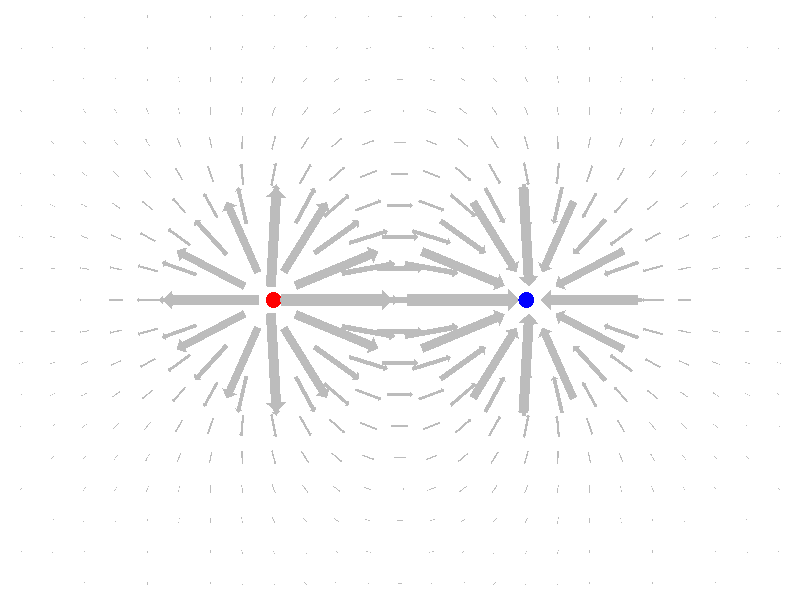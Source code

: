 #include "colors.inc"
background { rgb <1, 1, 1> }
camera {location <0, 0, 10>up <0,1,0> right <-1.33,0,0> angle 18look_at <0, 0, 0> sky <0, 1, 0> }
cylinder { <-1.99975, -1.99916, 0>, <-2.0002, -2.00067, 0>, 8.74017e-05 texture {  pigment { rgb <0.5, 0.5, 0.5>  } } }
cone { <-2.0002, -2.00067, 0>, 0.000174803, <-2.00025, -2.00084, 0>, 0 texture {  pigment { rgb <0.5, 0.5, 0.5>  } } }
cylinder { <-1.99967, -1.87408, 0>, <-2.00026, -1.87574, 0>, 9.82165e-05 texture {  pigment { rgb <0.5, 0.5, 0.5>  } } }
cone { <-2.00026, -1.87574, 0>, 0.000196433, <-2.00033, -1.87592, 0>, 0 texture {  pigment { rgb <0.5, 0.5, 0.5>  } } }
cylinder { <-1.99957, -1.74898, 0>, <-2.00035, -1.75081, 0>, 0.000110456 texture {  pigment { rgb <0.5, 0.5, 0.5>  } } }
cone { <-2.00035, -1.75081, 0>, 0.000220913, <-2.00043, -1.75102, 0>, 0 texture {  pigment { rgb <0.5, 0.5, 0.5>  } } }
cylinder { <-1.99945, -1.62389, 0>, <-2.00044, -1.62589, 0>, 0.000124258 texture {  pigment { rgb <0.5, 0.5, 0.5>  } } }
cone { <-2.00044, -1.62589, 0>, 0.000248516, <-2.00055, -1.62611, 0>, 0 texture {  pigment { rgb <0.5, 0.5, 0.5>  } } }
cylinder { <-1.9993, -1.49879, 0>, <-2.00056, -1.50097, 0>, 0.000139738 texture {  pigment { rgb <0.5, 0.5, 0.5>  } } }
cone { <-2.00056, -1.50097, 0>, 0.000279477, <-2.0007, -1.50121, 0>, 0 texture {  pigment { rgb <0.5, 0.5, 0.5>  } } }
cylinder { <-1.99912, -1.3737, 0>, <-2.0007, -1.37604, 0>, 0.000156975 texture {  pigment { rgb <0.5, 0.5, 0.5>  } } }
cone { <-2.0007, -1.37604, 0>, 0.00031395, <-2.00088, -1.3763, 0>, 0 texture {  pigment { rgb <0.5, 0.5, 0.5>  } } }
cylinder { <-1.99891, -1.24862, 0>, <-2.00087, -1.25111, 0>, 0.00017598 texture {  pigment { rgb <0.5, 0.5, 0.5>  } } }
cone { <-2.00087, -1.25111, 0>, 0.00035196, <-2.00109, -1.25138, 0>, 0 texture {  pigment { rgb <0.5, 0.5, 0.5>  } } }
cylinder { <-1.99867, -1.12355, 0>, <-2.00106, -1.12616, 0>, 0.000196666 texture {  pigment { rgb <0.5, 0.5, 0.5>  } } }
cone { <-2.00106, -1.12616, 0>, 0.000393332, <-2.00133, -1.12645, 0>, 0 texture {  pigment { rgb <0.5, 0.5, 0.5>  } } }
cylinder { <-1.9984, -0.998507, 0>, <-2.00128, -1.00119, 0>, 0.000218802 texture {  pigment { rgb <0.5, 0.5, 0.5>  } } }
cone { <-2.00128, -1.00119, 0>, 0.000437604, <-2.0016, -1.00149, 0>, 0 texture {  pigment { rgb <0.5, 0.5, 0.5>  } } }
cylinder { <-1.9981, -0.8735, 0>, <-2.00152, -0.8762, 0>, 0.000241973 texture {  pigment { rgb <0.5, 0.5, 0.5>  } } }
cone { <-2.00152, -0.8762, 0>, 0.000483947, <-2.0019, -0.8765, 0>, 0 texture {  pigment { rgb <0.5, 0.5, 0.5>  } } }
cylinder { <-1.99778, -0.74854, 0>, <-2.00177, -0.751168, 0>, 0.000265539 texture {  pigment { rgb <0.5, 0.5, 0.5>  } } }
cone { <-2.00177, -0.751168, 0>, 0.000531079, <-2.00222, -0.75146, 0>, 0 texture {  pigment { rgb <0.5, 0.5, 0.5>  } } }
cylinder { <-1.99746, -0.623636, 0>, <-2.00203, -0.626091, 0>, 0.000288617 texture {  pigment { rgb <0.5, 0.5, 0.5>  } } }
cone { <-2.00203, -0.626091, 0>, 0.000577233, <-2.00254, -0.626364, 0>, 0 texture {  pigment { rgb <0.5, 0.5, 0.5>  } } }
cylinder { <-1.99714, -0.498796, 0>, <-2.00229, -0.500963, 0>, 0.000310096 texture {  pigment { rgb <0.5, 0.5, 0.5>  } } }
cone { <-2.00229, -0.500963, 0>, 0.000620192, <-2.00286, -0.501204, 0>, 0 texture {  pigment { rgb <0.5, 0.5, 0.5>  } } }
cylinder { <-1.99686, -0.374022, 0>, <-2.00251, -0.375782, 0>, 0.000328715 texture {  pigment { rgb <0.5, 0.5, 0.5>  } } }
cone { <-2.00251, -0.375782, 0>, 0.00065743, <-2.00314, -0.375978, 0>, 0 texture {  pigment { rgb <0.5, 0.5, 0.5>  } } }
cylinder { <-1.99664, -0.249308, 0>, <-2.00269, -0.250553, 0>, 0.00034319 texture {  pigment { rgb <0.5, 0.5, 0.5>  } } }
cone { <-2.00269, -0.250553, 0>, 0.00068638, <-2.00336, -0.250692, 0>, 0 texture {  pigment { rgb <0.5, 0.5, 0.5>  } } }
cylinder { <-1.99649, -0.124641, 0>, <-2.0028, -0.125287, 0>, 0.000352395 texture {  pigment { rgb <0.5, 0.5, 0.5>  } } }
cone { <-2.0028, -0.125287, 0>, 0.00070479, <-2.00351, -0.125359, 0>, 0 texture {  pigment { rgb <0.5, 0.5, 0.5>  } } }
cylinder { <-1.99644, 0, 0>, <-2.00284, 0, 0>, 0.000355556 texture {  pigment { rgb <0.5, 0.5, 0.5>  } } }
cone { <-2.00284, 0, 0>, 0.000711111, <-2.00356, 0, 0>, 0 texture {  pigment { rgb <0.5, 0.5, 0.5>  } } }
cylinder { <-1.99649, 0.124641, 0>, <-2.0028, 0.125287, 0>, 0.000352395 texture {  pigment { rgb <0.5, 0.5, 0.5>  } } }
cone { <-2.0028, 0.125287, 0>, 0.00070479, <-2.00351, 0.125359, 0>, 0 texture {  pigment { rgb <0.5, 0.5, 0.5>  } } }
cylinder { <-1.99664, 0.249308, 0>, <-2.00269, 0.250553, 0>, 0.00034319 texture {  pigment { rgb <0.5, 0.5, 0.5>  } } }
cone { <-2.00269, 0.250553, 0>, 0.00068638, <-2.00336, 0.250692, 0>, 0 texture {  pigment { rgb <0.5, 0.5, 0.5>  } } }
cylinder { <-1.99686, 0.374022, 0>, <-2.00251, 0.375782, 0>, 0.000328715 texture {  pigment { rgb <0.5, 0.5, 0.5>  } } }
cone { <-2.00251, 0.375782, 0>, 0.00065743, <-2.00314, 0.375978, 0>, 0 texture {  pigment { rgb <0.5, 0.5, 0.5>  } } }
cylinder { <-1.99714, 0.498796, 0>, <-2.00229, 0.500963, 0>, 0.000310096 texture {  pigment { rgb <0.5, 0.5, 0.5>  } } }
cone { <-2.00229, 0.500963, 0>, 0.000620192, <-2.00286, 0.501204, 0>, 0 texture {  pigment { rgb <0.5, 0.5, 0.5>  } } }
cylinder { <-1.99746, 0.623636, 0>, <-2.00203, 0.626091, 0>, 0.000288617 texture {  pigment { rgb <0.5, 0.5, 0.5>  } } }
cone { <-2.00203, 0.626091, 0>, 0.000577233, <-2.00254, 0.626364, 0>, 0 texture {  pigment { rgb <0.5, 0.5, 0.5>  } } }
cylinder { <-1.99778, 0.74854, 0>, <-2.00177, 0.751168, 0>, 0.000265539 texture {  pigment { rgb <0.5, 0.5, 0.5>  } } }
cone { <-2.00177, 0.751168, 0>, 0.000531079, <-2.00222, 0.75146, 0>, 0 texture {  pigment { rgb <0.5, 0.5, 0.5>  } } }
cylinder { <-1.9981, 0.8735, 0>, <-2.00152, 0.8762, 0>, 0.000241973 texture {  pigment { rgb <0.5, 0.5, 0.5>  } } }
cone { <-2.00152, 0.8762, 0>, 0.000483947, <-2.0019, 0.8765, 0>, 0 texture {  pigment { rgb <0.5, 0.5, 0.5>  } } }
cylinder { <-1.9984, 0.998507, 0>, <-2.00128, 1.00119, 0>, 0.000218802 texture {  pigment { rgb <0.5, 0.5, 0.5>  } } }
cone { <-2.00128, 1.00119, 0>, 0.000437604, <-2.0016, 1.00149, 0>, 0 texture {  pigment { rgb <0.5, 0.5, 0.5>  } } }
cylinder { <-1.99867, 1.12355, 0>, <-2.00106, 1.12616, 0>, 0.000196666 texture {  pigment { rgb <0.5, 0.5, 0.5>  } } }
cone { <-2.00106, 1.12616, 0>, 0.000393332, <-2.00133, 1.12645, 0>, 0 texture {  pigment { rgb <0.5, 0.5, 0.5>  } } }
cylinder { <-1.99891, 1.24862, 0>, <-2.00087, 1.25111, 0>, 0.00017598 texture {  pigment { rgb <0.5, 0.5, 0.5>  } } }
cone { <-2.00087, 1.25111, 0>, 0.00035196, <-2.00109, 1.25138, 0>, 0 texture {  pigment { rgb <0.5, 0.5, 0.5>  } } }
cylinder { <-1.99912, 1.3737, 0>, <-2.0007, 1.37604, 0>, 0.000156975 texture {  pigment { rgb <0.5, 0.5, 0.5>  } } }
cone { <-2.0007, 1.37604, 0>, 0.00031395, <-2.00088, 1.3763, 0>, 0 texture {  pigment { rgb <0.5, 0.5, 0.5>  } } }
cylinder { <-1.9993, 1.49879, 0>, <-2.00056, 1.50097, 0>, 0.000139738 texture {  pigment { rgb <0.5, 0.5, 0.5>  } } }
cone { <-2.00056, 1.50097, 0>, 0.000279477, <-2.0007, 1.50121, 0>, 0 texture {  pigment { rgb <0.5, 0.5, 0.5>  } } }
cylinder { <-1.99945, 1.62389, 0>, <-2.00044, 1.62589, 0>, 0.000124258 texture {  pigment { rgb <0.5, 0.5, 0.5>  } } }
cone { <-2.00044, 1.62589, 0>, 0.000248516, <-2.00055, 1.62611, 0>, 0 texture {  pigment { rgb <0.5, 0.5, 0.5>  } } }
cylinder { <-1.99957, 1.74898, 0>, <-2.00035, 1.75081, 0>, 0.000110456 texture {  pigment { rgb <0.5, 0.5, 0.5>  } } }
cone { <-2.00035, 1.75081, 0>, 0.000220913, <-2.00043, 1.75102, 0>, 0 texture {  pigment { rgb <0.5, 0.5, 0.5>  } } }
cylinder { <-1.99967, 1.87408, 0>, <-2.00026, 1.87574, 0>, 9.82165e-05 texture {  pigment { rgb <0.5, 0.5, 0.5>  } } }
cone { <-2.00026, 1.87574, 0>, 0.000196433, <-2.00033, 1.87592, 0>, 0 texture {  pigment { rgb <0.5, 0.5, 0.5>  } } }
cylinder { <-1.99975, 1.99916, 0>, <-2.0002, 2.00067, 0>, 8.74017e-05 texture {  pigment { rgb <0.5, 0.5, 0.5>  } } }
cone { <-2.0002, 2.00067, 0>, 0.000174803, <-2.00025, 2.00084, 0>, 0 texture {  pigment { rgb <0.5, 0.5, 0.5>  } } }
cylinder { <-1.87479, -1.99909, 0>, <-1.87517, -2.00073, 0>, 9.37365e-05 texture {  pigment { rgb <0.5, 0.5, 0.5>  } } }
cone { <-1.87517, -2.00073, 0>, 0.000187473, <-1.87521, -2.00091, 0>, 0 texture {  pigment { rgb <0.5, 0.5, 0.5>  } } }
cylinder { <-1.8747, -1.87398, 0>, <-1.87524, -1.87581, 0>, 0.000106067 texture {  pigment { rgb <0.5, 0.5, 0.5>  } } }
cone { <-1.87524, -1.87581, 0>, 0.000212134, <-1.8753, -1.87602, 0>, 0 texture {  pigment { rgb <0.5, 0.5, 0.5>  } } }
cylinder { <-1.8746, -1.74887, 0>, <-1.87532, -1.75091, 0>, 0.000120195 texture {  pigment { rgb <0.5, 0.5, 0.5>  } } }
cone { <-1.87532, -1.75091, 0>, 0.000240389, <-1.8754, -1.75113, 0>, 0 texture {  pigment { rgb <0.5, 0.5, 0.5>  } } }
cylinder { <-1.87446, -1.62375, 0>, <-1.87543, -1.626, 0>, 0.000136339 texture {  pigment { rgb <0.5, 0.5, 0.5>  } } }
cone { <-1.87543, -1.626, 0>, 0.000272678, <-1.87554, -1.62625, 0>, 0 texture {  pigment { rgb <0.5, 0.5, 0.5>  } } }
cylinder { <-1.8743, -1.49862, 0>, <-1.87556, -1.5011, 0>, 0.000154713 texture {  pigment { rgb <0.5, 0.5, 0.5>  } } }
cone { <-1.87556, -1.5011, 0>, 0.000309426, <-1.8757, -1.50138, 0>, 0 texture {  pigment { rgb <0.5, 0.5, 0.5>  } } }
cylinder { <-1.8741, -1.37349, 0>, <-1.87572, -1.3762, 0>, 0.000175498 texture {  pigment { rgb <0.5, 0.5, 0.5>  } } }
cone { <-1.87572, -1.3762, 0>, 0.000350996, <-1.8759, -1.37651, 0>, 0 texture {  pigment { rgb <0.5, 0.5, 0.5>  } } }
cylinder { <-1.87386, -1.24837, 0>, <-1.87591, -1.2513, 0>, 0.00019881 texture {  pigment { rgb <0.5, 0.5, 0.5>  } } }
cone { <-1.87591, -1.2513, 0>, 0.00039762, <-1.87614, -1.25163, 0>, 0 texture {  pigment { rgb <0.5, 0.5, 0.5>  } } }
cylinder { <-1.87357, -1.12327, 0>, <-1.87614, -1.12639, 0>, 0.000224651 texture {  pigment { rgb <0.5, 0.5, 0.5>  } } }
cone { <-1.87614, -1.12639, 0>, 0.000449302, <-1.87643, -1.12673, 0>, 0 texture {  pigment { rgb <0.5, 0.5, 0.5>  } } }
cylinder { <-1.87324, -0.998187, 0>, <-1.87641, -1.00145, 0>, 0.000252843 texture {  pigment { rgb <0.5, 0.5, 0.5>  } } }
cone { <-1.87641, -1.00145, 0>, 0.000505686, <-1.87676, -1.00181, 0>, 0 texture {  pigment { rgb <0.5, 0.5, 0.5>  } } }
cylinder { <-1.87286, -0.873148, 0>, <-1.87671, -0.876482, 0>, 0.00028295 texture {  pigment { rgb <0.5, 0.5, 0.5>  } } }
cone { <-1.87671, -0.876482, 0>, 0.000565899, <-1.87714, -0.876852, 0>, 0 texture {  pigment { rgb <0.5, 0.5, 0.5>  } } }
cylinder { <-1.87245, -0.748167, 0>, <-1.87704, -0.751467, 0>, 0.0003142 texture {  pigment { rgb <0.5, 0.5, 0.5>  } } }
cone { <-1.87704, -0.751467, 0>, 0.0006284, <-1.87755, -0.751833, 0>, 0 texture {  pigment { rgb <0.5, 0.5, 0.5>  } } }
cylinder { <-1.87202, -0.62326, 0>, <-1.87739, -0.626392, 0>, 0.000345424 texture {  pigment { rgb <0.5, 0.5, 0.5>  } } }
cone { <-1.87739, -0.626392, 0>, 0.000690849, <-1.87798, -0.62674, 0>, 0 texture {  pigment { rgb <0.5, 0.5, 0.5>  } } }
cylinder { <-1.87159, -0.498442, 0>, <-1.87773, -0.501247, 0>, 0.000375046 texture {  pigment { rgb <0.5, 0.5, 0.5>  } } }
cone { <-1.87773, -0.501247, 0>, 0.000750092, <-1.87841, -0.501558, 0>, 0 texture {  pigment { rgb <0.5, 0.5, 0.5>  } } }
cylinder { <-1.8712, -0.373718, 0>, <-1.87804, -0.376026, 0>, 0.000401165 texture {  pigment { rgb <0.5, 0.5, 0.5>  } } }
cone { <-1.87804, -0.376026, 0>, 0.000802331, <-1.8788, -0.376282, 0>, 0 texture {  pigment { rgb <0.5, 0.5, 0.5>  } } }
cylinder { <-1.87088, -0.249085, 0>, <-1.87829, -0.250732, 0>, 0.000421757 texture {  pigment { rgb <0.5, 0.5, 0.5>  } } }
cone { <-1.87829, -0.250732, 0>, 0.000843515, <-1.87912, -0.250915, 0>, 0 texture {  pigment { rgb <0.5, 0.5, 0.5>  } } }
cylinder { <-1.87068, -0.124522, 0>, <-1.87846, -0.125382, 0>, 0.000434985 texture {  pigment { rgb <0.5, 0.5, 0.5>  } } }
cone { <-1.87846, -0.125382, 0>, 0.00086997, <-1.87932, -0.125478, 0>, 0 texture {  pigment { rgb <0.5, 0.5, 0.5>  } } }
cylinder { <-1.8706, 0, 0>, <-1.87852, 0, 0>, 0.00043955 texture {  pigment { rgb <0.5, 0.5, 0.5>  } } }
cone { <-1.87852, 0, 0>, 0.000879101, <-1.8794, 0, 0>, 0 texture {  pigment { rgb <0.5, 0.5, 0.5>  } } }
cylinder { <-1.87068, 0.124522, 0>, <-1.87846, 0.125382, 0>, 0.000434985 texture {  pigment { rgb <0.5, 0.5, 0.5>  } } }
cone { <-1.87846, 0.125382, 0>, 0.00086997, <-1.87932, 0.125478, 0>, 0 texture {  pigment { rgb <0.5, 0.5, 0.5>  } } }
cylinder { <-1.87088, 0.249085, 0>, <-1.87829, 0.250732, 0>, 0.000421757 texture {  pigment { rgb <0.5, 0.5, 0.5>  } } }
cone { <-1.87829, 0.250732, 0>, 0.000843515, <-1.87912, 0.250915, 0>, 0 texture {  pigment { rgb <0.5, 0.5, 0.5>  } } }
cylinder { <-1.8712, 0.373718, 0>, <-1.87804, 0.376026, 0>, 0.000401165 texture {  pigment { rgb <0.5, 0.5, 0.5>  } } }
cone { <-1.87804, 0.376026, 0>, 0.000802331, <-1.8788, 0.376282, 0>, 0 texture {  pigment { rgb <0.5, 0.5, 0.5>  } } }
cylinder { <-1.87159, 0.498442, 0>, <-1.87773, 0.501247, 0>, 0.000375046 texture {  pigment { rgb <0.5, 0.5, 0.5>  } } }
cone { <-1.87773, 0.501247, 0>, 0.000750092, <-1.87841, 0.501558, 0>, 0 texture {  pigment { rgb <0.5, 0.5, 0.5>  } } }
cylinder { <-1.87202, 0.62326, 0>, <-1.87739, 0.626392, 0>, 0.000345424 texture {  pigment { rgb <0.5, 0.5, 0.5>  } } }
cone { <-1.87739, 0.626392, 0>, 0.000690849, <-1.87798, 0.62674, 0>, 0 texture {  pigment { rgb <0.5, 0.5, 0.5>  } } }
cylinder { <-1.87245, 0.748167, 0>, <-1.87704, 0.751467, 0>, 0.0003142 texture {  pigment { rgb <0.5, 0.5, 0.5>  } } }
cone { <-1.87704, 0.751467, 0>, 0.0006284, <-1.87755, 0.751833, 0>, 0 texture {  pigment { rgb <0.5, 0.5, 0.5>  } } }
cylinder { <-1.87286, 0.873148, 0>, <-1.87671, 0.876482, 0>, 0.00028295 texture {  pigment { rgb <0.5, 0.5, 0.5>  } } }
cone { <-1.87671, 0.876482, 0>, 0.000565899, <-1.87714, 0.876852, 0>, 0 texture {  pigment { rgb <0.5, 0.5, 0.5>  } } }
cylinder { <-1.87324, 0.998187, 0>, <-1.87641, 1.00145, 0>, 0.000252843 texture {  pigment { rgb <0.5, 0.5, 0.5>  } } }
cone { <-1.87641, 1.00145, 0>, 0.000505686, <-1.87676, 1.00181, 0>, 0 texture {  pigment { rgb <0.5, 0.5, 0.5>  } } }
cylinder { <-1.87357, 1.12327, 0>, <-1.87614, 1.12639, 0>, 0.000224651 texture {  pigment { rgb <0.5, 0.5, 0.5>  } } }
cone { <-1.87614, 1.12639, 0>, 0.000449302, <-1.87643, 1.12673, 0>, 0 texture {  pigment { rgb <0.5, 0.5, 0.5>  } } }
cylinder { <-1.87386, 1.24837, 0>, <-1.87591, 1.2513, 0>, 0.00019881 texture {  pigment { rgb <0.5, 0.5, 0.5>  } } }
cone { <-1.87591, 1.2513, 0>, 0.00039762, <-1.87614, 1.25163, 0>, 0 texture {  pigment { rgb <0.5, 0.5, 0.5>  } } }
cylinder { <-1.8741, 1.37349, 0>, <-1.87572, 1.3762, 0>, 0.000175498 texture {  pigment { rgb <0.5, 0.5, 0.5>  } } }
cone { <-1.87572, 1.3762, 0>, 0.000350996, <-1.8759, 1.37651, 0>, 0 texture {  pigment { rgb <0.5, 0.5, 0.5>  } } }
cylinder { <-1.8743, 1.49862, 0>, <-1.87556, 1.5011, 0>, 0.000154713 texture {  pigment { rgb <0.5, 0.5, 0.5>  } } }
cone { <-1.87556, 1.5011, 0>, 0.000309426, <-1.8757, 1.50138, 0>, 0 texture {  pigment { rgb <0.5, 0.5, 0.5>  } } }
cylinder { <-1.87446, 1.62375, 0>, <-1.87543, 1.626, 0>, 0.000136339 texture {  pigment { rgb <0.5, 0.5, 0.5>  } } }
cone { <-1.87543, 1.626, 0>, 0.000272678, <-1.87554, 1.62625, 0>, 0 texture {  pigment { rgb <0.5, 0.5, 0.5>  } } }
cylinder { <-1.8746, 1.74887, 0>, <-1.87532, 1.75091, 0>, 0.000120195 texture {  pigment { rgb <0.5, 0.5, 0.5>  } } }
cone { <-1.87532, 1.75091, 0>, 0.000240389, <-1.8754, 1.75113, 0>, 0 texture {  pigment { rgb <0.5, 0.5, 0.5>  } } }
cylinder { <-1.8747, 1.87398, 0>, <-1.87524, 1.87581, 0>, 0.000106067 texture {  pigment { rgb <0.5, 0.5, 0.5>  } } }
cone { <-1.87524, 1.87581, 0>, 0.000212134, <-1.8753, 1.87602, 0>, 0 texture {  pigment { rgb <0.5, 0.5, 0.5>  } } }
cylinder { <-1.87479, 1.99909, 0>, <-1.87517, 2.00073, 0>, 9.37365e-05 texture {  pigment { rgb <0.5, 0.5, 0.5>  } } }
cone { <-1.87517, 2.00073, 0>, 0.000187473, <-1.87521, 2.00091, 0>, 0 texture {  pigment { rgb <0.5, 0.5, 0.5>  } } }
cylinder { <-1.74984, -1.99901, 0>, <-1.75013, -2.00079, 0>, 0.000100212 texture {  pigment { rgb <0.5, 0.5, 0.5>  } } }
cone { <-1.75013, -2.00079, 0>, 0.000200424, <-1.75016, -2.00099, 0>, 0 texture {  pigment { rgb <0.5, 0.5, 0.5>  } } }
cylinder { <-1.74975, -1.87388, 0>, <-1.7502, -1.87589, 0>, 0.000114205 texture {  pigment { rgb <0.5, 0.5, 0.5>  } } }
cone { <-1.7502, -1.87589, 0>, 0.00022841, <-1.75025, -1.87612, 0>, 0 texture {  pigment { rgb <0.5, 0.5, 0.5>  } } }
cylinder { <-1.74964, -1.74875, 0>, <-1.75029, -1.751, 0>, 0.000130442 texture {  pigment { rgb <0.5, 0.5, 0.5>  } } }
cone { <-1.75029, -1.751, 0>, 0.000260885, <-1.75036, -1.75125, 0>, 0 texture {  pigment { rgb <0.5, 0.5, 0.5>  } } }
cylinder { <-1.7495, -1.62359, 0>, <-1.7504, -1.62613, 0>, 0.00014926 texture {  pigment { rgb <0.5, 0.5, 0.5>  } } }
cone { <-1.7504, -1.62613, 0>, 0.000298521, <-1.7505, -1.62641, 0>, 0 texture {  pigment { rgb <0.5, 0.5, 0.5>  } } }
cylinder { <-1.74932, -1.49843, 0>, <-1.75054, -1.50126, 0>, 0.000171012 texture {  pigment { rgb <0.5, 0.5, 0.5>  } } }
cone { <-1.75054, -1.50126, 0>, 0.000342023, <-1.75068, -1.50157, 0>, 0 texture {  pigment { rgb <0.5, 0.5, 0.5>  } } }
cylinder { <-1.7491, -1.37326, 0>, <-1.75072, -1.37639, 0>, 0.000196041 texture {  pigment { rgb <0.5, 0.5, 0.5>  } } }
cone { <-1.75072, -1.37639, 0>, 0.000392082, <-1.7509, -1.37674, 0>, 0 texture {  pigment { rgb <0.5, 0.5, 0.5>  } } }
cylinder { <-1.74882, -1.24809, 0>, <-1.75094, -1.25153, 0>, 0.000224642 texture {  pigment { rgb <0.5, 0.5, 0.5>  } } }
cone { <-1.75094, -1.25153, 0>, 0.000449285, <-1.75118, -1.25191, 0>, 0 texture {  pigment { rgb <0.5, 0.5, 0.5>  } } }
cylinder { <-1.74848, -1.12293, 0>, <-1.75121, -1.12666, 0>, 0.000256996 texture {  pigment { rgb <0.5, 0.5, 0.5>  } } }
cone { <-1.75121, -1.12666, 0>, 0.000513993, <-1.75152, -1.12707, 0>, 0 texture {  pigment { rgb <0.5, 0.5, 0.5>  } } }
cylinder { <-1.74808, -0.99779, 0>, <-1.75154, -1.00177, 0>, 0.000293072 texture {  pigment { rgb <0.5, 0.5, 0.5>  } } }
cone { <-1.75154, -1.00177, 0>, 0.000586145, <-1.75192, -1.00221, 0>, 0 texture {  pigment { rgb <0.5, 0.5, 0.5>  } } }
cylinder { <-1.7476, -0.872698, 0>, <-1.75192, -0.876841, 0>, 0.000332501 texture {  pigment { rgb <0.5, 0.5, 0.5>  } } }
cone { <-1.75192, -0.876841, 0>, 0.000665002, <-1.7524, -0.877302, 0>, 0 texture {  pigment { rgb <0.5, 0.5, 0.5>  } } }
cylinder { <-1.74706, -0.747676, 0>, <-1.75235, -0.751859, 0>, 0.000374421 texture {  pigment { rgb <0.5, 0.5, 0.5>  } } }
cone { <-1.75235, -0.751859, 0>, 0.000748842, <-1.75294, -0.752324, 0>, 0 texture {  pigment { rgb <0.5, 0.5, 0.5>  } } }
cylinder { <-1.74648, -0.622751, 0>, <-1.75281, -0.626799, 0>, 0.000417332 texture {  pigment { rgb <0.5, 0.5, 0.5>  } } }
cone { <-1.75281, -0.626799, 0>, 0.000834664, <-1.75352, -0.627249, 0>, 0 texture {  pigment { rgb <0.5, 0.5, 0.5>  } } }
cylinder { <-1.74589, -0.497949, 0>, <-1.75329, -0.501641, 0>, 0.000459004 texture {  pigment { rgb <0.5, 0.5, 0.5>  } } }
cone { <-1.75329, -0.501641, 0>, 0.000918008, <-1.75411, -0.502051, 0>, 0 texture {  pigment { rgb <0.5, 0.5, 0.5>  } } }
cylinder { <-1.74534, -0.373286, 0>, <-1.75373, -0.376371, 0>, 0.000496542 texture {  pigment { rgb <0.5, 0.5, 0.5>  } } }
cone { <-1.75373, -0.376371, 0>, 0.000993083, <-1.75466, -0.376714, 0>, 0 texture {  pigment { rgb <0.5, 0.5, 0.5>  } } }
cylinder { <-1.74488, -0.248761, 0>, <-1.7541, -0.250991, 0>, 0.000526669 texture {  pigment { rgb <0.5, 0.5, 0.5>  } } }
cone { <-1.7541, -0.250991, 0>, 0.00105334, <-1.75512, -0.251239, 0>, 0 texture {  pigment { rgb <0.5, 0.5, 0.5>  } } }
cylinder { <-1.74458, -0.124348, 0>, <-1.75434, -0.125521, 0>, 0.000546274 texture {  pigment { rgb <0.5, 0.5, 0.5>  } } }
cone { <-1.75434, -0.125521, 0>, 0.00109255, <-1.75542, -0.125652, 0>, 0 texture {  pigment { rgb <0.5, 0.5, 0.5>  } } }
cylinder { <-1.74447, 0, 0>, <-1.75442, 0, 0>, 0.000553086 texture {  pigment { rgb <0.5, 0.5, 0.5>  } } }
cone { <-1.75442, 0, 0>, 0.00110617, <-1.75553, 0, 0>, 0 texture {  pigment { rgb <0.5, 0.5, 0.5>  } } }
cylinder { <-1.74458, 0.124348, 0>, <-1.75434, 0.125521, 0>, 0.000546274 texture {  pigment { rgb <0.5, 0.5, 0.5>  } } }
cone { <-1.75434, 0.125521, 0>, 0.00109255, <-1.75542, 0.125652, 0>, 0 texture {  pigment { rgb <0.5, 0.5, 0.5>  } } }
cylinder { <-1.74488, 0.248761, 0>, <-1.7541, 0.250991, 0>, 0.000526669 texture {  pigment { rgb <0.5, 0.5, 0.5>  } } }
cone { <-1.7541, 0.250991, 0>, 0.00105334, <-1.75512, 0.251239, 0>, 0 texture {  pigment { rgb <0.5, 0.5, 0.5>  } } }
cylinder { <-1.74534, 0.373286, 0>, <-1.75373, 0.376371, 0>, 0.000496542 texture {  pigment { rgb <0.5, 0.5, 0.5>  } } }
cone { <-1.75373, 0.376371, 0>, 0.000993083, <-1.75466, 0.376714, 0>, 0 texture {  pigment { rgb <0.5, 0.5, 0.5>  } } }
cylinder { <-1.74589, 0.497949, 0>, <-1.75329, 0.501641, 0>, 0.000459004 texture {  pigment { rgb <0.5, 0.5, 0.5>  } } }
cone { <-1.75329, 0.501641, 0>, 0.000918008, <-1.75411, 0.502051, 0>, 0 texture {  pigment { rgb <0.5, 0.5, 0.5>  } } }
cylinder { <-1.74648, 0.622751, 0>, <-1.75281, 0.626799, 0>, 0.000417332 texture {  pigment { rgb <0.5, 0.5, 0.5>  } } }
cone { <-1.75281, 0.626799, 0>, 0.000834664, <-1.75352, 0.627249, 0>, 0 texture {  pigment { rgb <0.5, 0.5, 0.5>  } } }
cylinder { <-1.74706, 0.747676, 0>, <-1.75235, 0.751859, 0>, 0.000374421 texture {  pigment { rgb <0.5, 0.5, 0.5>  } } }
cone { <-1.75235, 0.751859, 0>, 0.000748842, <-1.75294, 0.752324, 0>, 0 texture {  pigment { rgb <0.5, 0.5, 0.5>  } } }
cylinder { <-1.7476, 0.872698, 0>, <-1.75192, 0.876841, 0>, 0.000332501 texture {  pigment { rgb <0.5, 0.5, 0.5>  } } }
cone { <-1.75192, 0.876841, 0>, 0.000665002, <-1.7524, 0.877302, 0>, 0 texture {  pigment { rgb <0.5, 0.5, 0.5>  } } }
cylinder { <-1.74808, 0.99779, 0>, <-1.75154, 1.00177, 0>, 0.000293072 texture {  pigment { rgb <0.5, 0.5, 0.5>  } } }
cone { <-1.75154, 1.00177, 0>, 0.000586145, <-1.75192, 1.00221, 0>, 0 texture {  pigment { rgb <0.5, 0.5, 0.5>  } } }
cylinder { <-1.74848, 1.12293, 0>, <-1.75121, 1.12666, 0>, 0.000256996 texture {  pigment { rgb <0.5, 0.5, 0.5>  } } }
cone { <-1.75121, 1.12666, 0>, 0.000513993, <-1.75152, 1.12707, 0>, 0 texture {  pigment { rgb <0.5, 0.5, 0.5>  } } }
cylinder { <-1.74882, 1.24809, 0>, <-1.75094, 1.25153, 0>, 0.000224642 texture {  pigment { rgb <0.5, 0.5, 0.5>  } } }
cone { <-1.75094, 1.25153, 0>, 0.000449285, <-1.75118, 1.25191, 0>, 0 texture {  pigment { rgb <0.5, 0.5, 0.5>  } } }
cylinder { <-1.7491, 1.37326, 0>, <-1.75072, 1.37639, 0>, 0.000196041 texture {  pigment { rgb <0.5, 0.5, 0.5>  } } }
cone { <-1.75072, 1.37639, 0>, 0.000392082, <-1.7509, 1.37674, 0>, 0 texture {  pigment { rgb <0.5, 0.5, 0.5>  } } }
cylinder { <-1.74932, 1.49843, 0>, <-1.75054, 1.50126, 0>, 0.000171012 texture {  pigment { rgb <0.5, 0.5, 0.5>  } } }
cone { <-1.75054, 1.50126, 0>, 0.000342023, <-1.75068, 1.50157, 0>, 0 texture {  pigment { rgb <0.5, 0.5, 0.5>  } } }
cylinder { <-1.7495, 1.62359, 0>, <-1.7504, 1.62613, 0>, 0.00014926 texture {  pigment { rgb <0.5, 0.5, 0.5>  } } }
cone { <-1.7504, 1.62613, 0>, 0.000298521, <-1.7505, 1.62641, 0>, 0 texture {  pigment { rgb <0.5, 0.5, 0.5>  } } }
cylinder { <-1.74964, 1.74875, 0>, <-1.75029, 1.751, 0>, 0.000130442 texture {  pigment { rgb <0.5, 0.5, 0.5>  } } }
cone { <-1.75029, 1.751, 0>, 0.000260885, <-1.75036, 1.75125, 0>, 0 texture {  pigment { rgb <0.5, 0.5, 0.5>  } } }
cylinder { <-1.74975, 1.87388, 0>, <-1.7502, 1.87589, 0>, 0.000114205 texture {  pigment { rgb <0.5, 0.5, 0.5>  } } }
cone { <-1.7502, 1.87589, 0>, 0.00022841, <-1.75025, 1.87612, 0>, 0 texture {  pigment { rgb <0.5, 0.5, 0.5>  } } }
cylinder { <-1.74984, 1.99901, 0>, <-1.75013, 2.00079, 0>, 0.000100212 texture {  pigment { rgb <0.5, 0.5, 0.5>  } } }
cone { <-1.75013, 2.00079, 0>, 0.000200424, <-1.75016, 2.00099, 0>, 0 texture {  pigment { rgb <0.5, 0.5, 0.5>  } } }
cylinder { <-1.62491, -1.99894, 0>, <-1.62508, -2.00085, 0>, 0.000106721 texture {  pigment { rgb <0.5, 0.5, 0.5>  } } }
cone { <-1.62508, -2.00085, 0>, 0.000213442, <-1.62509, -2.00106, 0>, 0 texture {  pigment { rgb <0.5, 0.5, 0.5>  } } }
cylinder { <-1.62482, -1.87379, 0>, <-1.62514, -1.87597, 0>, 0.000122505 texture {  pigment { rgb <0.5, 0.5, 0.5>  } } }
cone { <-1.62514, -1.87597, 0>, 0.000245011, <-1.62518, -1.87621, 0>, 0 texture {  pigment { rgb <0.5, 0.5, 0.5>  } } }
cylinder { <-1.62471, -1.74862, 0>, <-1.62523, -1.7511, 0>, 0.000141062 texture {  pigment { rgb <0.5, 0.5, 0.5>  } } }
cone { <-1.62523, -1.7511, 0>, 0.000282124, <-1.62529, -1.75138, 0>, 0 texture {  pigment { rgb <0.5, 0.5, 0.5>  } } }
cylinder { <-1.62457, -1.62343, 0>, <-1.62535, -1.62626, 0>, 0.000162884 texture {  pigment { rgb <0.5, 0.5, 0.5>  } } }
cone { <-1.62535, -1.62626, 0>, 0.000325767, <-1.62543, -1.62657, 0>, 0 texture {  pigment { rgb <0.5, 0.5, 0.5>  } } }
cylinder { <-1.62438, -1.49822, 0>, <-1.6255, -1.50142, 0>, 0.000188522 texture {  pigment { rgb <0.5, 0.5, 0.5>  } } }
cone { <-1.6255, -1.50142, 0>, 0.000377044, <-1.62562, -1.50178, 0>, 0 texture {  pigment { rgb <0.5, 0.5, 0.5>  } } }
cylinder { <-1.62413, -1.37299, 0>, <-1.6257, -1.3766, 0>, 0.000218565 texture {  pigment { rgb <0.5, 0.5, 0.5>  } } }
cone { <-1.6257, -1.3766, 0>, 0.000437131, <-1.62587, -1.37701, 0>, 0 texture {  pigment { rgb <0.5, 0.5, 0.5>  } } }
cylinder { <-1.62382, -1.24776, 0>, <-1.62595, -1.25179, 0>, 0.000253599 texture {  pigment { rgb <0.5, 0.5, 0.5>  } } }
cone { <-1.62595, -1.25179, 0>, 0.000507199, <-1.62618, -1.25224, 0>, 0 texture {  pigment { rgb <0.5, 0.5, 0.5>  } } }
cylinder { <-1.62342, -1.12252, 0>, <-1.62626, -1.12698, 0>, 0.000294128 texture {  pigment { rgb <0.5, 0.5, 0.5>  } } }
cone { <-1.62626, -1.12698, 0>, 0.000588255, <-1.62658, -1.12748, 0>, 0 texture {  pigment { rgb <0.5, 0.5, 0.5>  } } }
cylinder { <-1.62293, -0.9973, 0>, <-1.62666, -1.00216, 0>, 0.000340443 texture {  pigment { rgb <0.5, 0.5, 0.5>  } } }
cone { <-1.62666, -1.00216, 0>, 0.000680886, <-1.62707, -1.0027, 0>, 0 texture {  pigment { rgb <0.5, 0.5, 0.5>  } } }
cylinder { <-1.62233, -0.872123, 0>, <-1.62714, -0.877302, 0>, 0.000392428 texture {  pigment { rgb <0.5, 0.5, 0.5>  } } }
cone { <-1.62714, -0.877302, 0>, 0.000784857, <-1.62767, -0.877877, 0>, 0 texture {  pigment { rgb <0.5, 0.5, 0.5>  } } }
cylinder { <-1.62163, -0.747026, 0>, <-1.62769, -0.752379, 0>, 0.000449285 texture {  pigment { rgb <0.5, 0.5, 0.5>  } } }
cone { <-1.62769, -0.752379, 0>, 0.000898571, <-1.62837, -0.752974, 0>, 0 texture {  pigment { rgb <0.5, 0.5, 0.5>  } } }
cylinder { <-1.62085, -0.622054, 0>, <-1.62832, -0.627357, 0>, 0.000509212 texture {  pigment { rgb <0.5, 0.5, 0.5>  } } }
cone { <-1.62832, -0.627357, 0>, 0.00101842, <-1.62915, -0.627946, 0>, 0 texture {  pigment { rgb <0.5, 0.5, 0.5>  } } }
cylinder { <-1.62002, -0.497251, 0>, <-1.62899, -0.502199, 0>, 0.000569122 texture {  pigment { rgb <0.5, 0.5, 0.5>  } } }
cone { <-1.62899, -0.502199, 0>, 0.00113824, <-1.62998, -0.502749, 0>, 0 texture {  pigment { rgb <0.5, 0.5, 0.5>  } } }
cylinder { <-1.61921, -0.372656, 0>, <-1.62963, -0.376876, 0>, 0.000624571 texture {  pigment { rgb <0.5, 0.5, 0.5>  } } }
cone { <-1.62963, -0.376876, 0>, 0.00124914, <-1.63079, -0.377344, 0>, 0 texture {  pigment { rgb <0.5, 0.5, 0.5>  } } }
cylinder { <-1.61852, -0.248277, 0>, <-1.63018, -0.251378, 0>, 0.000670118 texture {  pigment { rgb <0.5, 0.5, 0.5>  } } }
cone { <-1.63018, -0.251378, 0>, 0.00134024, <-1.63148, -0.251723, 0>, 0 texture {  pigment { rgb <0.5, 0.5, 0.5>  } } }
cylinder { <-1.61806, -0.124085, 0>, <-1.63055, -0.125732, 0>, 0.000700265 texture {  pigment { rgb <0.5, 0.5, 0.5>  } } }
cone { <-1.63055, -0.125732, 0>, 0.00140053, <-1.63194, -0.125915, 0>, 0 texture {  pigment { rgb <0.5, 0.5, 0.5>  } } }
cylinder { <-1.61789, 0, 0>, <-1.63069, 0, 0>, 0.000710838 texture {  pigment { rgb <0.5, 0.5, 0.5>  } } }
cone { <-1.63069, 0, 0>, 0.00142168, <-1.63211, 0, 0>, 0 texture {  pigment { rgb <0.5, 0.5, 0.5>  } } }
cylinder { <-1.61806, 0.124085, 0>, <-1.63055, 0.125732, 0>, 0.000700265 texture {  pigment { rgb <0.5, 0.5, 0.5>  } } }
cone { <-1.63055, 0.125732, 0>, 0.00140053, <-1.63194, 0.125915, 0>, 0 texture {  pigment { rgb <0.5, 0.5, 0.5>  } } }
cylinder { <-1.61852, 0.248277, 0>, <-1.63018, 0.251378, 0>, 0.000670118 texture {  pigment { rgb <0.5, 0.5, 0.5>  } } }
cone { <-1.63018, 0.251378, 0>, 0.00134024, <-1.63148, 0.251723, 0>, 0 texture {  pigment { rgb <0.5, 0.5, 0.5>  } } }
cylinder { <-1.61921, 0.372656, 0>, <-1.62963, 0.376876, 0>, 0.000624571 texture {  pigment { rgb <0.5, 0.5, 0.5>  } } }
cone { <-1.62963, 0.376876, 0>, 0.00124914, <-1.63079, 0.377344, 0>, 0 texture {  pigment { rgb <0.5, 0.5, 0.5>  } } }
cylinder { <-1.62002, 0.497251, 0>, <-1.62899, 0.502199, 0>, 0.000569122 texture {  pigment { rgb <0.5, 0.5, 0.5>  } } }
cone { <-1.62899, 0.502199, 0>, 0.00113824, <-1.62998, 0.502749, 0>, 0 texture {  pigment { rgb <0.5, 0.5, 0.5>  } } }
cylinder { <-1.62085, 0.622054, 0>, <-1.62832, 0.627357, 0>, 0.000509212 texture {  pigment { rgb <0.5, 0.5, 0.5>  } } }
cone { <-1.62832, 0.627357, 0>, 0.00101842, <-1.62915, 0.627946, 0>, 0 texture {  pigment { rgb <0.5, 0.5, 0.5>  } } }
cylinder { <-1.62163, 0.747026, 0>, <-1.62769, 0.752379, 0>, 0.000449285 texture {  pigment { rgb <0.5, 0.5, 0.5>  } } }
cone { <-1.62769, 0.752379, 0>, 0.000898571, <-1.62837, 0.752974, 0>, 0 texture {  pigment { rgb <0.5, 0.5, 0.5>  } } }
cylinder { <-1.62233, 0.872123, 0>, <-1.62714, 0.877302, 0>, 0.000392428 texture {  pigment { rgb <0.5, 0.5, 0.5>  } } }
cone { <-1.62714, 0.877302, 0>, 0.000784857, <-1.62767, 0.877877, 0>, 0 texture {  pigment { rgb <0.5, 0.5, 0.5>  } } }
cylinder { <-1.62293, 0.9973, 0>, <-1.62666, 1.00216, 0>, 0.000340443 texture {  pigment { rgb <0.5, 0.5, 0.5>  } } }
cone { <-1.62666, 1.00216, 0>, 0.000680886, <-1.62707, 1.0027, 0>, 0 texture {  pigment { rgb <0.5, 0.5, 0.5>  } } }
cylinder { <-1.62342, 1.12252, 0>, <-1.62626, 1.12698, 0>, 0.000294128 texture {  pigment { rgb <0.5, 0.5, 0.5>  } } }
cone { <-1.62626, 1.12698, 0>, 0.000588255, <-1.62658, 1.12748, 0>, 0 texture {  pigment { rgb <0.5, 0.5, 0.5>  } } }
cylinder { <-1.62382, 1.24776, 0>, <-1.62595, 1.25179, 0>, 0.000253599 texture {  pigment { rgb <0.5, 0.5, 0.5>  } } }
cone { <-1.62595, 1.25179, 0>, 0.000507199, <-1.62618, 1.25224, 0>, 0 texture {  pigment { rgb <0.5, 0.5, 0.5>  } } }
cylinder { <-1.62413, 1.37299, 0>, <-1.6257, 1.3766, 0>, 0.000218565 texture {  pigment { rgb <0.5, 0.5, 0.5>  } } }
cone { <-1.6257, 1.3766, 0>, 0.000437131, <-1.62587, 1.37701, 0>, 0 texture {  pigment { rgb <0.5, 0.5, 0.5>  } } }
cylinder { <-1.62438, 1.49822, 0>, <-1.6255, 1.50142, 0>, 0.000188522 texture {  pigment { rgb <0.5, 0.5, 0.5>  } } }
cone { <-1.6255, 1.50142, 0>, 0.000377044, <-1.62562, 1.50178, 0>, 0 texture {  pigment { rgb <0.5, 0.5, 0.5>  } } }
cylinder { <-1.62457, 1.62343, 0>, <-1.62535, 1.62626, 0>, 0.000162884 texture {  pigment { rgb <0.5, 0.5, 0.5>  } } }
cone { <-1.62535, 1.62626, 0>, 0.000325767, <-1.62543, 1.62657, 0>, 0 texture {  pigment { rgb <0.5, 0.5, 0.5>  } } }
cylinder { <-1.62471, 1.74862, 0>, <-1.62523, 1.7511, 0>, 0.000141062 texture {  pigment { rgb <0.5, 0.5, 0.5>  } } }
cone { <-1.62523, 1.7511, 0>, 0.000282124, <-1.62529, 1.75138, 0>, 0 texture {  pigment { rgb <0.5, 0.5, 0.5>  } } }
cylinder { <-1.62482, 1.87379, 0>, <-1.62514, 1.87597, 0>, 0.000122505 texture {  pigment { rgb <0.5, 0.5, 0.5>  } } }
cone { <-1.62514, 1.87597, 0>, 0.000245011, <-1.62518, 1.87621, 0>, 0 texture {  pigment { rgb <0.5, 0.5, 0.5>  } } }
cylinder { <-1.62491, 1.99894, 0>, <-1.62508, 2.00085, 0>, 0.000106721 texture {  pigment { rgb <0.5, 0.5, 0.5>  } } }
cone { <-1.62508, 2.00085, 0>, 0.000213442, <-1.62509, 2.00106, 0>, 0 texture {  pigment { rgb <0.5, 0.5, 0.5>  } } }
cylinder { <-1.49999, -1.99887, 0>, <-1.50001, -2.0009, 0>, 0.000113129 texture {  pigment { rgb <0.5, 0.5, 0.5>  } } }
cone { <-1.50001, -2.0009, 0>, 0.000226258, <-1.50001, -2.00113, 0>, 0 texture {  pigment { rgb <0.5, 0.5, 0.5>  } } }
cylinder { <-1.49991, -1.8737, 0>, <-1.50007, -1.87604, 0>, 0.000130802 texture {  pigment { rgb <0.5, 0.5, 0.5>  } } }
cone { <-1.50007, -1.87604, 0>, 0.000261604, <-1.50009, -1.8763, 0>, 0 texture {  pigment { rgb <0.5, 0.5, 0.5>  } } }
cylinder { <-1.49981, -1.74849, 0>, <-1.50016, -1.7512, 0>, 0.000151854 texture {  pigment { rgb <0.5, 0.5, 0.5>  } } }
cone { <-1.50016, -1.7512, 0>, 0.000303708, <-1.50019, -1.75151, 0>, 0 texture {  pigment { rgb <0.5, 0.5, 0.5>  } } }
cylinder { <-1.49966, -1.62326, 0>, <-1.50027, -1.62639, 0>, 0.000176983 texture {  pigment { rgb <0.5, 0.5, 0.5>  } } }
cone { <-1.50027, -1.62639, 0>, 0.000353967, <-1.50034, -1.62674, 0>, 0 texture {  pigment { rgb <0.5, 0.5, 0.5>  } } }
cylinder { <-1.49947, -1.498, 0>, <-1.50043, -1.5016, 0>, 0.000207011 texture {  pigment { rgb <0.5, 0.5, 0.5>  } } }
cone { <-1.50043, -1.5016, 0>, 0.000414022, <-1.50053, -1.502, 0>, 0 texture {  pigment { rgb <0.5, 0.5, 0.5>  } } }
cylinder { <-1.49921, -1.3727, 0>, <-1.50064, -1.37684, 0>, 0.000242879 texture {  pigment { rgb <0.5, 0.5, 0.5>  } } }
cone { <-1.50064, -1.37684, 0>, 0.000485757, <-1.50079, -1.3773, 0>, 0 texture {  pigment { rgb <0.5, 0.5, 0.5>  } } }
cylinder { <-1.49886, -1.24738, 0>, <-1.50091, -1.25209, 0>, 0.000285621 texture {  pigment { rgb <0.5, 0.5, 0.5>  } } }
cone { <-1.50091, -1.25209, 0>, 0.000571241, <-1.50114, -1.25262, 0>, 0 texture {  pigment { rgb <0.5, 0.5, 0.5>  } } }
cylinder { <-1.4984, -1.12204, 0>, <-1.50128, -1.12737, 0>, 0.00033629 texture {  pigment { rgb <0.5, 0.5, 0.5>  } } }
cone { <-1.50128, -1.12737, 0>, 0.00067258, <-1.5016, -1.12796, 0>, 0 texture {  pigment { rgb <0.5, 0.5, 0.5>  } } }
cylinder { <-1.49782, -0.996699, 0>, <-1.50175, -1.00264, 0>, 0.000395805 texture {  pigment { rgb <0.5, 0.5, 0.5>  } } }
cone { <-1.50175, -1.00264, 0>, 0.00079161, <-1.50218, -1.0033, 0>, 0 texture {  pigment { rgb <0.5, 0.5, 0.5>  } } }
cylinder { <-1.49708, -0.871389, 0>, <-1.50234, -0.877889, 0>, 0.000464673 texture {  pigment { rgb <0.5, 0.5, 0.5>  } } }
cone { <-1.50234, -0.877889, 0>, 0.000929346, <-1.50292, -0.878611, 0>, 0 texture {  pigment { rgb <0.5, 0.5, 0.5>  } } }
cylinder { <-1.49617, -0.746162, 0>, <-1.50307, -0.75307, 0>, 0.000542544 texture {  pigment { rgb <0.5, 0.5, 0.5>  } } }
cone { <-1.50307, -0.75307, 0>, 0.00108509, <-1.50383, -0.753838, 0>, 0 texture {  pigment { rgb <0.5, 0.5, 0.5>  } } }
cylinder { <-1.49509, -0.621085, 0>, <-1.50392, -0.628132, 0>, 0.000627581 texture {  pigment { rgb <0.5, 0.5, 0.5>  } } }
cone { <-1.50392, -0.628132, 0>, 0.00125516, <-1.50491, -0.628915, 0>, 0 texture {  pigment { rgb <0.5, 0.5, 0.5>  } } }
cylinder { <-1.49391, -0.496241, 0>, <-1.50487, -0.503007, 0>, 0.000715736 texture {  pigment { rgb <0.5, 0.5, 0.5>  } } }
cone { <-1.50487, -0.503007, 0>, 0.00143147, <-1.50609, -0.503759, 0>, 0 texture {  pigment { rgb <0.5, 0.5, 0.5>  } } }
cylinder { <-1.49271, -0.371708, 0>, <-1.50584, -0.377633, 0>, 0.000800229 texture {  pigment { rgb <0.5, 0.5, 0.5>  } } }
cone { <-1.50584, -0.377633, 0>, 0.00160046, <-1.50729, -0.378292, 0>, 0 texture {  pigment { rgb <0.5, 0.5, 0.5>  } } }
cylinder { <-1.49164, -0.247528, 0>, <-1.50669, -0.251977, 0>, 0.000871801 texture {  pigment { rgb <0.5, 0.5, 0.5>  } } }
cone { <-1.50669, -0.251977, 0>, 0.0017436, <-1.50836, -0.252472, 0>, 0 texture {  pigment { rgb <0.5, 0.5, 0.5>  } } }
cylinder { <-1.49089, -0.123668, 0>, <-1.50728, -0.126066, 0>, 0.000920284 texture {  pigment { rgb <0.5, 0.5, 0.5>  } } }
cone { <-1.50728, -0.126066, 0>, 0.00184057, <-1.50911, -0.126332, 0>, 0 texture {  pigment { rgb <0.5, 0.5, 0.5>  } } }
cylinder { <-1.49063, 0, 0>, <-1.5075, 0, 0>, 0.0009375 texture {  pigment { rgb <0.5, 0.5, 0.5>  } } }
cone { <-1.5075, 0, 0>, 0.001875, <-1.50937, 0, 0>, 0 texture {  pigment { rgb <0.5, 0.5, 0.5>  } } }
cylinder { <-1.49089, 0.123668, 0>, <-1.50728, 0.126066, 0>, 0.000920284 texture {  pigment { rgb <0.5, 0.5, 0.5>  } } }
cone { <-1.50728, 0.126066, 0>, 0.00184057, <-1.50911, 0.126332, 0>, 0 texture {  pigment { rgb <0.5, 0.5, 0.5>  } } }
cylinder { <-1.49164, 0.247528, 0>, <-1.50669, 0.251977, 0>, 0.000871801 texture {  pigment { rgb <0.5, 0.5, 0.5>  } } }
cone { <-1.50669, 0.251977, 0>, 0.0017436, <-1.50836, 0.252472, 0>, 0 texture {  pigment { rgb <0.5, 0.5, 0.5>  } } }
cylinder { <-1.49271, 0.371708, 0>, <-1.50584, 0.377633, 0>, 0.000800229 texture {  pigment { rgb <0.5, 0.5, 0.5>  } } }
cone { <-1.50584, 0.377633, 0>, 0.00160046, <-1.50729, 0.378292, 0>, 0 texture {  pigment { rgb <0.5, 0.5, 0.5>  } } }
cylinder { <-1.49391, 0.496241, 0>, <-1.50487, 0.503007, 0>, 0.000715736 texture {  pigment { rgb <0.5, 0.5, 0.5>  } } }
cone { <-1.50487, 0.503007, 0>, 0.00143147, <-1.50609, 0.503759, 0>, 0 texture {  pigment { rgb <0.5, 0.5, 0.5>  } } }
cylinder { <-1.49509, 0.621085, 0>, <-1.50392, 0.628132, 0>, 0.000627581 texture {  pigment { rgb <0.5, 0.5, 0.5>  } } }
cone { <-1.50392, 0.628132, 0>, 0.00125516, <-1.50491, 0.628915, 0>, 0 texture {  pigment { rgb <0.5, 0.5, 0.5>  } } }
cylinder { <-1.49617, 0.746162, 0>, <-1.50307, 0.75307, 0>, 0.000542544 texture {  pigment { rgb <0.5, 0.5, 0.5>  } } }
cone { <-1.50307, 0.75307, 0>, 0.00108509, <-1.50383, 0.753838, 0>, 0 texture {  pigment { rgb <0.5, 0.5, 0.5>  } } }
cylinder { <-1.49708, 0.871389, 0>, <-1.50234, 0.877889, 0>, 0.000464673 texture {  pigment { rgb <0.5, 0.5, 0.5>  } } }
cone { <-1.50234, 0.877889, 0>, 0.000929346, <-1.50292, 0.878611, 0>, 0 texture {  pigment { rgb <0.5, 0.5, 0.5>  } } }
cylinder { <-1.49782, 0.996699, 0>, <-1.50175, 1.00264, 0>, 0.000395805 texture {  pigment { rgb <0.5, 0.5, 0.5>  } } }
cone { <-1.50175, 1.00264, 0>, 0.00079161, <-1.50218, 1.0033, 0>, 0 texture {  pigment { rgb <0.5, 0.5, 0.5>  } } }
cylinder { <-1.4984, 1.12204, 0>, <-1.50128, 1.12737, 0>, 0.00033629 texture {  pigment { rgb <0.5, 0.5, 0.5>  } } }
cone { <-1.50128, 1.12737, 0>, 0.00067258, <-1.5016, 1.12796, 0>, 0 texture {  pigment { rgb <0.5, 0.5, 0.5>  } } }
cylinder { <-1.49886, 1.24738, 0>, <-1.50091, 1.25209, 0>, 0.000285621 texture {  pigment { rgb <0.5, 0.5, 0.5>  } } }
cone { <-1.50091, 1.25209, 0>, 0.000571241, <-1.50114, 1.25262, 0>, 0 texture {  pigment { rgb <0.5, 0.5, 0.5>  } } }
cylinder { <-1.49921, 1.3727, 0>, <-1.50064, 1.37684, 0>, 0.000242879 texture {  pigment { rgb <0.5, 0.5, 0.5>  } } }
cone { <-1.50064, 1.37684, 0>, 0.000485757, <-1.50079, 1.3773, 0>, 0 texture {  pigment { rgb <0.5, 0.5, 0.5>  } } }
cylinder { <-1.49947, 1.498, 0>, <-1.50043, 1.5016, 0>, 0.000207011 texture {  pigment { rgb <0.5, 0.5, 0.5>  } } }
cone { <-1.50043, 1.5016, 0>, 0.000414022, <-1.50053, 1.502, 0>, 0 texture {  pigment { rgb <0.5, 0.5, 0.5>  } } }
cylinder { <-1.49966, 1.62326, 0>, <-1.50027, 1.62639, 0>, 0.000176983 texture {  pigment { rgb <0.5, 0.5, 0.5>  } } }
cone { <-1.50027, 1.62639, 0>, 0.000353967, <-1.50034, 1.62674, 0>, 0 texture {  pigment { rgb <0.5, 0.5, 0.5>  } } }
cylinder { <-1.49981, 1.74849, 0>, <-1.50016, 1.7512, 0>, 0.000151854 texture {  pigment { rgb <0.5, 0.5, 0.5>  } } }
cone { <-1.50016, 1.7512, 0>, 0.000303708, <-1.50019, 1.75151, 0>, 0 texture {  pigment { rgb <0.5, 0.5, 0.5>  } } }
cylinder { <-1.49991, 1.8737, 0>, <-1.50007, 1.87604, 0>, 0.000130802 texture {  pigment { rgb <0.5, 0.5, 0.5>  } } }
cone { <-1.50007, 1.87604, 0>, 0.000261604, <-1.50009, 1.8763, 0>, 0 texture {  pigment { rgb <0.5, 0.5, 0.5>  } } }
cylinder { <-1.49999, 1.99887, 0>, <-1.50001, 2.0009, 0>, 0.000113129 texture {  pigment { rgb <0.5, 0.5, 0.5>  } } }
cone { <-1.50001, 2.0009, 0>, 0.000226258, <-1.50001, 2.00113, 0>, 0 texture {  pigment { rgb <0.5, 0.5, 0.5>  } } }
cylinder { <-1.37509, -1.99881, 0>, <-1.37493, -2.00095, 0>, 0.000119279 texture {  pigment { rgb <0.5, 0.5, 0.5>  } } }
cone { <-1.37493, -2.00095, 0>, 0.000238557, <-1.37491, -2.00119, 0>, 0 texture {  pigment { rgb <0.5, 0.5, 0.5>  } } }
cylinder { <-1.37502, -1.87361, 0>, <-1.37498, -1.87611, 0>, 0.000138889 texture {  pigment { rgb <0.5, 0.5, 0.5>  } } }
cone { <-1.37498, -1.87611, 0>, 0.000277778, <-1.37498, -1.87639, 0>, 0 texture {  pigment { rgb <0.5, 0.5, 0.5>  } } }
cylinder { <-1.37493, -1.74838, 0>, <-1.37506, -1.7513, 0>, 0.000162557 texture {  pigment { rgb <0.5, 0.5, 0.5>  } } }
cone { <-1.37506, -1.7513, 0>, 0.000325114, <-1.37507, -1.75162, 0>, 0 texture {  pigment { rgb <0.5, 0.5, 0.5>  } } }
cylinder { <-1.37479, -1.6231, 0>, <-1.37516, -1.62652, 0>, 0.000191234 texture {  pigment { rgb <0.5, 0.5, 0.5>  } } }
cone { <-1.37516, -1.62652, 0>, 0.000382469, <-1.37521, -1.6269, 0>, 0 texture {  pigment { rgb <0.5, 0.5, 0.5>  } } }
cylinder { <-1.3746, -1.49777, 0>, <-1.37532, -1.50178, 0>, 0.000226096 texture {  pigment { rgb <0.5, 0.5, 0.5>  } } }
cone { <-1.37532, -1.50178, 0>, 0.000452193, <-1.3754, -1.50223, 0>, 0 texture {  pigment { rgb <0.5, 0.5, 0.5>  } } }
cylinder { <-1.37434, -1.3724, 0>, <-1.37553, -1.37708, 0>, 0.000268571 texture {  pigment { rgb <0.5, 0.5, 0.5>  } } }
cone { <-1.37553, -1.37708, 0>, 0.000537142, <-1.37566, -1.3776, 0>, 0 texture {  pigment { rgb <0.5, 0.5, 0.5>  } } }
cylinder { <-1.37397, -1.24697, 0>, <-1.37582, -1.25243, 0>, 0.000320354 texture {  pigment { rgb <0.5, 0.5, 0.5>  } } }
cone { <-1.37582, -1.25243, 0>, 0.000640708, <-1.37603, -1.25303, 0>, 0 texture {  pigment { rgb <0.5, 0.5, 0.5>  } } }
cylinder { <-1.37346, -1.12149, 0>, <-1.37623, -1.12781, 0>, 0.000383374 texture {  pigment { rgb <0.5, 0.5, 0.5>  } } }
cone { <-1.37623, -1.12781, 0>, 0.000766749, <-1.37654, -1.12851, 0>, 0 texture {  pigment { rgb <0.5, 0.5, 0.5>  } } }
cylinder { <-1.37278, -0.995975, 0>, <-1.37678, -1.00322, 0>, 0.000459665 texture {  pigment { rgb <0.5, 0.5, 0.5>  } } }
cone { <-1.37678, -1.00322, 0>, 0.00091933, <-1.37722, -1.00403, 0>, 0 texture {  pigment { rgb <0.5, 0.5, 0.5>  } } }
cylinder { <-1.37187, -0.870462, 0>, <-1.3775, -0.87863, 0>, 0.000551043 texture {  pigment { rgb <0.5, 0.5, 0.5>  } } }
cone { <-1.3775, -0.87863, 0>, 0.00110209, <-1.37813, -0.879538, 0>, 0 texture {  pigment { rgb <0.5, 0.5, 0.5>  } } }
cylinder { <-1.3707, -0.745013, 0>, <-1.37844, -0.753989, 0>, 0.000658467 texture {  pigment { rgb <0.5, 0.5, 0.5>  } } }
cone { <-1.37844, -0.753989, 0>, 0.00131693, <-1.3793, -0.754987, 0>, 0 texture {  pigment { rgb <0.5, 0.5, 0.5>  } } }
cylinder { <-1.36924, -0.619728, 0>, <-1.37961, -0.629217, 0>, 0.000780923 texture {  pigment { rgb <0.5, 0.5, 0.5>  } } }
cone { <-1.37961, -0.629217, 0>, 0.00156185, <-1.38076, -0.630272, 0>, 0 texture {  pigment { rgb <0.5, 0.5, 0.5>  } } }
cylinder { <-1.36752, -0.494749, 0>, <-1.38098, -0.504201, 0>, 0.000913802 texture {  pigment { rgb <0.5, 0.5, 0.5>  } } }
cone { <-1.38098, -0.504201, 0>, 0.0018276, <-1.38248, -0.505251, 0>, 0 texture {  pigment { rgb <0.5, 0.5, 0.5>  } } }
cylinder { <-1.36567, -0.370237, 0>, <-1.38246, -0.37881, 0>, 0.00104713 texture {  pigment { rgb <0.5, 0.5, 0.5>  } } }
cone { <-1.38246, -0.37881, 0>, 0.00209427, <-1.38433, -0.379763, 0>, 0 texture {  pigment { rgb <0.5, 0.5, 0.5>  } } }
cylinder { <-1.36395, -0.246315, 0>, <-1.38384, -0.252948, 0>, 0.0011649 texture {  pigment { rgb <0.5, 0.5, 0.5>  } } }
cone { <-1.38384, -0.252948, 0>, 0.0023298, <-1.38605, -0.253685, 0>, 0 texture {  pigment { rgb <0.5, 0.5, 0.5>  } } }
cylinder { <-1.36269, -0.122973, 0>, <-1.38485, -0.126622, 0>, 0.00124731 texture {  pigment { rgb <0.5, 0.5, 0.5>  } } }
cone { <-1.38485, -0.126622, 0>, 0.00249461, <-1.38731, -0.127027, 0>, 0 texture {  pigment { rgb <0.5, 0.5, 0.5>  } } }
cylinder { <-1.36223, 0, 0>, <-1.38522, 0, 0>, 0.0012771 texture {  pigment { rgb <0.5, 0.5, 0.5>  } } }
cone { <-1.38522, 0, 0>, 0.0025542, <-1.38777, 0, 0>, 0 texture {  pigment { rgb <0.5, 0.5, 0.5>  } } }
cylinder { <-1.36269, 0.122973, 0>, <-1.38485, 0.126622, 0>, 0.00124731 texture {  pigment { rgb <0.5, 0.5, 0.5>  } } }
cone { <-1.38485, 0.126622, 0>, 0.00249461, <-1.38731, 0.127027, 0>, 0 texture {  pigment { rgb <0.5, 0.5, 0.5>  } } }
cylinder { <-1.36395, 0.246315, 0>, <-1.38384, 0.252948, 0>, 0.0011649 texture {  pigment { rgb <0.5, 0.5, 0.5>  } } }
cone { <-1.38384, 0.252948, 0>, 0.0023298, <-1.38605, 0.253685, 0>, 0 texture {  pigment { rgb <0.5, 0.5, 0.5>  } } }
cylinder { <-1.36567, 0.370237, 0>, <-1.38246, 0.37881, 0>, 0.00104713 texture {  pigment { rgb <0.5, 0.5, 0.5>  } } }
cone { <-1.38246, 0.37881, 0>, 0.00209427, <-1.38433, 0.379763, 0>, 0 texture {  pigment { rgb <0.5, 0.5, 0.5>  } } }
cylinder { <-1.36752, 0.494749, 0>, <-1.38098, 0.504201, 0>, 0.000913802 texture {  pigment { rgb <0.5, 0.5, 0.5>  } } }
cone { <-1.38098, 0.504201, 0>, 0.0018276, <-1.38248, 0.505251, 0>, 0 texture {  pigment { rgb <0.5, 0.5, 0.5>  } } }
cylinder { <-1.36924, 0.619728, 0>, <-1.37961, 0.629217, 0>, 0.000780923 texture {  pigment { rgb <0.5, 0.5, 0.5>  } } }
cone { <-1.37961, 0.629217, 0>, 0.00156185, <-1.38076, 0.630272, 0>, 0 texture {  pigment { rgb <0.5, 0.5, 0.5>  } } }
cylinder { <-1.3707, 0.745013, 0>, <-1.37844, 0.753989, 0>, 0.000658467 texture {  pigment { rgb <0.5, 0.5, 0.5>  } } }
cone { <-1.37844, 0.753989, 0>, 0.00131693, <-1.3793, 0.754987, 0>, 0 texture {  pigment { rgb <0.5, 0.5, 0.5>  } } }
cylinder { <-1.37187, 0.870462, 0>, <-1.3775, 0.87863, 0>, 0.000551043 texture {  pigment { rgb <0.5, 0.5, 0.5>  } } }
cone { <-1.3775, 0.87863, 0>, 0.00110209, <-1.37813, 0.879538, 0>, 0 texture {  pigment { rgb <0.5, 0.5, 0.5>  } } }
cylinder { <-1.37278, 0.995975, 0>, <-1.37678, 1.00322, 0>, 0.000459665 texture {  pigment { rgb <0.5, 0.5, 0.5>  } } }
cone { <-1.37678, 1.00322, 0>, 0.00091933, <-1.37722, 1.00403, 0>, 0 texture {  pigment { rgb <0.5, 0.5, 0.5>  } } }
cylinder { <-1.37346, 1.12149, 0>, <-1.37623, 1.12781, 0>, 0.000383374 texture {  pigment { rgb <0.5, 0.5, 0.5>  } } }
cone { <-1.37623, 1.12781, 0>, 0.000766749, <-1.37654, 1.12851, 0>, 0 texture {  pigment { rgb <0.5, 0.5, 0.5>  } } }
cylinder { <-1.37397, 1.24697, 0>, <-1.37582, 1.25243, 0>, 0.000320354 texture {  pigment { rgb <0.5, 0.5, 0.5>  } } }
cone { <-1.37582, 1.25243, 0>, 0.000640708, <-1.37603, 1.25303, 0>, 0 texture {  pigment { rgb <0.5, 0.5, 0.5>  } } }
cylinder { <-1.37434, 1.3724, 0>, <-1.37553, 1.37708, 0>, 0.000268571 texture {  pigment { rgb <0.5, 0.5, 0.5>  } } }
cone { <-1.37553, 1.37708, 0>, 0.000537142, <-1.37566, 1.3776, 0>, 0 texture {  pigment { rgb <0.5, 0.5, 0.5>  } } }
cylinder { <-1.3746, 1.49777, 0>, <-1.37532, 1.50178, 0>, 0.000226096 texture {  pigment { rgb <0.5, 0.5, 0.5>  } } }
cone { <-1.37532, 1.50178, 0>, 0.000452193, <-1.3754, 1.50223, 0>, 0 texture {  pigment { rgb <0.5, 0.5, 0.5>  } } }
cylinder { <-1.37479, 1.6231, 0>, <-1.37516, 1.62652, 0>, 0.000191234 texture {  pigment { rgb <0.5, 0.5, 0.5>  } } }
cone { <-1.37516, 1.62652, 0>, 0.000382469, <-1.37521, 1.6269, 0>, 0 texture {  pigment { rgb <0.5, 0.5, 0.5>  } } }
cylinder { <-1.37493, 1.74838, 0>, <-1.37506, 1.7513, 0>, 0.000162557 texture {  pigment { rgb <0.5, 0.5, 0.5>  } } }
cone { <-1.37506, 1.7513, 0>, 0.000325114, <-1.37507, 1.75162, 0>, 0 texture {  pigment { rgb <0.5, 0.5, 0.5>  } } }
cylinder { <-1.37502, 1.87361, 0>, <-1.37498, 1.87611, 0>, 0.000138889 texture {  pigment { rgb <0.5, 0.5, 0.5>  } } }
cone { <-1.37498, 1.87611, 0>, 0.000277778, <-1.37498, 1.87639, 0>, 0 texture {  pigment { rgb <0.5, 0.5, 0.5>  } } }
cylinder { <-1.37509, 1.99881, 0>, <-1.37493, 2.00095, 0>, 0.000119279 texture {  pigment { rgb <0.5, 0.5, 0.5>  } } }
cone { <-1.37493, 2.00095, 0>, 0.000238557, <-1.37491, 2.00119, 0>, 0 texture {  pigment { rgb <0.5, 0.5, 0.5>  } } }
cylinder { <-1.2502, -1.99877, 0>, <-1.24984, -2.00099, 0>, 0.000124997 texture {  pigment { rgb <0.5, 0.5, 0.5>  } } }
cone { <-1.24984, -2.00099, 0>, 0.000249994, <-1.2498, -2.00123, 0>, 0 texture {  pigment { rgb <0.5, 0.5, 0.5>  } } }
cylinder { <-1.25016, -1.87354, 0>, <-1.24987, -1.87617, 0>, 0.000146529 texture {  pigment { rgb <0.5, 0.5, 0.5>  } } }
cone { <-1.24987, -1.87617, 0>, 0.000293058, <-1.24984, -1.87646, 0>, 0 texture {  pigment { rgb <0.5, 0.5, 0.5>  } } }
cylinder { <-1.25008, -1.74827, 0>, <-1.24993, -1.75138, 0>, 0.000172847 texture {  pigment { rgb <0.5, 0.5, 0.5>  } } }
cone { <-1.24993, -1.75138, 0>, 0.000345694, <-1.24992, -1.75173, 0>, 0 texture {  pigment { rgb <0.5, 0.5, 0.5>  } } }
cylinder { <-1.24997, -1.62295, 0>, <-1.25002, -1.62664, 0>, 0.000205206 texture {  pigment { rgb <0.5, 0.5, 0.5>  } } }
cone { <-1.25002, -1.62664, 0>, 0.000410413, <-1.25003, -1.62705, 0>, 0 texture {  pigment { rgb <0.5, 0.5, 0.5>  } } }
cylinder { <-1.2498, -1.49756, 0>, <-1.25016, -1.50196, 0>, 0.000245222 texture {  pigment { rgb <0.5, 0.5, 0.5>  } } }
cone { <-1.25016, -1.50196, 0>, 0.000490444, <-1.2502, -1.50244, 0>, 0 texture {  pigment { rgb <0.5, 0.5, 0.5>  } } }
cylinder { <-1.24954, -1.37209, 0>, <-1.25036, -1.37733, 0>, 0.000294958 texture {  pigment { rgb <0.5, 0.5, 0.5>  } } }
cone { <-1.25036, -1.37733, 0>, 0.000589917, <-1.25046, -1.37791, 0>, 0 texture {  pigment { rgb <0.5, 0.5, 0.5>  } } }
cylinder { <-1.24917, -1.24653, 0>, <-1.25066, -1.25278, 0>, 0.00035703 texture {  pigment { rgb <0.5, 0.5, 0.5>  } } }
cone { <-1.25066, -1.25278, 0>, 0.00071406, <-1.25083, -1.25347, 0>, 0 texture {  pigment { rgb <0.5, 0.5, 0.5>  } } }
cylinder { <-1.24864, -1.12087, 0>, <-1.25109, -1.1283, 0>, 0.000434684 texture {  pigment { rgb <0.5, 0.5, 0.5>  } } }
cone { <-1.25109, -1.1283, 0>, 0.000869368, <-1.25136, -1.12913, 0>, 0 texture {  pigment { rgb <0.5, 0.5, 0.5>  } } }
cylinder { <-1.24787, -0.995127, 0>, <-1.2517, -1.0039, 0>, 0.000531796 texture {  pigment { rgb <0.5, 0.5, 0.5>  } } }
cone { <-1.2517, -1.0039, 0>, 0.00106359, <-1.25213, -1.00487, 0>, 0 texture {  pigment { rgb <0.5, 0.5, 0.5>  } } }
cylinder { <-1.2468, -0.869314, 0>, <-1.25256, -0.879549, 0>, 0.000652653 texture {  pigment { rgb <0.5, 0.5, 0.5>  } } }
cone { <-1.25256, -0.879549, 0>, 0.00130531, <-1.2532, -0.880686, 0>, 0 texture {  pigment { rgb <0.5, 0.5, 0.5>  } } }
cylinder { <-1.24531, -0.743502, 0>, <-1.25375, -0.755199, 0>, 0.000801248 texture {  pigment { rgb <0.5, 0.5, 0.5>  } } }
cone { <-1.25375, -0.755199, 0>, 0.0016025, <-1.25469, -0.756498, 0>, 0 texture {  pigment { rgb <0.5, 0.5, 0.5>  } } }
cylinder { <-1.24333, -0.617822, 0>, <-1.25533, -0.630743, 0>, 0.000979615 texture {  pigment { rgb <0.5, 0.5, 0.5>  } } }
cone { <-1.25533, -0.630743, 0>, 0.00195923, <-1.25667, -0.632178, 0>, 0 texture {  pigment { rgb <0.5, 0.5, 0.5>  } } }
cylinder { <-1.24083, -0.492503, 0>, <-1.25734, -0.505998, 0>, 0.00118465 texture {  pigment { rgb <0.5, 0.5, 0.5>  } } }
cone { <-1.25734, -0.505998, 0>, 0.0023693, <-1.25917, -0.507497, 0>, 0 texture {  pigment { rgb <0.5, 0.5, 0.5>  } } }
cylinder { <-1.23791, -0.367867, 0>, <-1.25967, -0.380706, 0>, 0.00140331 texture {  pigment { rgb <0.5, 0.5, 0.5>  } } }
cone { <-1.25967, -0.380706, 0>, 0.00280661, <-1.26209, -0.382133, 0>, 0 texture {  pigment { rgb <0.5, 0.5, 0.5>  } } }
cylinder { <-1.23499, -0.244241, 0>, <-1.26201, -0.254607, 0>, 0.00160804 texture {  pigment { rgb <0.5, 0.5, 0.5>  } } }
cone { <-1.26201, -0.254607, 0>, 0.00321609, <-1.26501, -0.255759, 0>, 0 texture {  pigment { rgb <0.5, 0.5, 0.5>  } } }
cylinder { <-1.23272, -0.121735, 0>, <-1.26382, -0.127612, 0>, 0.00175827 texture {  pigment { rgb <0.5, 0.5, 0.5>  } } }
cone { <-1.26382, -0.127612, 0>, 0.00351654, <-1.26728, -0.128265, 0>, 0 texture {  pigment { rgb <0.5, 0.5, 0.5>  } } }
cylinder { <-1.23186, 0, 0>, <-1.26451, 0, 0>, 0.00181406 texture {  pigment { rgb <0.5, 0.5, 0.5>  } } }
cone { <-1.26451, 0, 0>, 0.00362812, <-1.26814, 0, 0>, 0 texture {  pigment { rgb <0.5, 0.5, 0.5>  } } }
cylinder { <-1.23272, 0.121735, 0>, <-1.26382, 0.127612, 0>, 0.00175827 texture {  pigment { rgb <0.5, 0.5, 0.5>  } } }
cone { <-1.26382, 0.127612, 0>, 0.00351654, <-1.26728, 0.128265, 0>, 0 texture {  pigment { rgb <0.5, 0.5, 0.5>  } } }
cylinder { <-1.23499, 0.244241, 0>, <-1.26201, 0.254607, 0>, 0.00160804 texture {  pigment { rgb <0.5, 0.5, 0.5>  } } }
cone { <-1.26201, 0.254607, 0>, 0.00321609, <-1.26501, 0.255759, 0>, 0 texture {  pigment { rgb <0.5, 0.5, 0.5>  } } }
cylinder { <-1.23791, 0.367867, 0>, <-1.25967, 0.380706, 0>, 0.00140331 texture {  pigment { rgb <0.5, 0.5, 0.5>  } } }
cone { <-1.25967, 0.380706, 0>, 0.00280661, <-1.26209, 0.382133, 0>, 0 texture {  pigment { rgb <0.5, 0.5, 0.5>  } } }
cylinder { <-1.24083, 0.492503, 0>, <-1.25734, 0.505998, 0>, 0.00118465 texture {  pigment { rgb <0.5, 0.5, 0.5>  } } }
cone { <-1.25734, 0.505998, 0>, 0.0023693, <-1.25917, 0.507497, 0>, 0 texture {  pigment { rgb <0.5, 0.5, 0.5>  } } }
cylinder { <-1.24333, 0.617822, 0>, <-1.25533, 0.630743, 0>, 0.000979615 texture {  pigment { rgb <0.5, 0.5, 0.5>  } } }
cone { <-1.25533, 0.630743, 0>, 0.00195923, <-1.25667, 0.632178, 0>, 0 texture {  pigment { rgb <0.5, 0.5, 0.5>  } } }
cylinder { <-1.24531, 0.743502, 0>, <-1.25375, 0.755199, 0>, 0.000801248 texture {  pigment { rgb <0.5, 0.5, 0.5>  } } }
cone { <-1.25375, 0.755199, 0>, 0.0016025, <-1.25469, 0.756498, 0>, 0 texture {  pigment { rgb <0.5, 0.5, 0.5>  } } }
cylinder { <-1.2468, 0.869314, 0>, <-1.25256, 0.879549, 0>, 0.000652653 texture {  pigment { rgb <0.5, 0.5, 0.5>  } } }
cone { <-1.25256, 0.879549, 0>, 0.00130531, <-1.2532, 0.880686, 0>, 0 texture {  pigment { rgb <0.5, 0.5, 0.5>  } } }
cylinder { <-1.24787, 0.995127, 0>, <-1.2517, 1.0039, 0>, 0.000531796 texture {  pigment { rgb <0.5, 0.5, 0.5>  } } }
cone { <-1.2517, 1.0039, 0>, 0.00106359, <-1.25213, 1.00487, 0>, 0 texture {  pigment { rgb <0.5, 0.5, 0.5>  } } }
cylinder { <-1.24864, 1.12087, 0>, <-1.25109, 1.1283, 0>, 0.000434684 texture {  pigment { rgb <0.5, 0.5, 0.5>  } } }
cone { <-1.25109, 1.1283, 0>, 0.000869368, <-1.25136, 1.12913, 0>, 0 texture {  pigment { rgb <0.5, 0.5, 0.5>  } } }
cylinder { <-1.24917, 1.24653, 0>, <-1.25066, 1.25278, 0>, 0.00035703 texture {  pigment { rgb <0.5, 0.5, 0.5>  } } }
cone { <-1.25066, 1.25278, 0>, 0.00071406, <-1.25083, 1.25347, 0>, 0 texture {  pigment { rgb <0.5, 0.5, 0.5>  } } }
cylinder { <-1.24954, 1.37209, 0>, <-1.25036, 1.37733, 0>, 0.000294958 texture {  pigment { rgb <0.5, 0.5, 0.5>  } } }
cone { <-1.25036, 1.37733, 0>, 0.000589917, <-1.25046, 1.37791, 0>, 0 texture {  pigment { rgb <0.5, 0.5, 0.5>  } } }
cylinder { <-1.2498, 1.49756, 0>, <-1.25016, 1.50196, 0>, 0.000245222 texture {  pigment { rgb <0.5, 0.5, 0.5>  } } }
cone { <-1.25016, 1.50196, 0>, 0.000490444, <-1.2502, 1.50244, 0>, 0 texture {  pigment { rgb <0.5, 0.5, 0.5>  } } }
cylinder { <-1.24997, 1.62295, 0>, <-1.25002, 1.62664, 0>, 0.000205206 texture {  pigment { rgb <0.5, 0.5, 0.5>  } } }
cone { <-1.25002, 1.62664, 0>, 0.000410413, <-1.25003, 1.62705, 0>, 0 texture {  pigment { rgb <0.5, 0.5, 0.5>  } } }
cylinder { <-1.25008, 1.74827, 0>, <-1.24993, 1.75138, 0>, 0.000172847 texture {  pigment { rgb <0.5, 0.5, 0.5>  } } }
cone { <-1.24993, 1.75138, 0>, 0.000345694, <-1.24992, 1.75173, 0>, 0 texture {  pigment { rgb <0.5, 0.5, 0.5>  } } }
cylinder { <-1.25016, 1.87354, 0>, <-1.24987, 1.87617, 0>, 0.000146529 texture {  pigment { rgb <0.5, 0.5, 0.5>  } } }
cone { <-1.24987, 1.87617, 0>, 0.000293058, <-1.24984, 1.87646, 0>, 0 texture {  pigment { rgb <0.5, 0.5, 0.5>  } } }
cylinder { <-1.2502, 1.99877, 0>, <-1.24984, 2.00099, 0>, 0.000124997 texture {  pigment { rgb <0.5, 0.5, 0.5>  } } }
cone { <-1.24984, 2.00099, 0>, 0.000249994, <-1.2498, 2.00123, 0>, 0 texture {  pigment { rgb <0.5, 0.5, 0.5>  } } }
cylinder { <-1.12534, -1.99874, 0>, <-1.12473, -2.00101, 0>, 0.000130108 texture {  pigment { rgb <0.5, 0.5, 0.5>  } } }
cone { <-1.12473, -2.00101, 0>, 0.000260216, <-1.12466, -2.00126, 0>, 0 texture {  pigment { rgb <0.5, 0.5, 0.5>  } } }
cylinder { <-1.12532, -1.8735, 0>, <-1.12475, -1.8762, 0>, 0.000153467 texture {  pigment { rgb <0.5, 0.5, 0.5>  } } }
cone { <-1.12475, -1.8762, 0>, 0.000306935, <-1.12468, -1.8765, 0>, 0 texture {  pigment { rgb <0.5, 0.5, 0.5>  } } }
cylinder { <-1.12527, -1.7482, 0>, <-1.12478, -1.75144, 0>, 0.000182358 texture {  pigment { rgb <0.5, 0.5, 0.5>  } } }
cone { <-1.12478, -1.75144, 0>, 0.000364717, <-1.12473, -1.7518, 0>, 0 texture {  pigment { rgb <0.5, 0.5, 0.5>  } } }
cylinder { <-1.12519, -1.62282, 0>, <-1.12485, -1.62674, 0>, 0.000218379 texture {  pigment { rgb <0.5, 0.5, 0.5>  } } }
cone { <-1.12485, -1.62674, 0>, 0.000436759, <-1.12481, -1.62718, 0>, 0 texture {  pigment { rgb <0.5, 0.5, 0.5>  } } }
cylinder { <-1.12506, -1.49736, 0>, <-1.12495, -1.50211, 0>, 0.00026366 texture {  pigment { rgb <0.5, 0.5, 0.5>  } } }
cone { <-1.12495, -1.50211, 0>, 0.000527319, <-1.12494, -1.50264, 0>, 0 texture {  pigment { rgb <0.5, 0.5, 0.5>  } } }
cylinder { <-1.12484, -1.37179, 0>, <-1.12513, -1.37757, 0>, 0.000321047 texture {  pigment { rgb <0.5, 0.5, 0.5>  } } }
cone { <-1.12513, -1.37757, 0>, 0.000642093, <-1.12516, -1.37821, 0>, 0 texture {  pigment { rgb <0.5, 0.5, 0.5>  } } }
cylinder { <-1.1245, -1.24609, 0>, <-1.1254, -1.25313, 0>, 0.000394353 texture {  pigment { rgb <0.5, 0.5, 0.5>  } } }
cone { <-1.1254, -1.25313, 0>, 0.000788705, <-1.1255, -1.25391, 0>, 0 texture {  pigment { rgb <0.5, 0.5, 0.5>  } } }
cylinder { <-1.12397, -1.12022, 0>, <-1.12583, -1.12882, 0>, 0.000488664 texture {  pigment { rgb <0.5, 0.5, 0.5>  } } }
cone { <-1.12583, -1.12882, 0>, 0.000977327, <-1.12603, -1.12978, 0>, 0 texture {  pigment { rgb <0.5, 0.5, 0.5>  } } }
cylinder { <-1.12316, -0.994177, 0>, <-1.12647, -1.00466, 0>, 0.000610674 texture {  pigment { rgb <0.5, 0.5, 0.5>  } } }
cone { <-1.12647, -1.00466, 0>, 0.00122135, <-1.12684, -1.00582, 0>, 0 texture {  pigment { rgb <0.5, 0.5, 0.5>  } } }
cylinder { <-1.12195, -0.867943, 0>, <-1.12744, -0.880646, 0>, 0.000768919 texture {  pigment { rgb <0.5, 0.5, 0.5>  } } }
cone { <-1.12744, -0.880646, 0>, 0.00153784, <-1.12805, -0.882057, 0>, 0 texture {  pigment { rgb <0.5, 0.5, 0.5>  } } }
cylinder { <-1.12015, -0.74156, 0>, <-1.12888, -0.756752, 0>, 0.00097353 texture {  pigment { rgb <0.5, 0.5, 0.5>  } } }
cone { <-1.12888, -0.756752, 0>, 0.00194706, <-1.12985, -0.75844, 0>, 0 texture {  pigment { rgb <0.5, 0.5, 0.5>  } } }
cylinder { <-1.11754, -0.615167, 0>, <-1.13097, -0.632867, 0>, 0.00123458 texture {  pigment { rgb <0.5, 0.5, 0.5>  } } }
cone { <-1.13097, -0.632867, 0>, 0.00246917, <-1.13246, -0.634833, 0>, 0 texture {  pigment { rgb <0.5, 0.5, 0.5>  } } }
cylinder { <-1.1139, -0.489083, 0>, <-1.13388, -0.508734, 0>, 0.00155716 texture {  pigment { rgb <0.5, 0.5, 0.5>  } } }
cone { <-1.13388, -0.508734, 0>, 0.00311432, <-1.1361, -0.510917, 0>, 0 texture {  pigment { rgb <0.5, 0.5, 0.5>  } } }
cylinder { <-1.1092, -0.363905, 0>, <-1.13764, -0.383876, 0>, 0.00193041 texture {  pigment { rgb <0.5, 0.5, 0.5>  } } }
cone { <-1.13764, -0.383876, 0>, 0.00386082, <-1.1408, -0.386095, 0>, 0 texture {  pigment { rgb <0.5, 0.5, 0.5>  } } }
cylinder { <-1.10396, -0.240458, 0>, <-1.14183, -0.257634, 0>, 0.00231051 texture {  pigment { rgb <0.5, 0.5, 0.5>  } } }
cone { <-1.14183, -0.257634, 0>, 0.00462102, <-1.14604, -0.259542, 0>, 0 texture {  pigment { rgb <0.5, 0.5, 0.5>  } } }
cylinder { <-1.09952, -0.119327, 0>, <-1.14538, -0.129539, 0>, 0.00261037 texture {  pigment { rgb <0.5, 0.5, 0.5>  } } }
cone { <-1.14538, -0.129539, 0>, 0.00522074, <-1.15048, -0.130673, 0>, 0 texture {  pigment { rgb <0.5, 0.5, 0.5>  } } }
cylinder { <-1.09773, 0, 0>, <-1.14681, 0, 0>, 0.00272663 texture {  pigment { rgb <0.5, 0.5, 0.5>  } } }
cone { <-1.14681, 0, 0>, 0.00545325, <-1.15227, 0, 0>, 0 texture {  pigment { rgb <0.5, 0.5, 0.5>  } } }
cylinder { <-1.09952, 0.119327, 0>, <-1.14538, 0.129539, 0>, 0.00261037 texture {  pigment { rgb <0.5, 0.5, 0.5>  } } }
cone { <-1.14538, 0.129539, 0>, 0.00522074, <-1.15048, 0.130673, 0>, 0 texture {  pigment { rgb <0.5, 0.5, 0.5>  } } }
cylinder { <-1.10396, 0.240458, 0>, <-1.14183, 0.257634, 0>, 0.00231051 texture {  pigment { rgb <0.5, 0.5, 0.5>  } } }
cone { <-1.14183, 0.257634, 0>, 0.00462102, <-1.14604, 0.259542, 0>, 0 texture {  pigment { rgb <0.5, 0.5, 0.5>  } } }
cylinder { <-1.1092, 0.363905, 0>, <-1.13764, 0.383876, 0>, 0.00193041 texture {  pigment { rgb <0.5, 0.5, 0.5>  } } }
cone { <-1.13764, 0.383876, 0>, 0.00386082, <-1.1408, 0.386095, 0>, 0 texture {  pigment { rgb <0.5, 0.5, 0.5>  } } }
cylinder { <-1.1139, 0.489083, 0>, <-1.13388, 0.508734, 0>, 0.00155716 texture {  pigment { rgb <0.5, 0.5, 0.5>  } } }
cone { <-1.13388, 0.508734, 0>, 0.00311432, <-1.1361, 0.510917, 0>, 0 texture {  pigment { rgb <0.5, 0.5, 0.5>  } } }
cylinder { <-1.11754, 0.615167, 0>, <-1.13097, 0.632867, 0>, 0.00123458 texture {  pigment { rgb <0.5, 0.5, 0.5>  } } }
cone { <-1.13097, 0.632867, 0>, 0.00246917, <-1.13246, 0.634833, 0>, 0 texture {  pigment { rgb <0.5, 0.5, 0.5>  } } }
cylinder { <-1.12015, 0.74156, 0>, <-1.12888, 0.756752, 0>, 0.00097353 texture {  pigment { rgb <0.5, 0.5, 0.5>  } } }
cone { <-1.12888, 0.756752, 0>, 0.00194706, <-1.12985, 0.75844, 0>, 0 texture {  pigment { rgb <0.5, 0.5, 0.5>  } } }
cylinder { <-1.12195, 0.867943, 0>, <-1.12744, 0.880646, 0>, 0.000768919 texture {  pigment { rgb <0.5, 0.5, 0.5>  } } }
cone { <-1.12744, 0.880646, 0>, 0.00153784, <-1.12805, 0.882057, 0>, 0 texture {  pigment { rgb <0.5, 0.5, 0.5>  } } }
cylinder { <-1.12316, 0.994177, 0>, <-1.12647, 1.00466, 0>, 0.000610674 texture {  pigment { rgb <0.5, 0.5, 0.5>  } } }
cone { <-1.12647, 1.00466, 0>, 0.00122135, <-1.12684, 1.00582, 0>, 0 texture {  pigment { rgb <0.5, 0.5, 0.5>  } } }
cylinder { <-1.12397, 1.12022, 0>, <-1.12583, 1.12882, 0>, 0.000488664 texture {  pigment { rgb <0.5, 0.5, 0.5>  } } }
cone { <-1.12583, 1.12882, 0>, 0.000977327, <-1.12603, 1.12978, 0>, 0 texture {  pigment { rgb <0.5, 0.5, 0.5>  } } }
cylinder { <-1.1245, 1.24609, 0>, <-1.1254, 1.25313, 0>, 0.000394353 texture {  pigment { rgb <0.5, 0.5, 0.5>  } } }
cone { <-1.1254, 1.25313, 0>, 0.000788705, <-1.1255, 1.25391, 0>, 0 texture {  pigment { rgb <0.5, 0.5, 0.5>  } } }
cylinder { <-1.12484, 1.37179, 0>, <-1.12513, 1.37757, 0>, 0.000321047 texture {  pigment { rgb <0.5, 0.5, 0.5>  } } }
cone { <-1.12513, 1.37757, 0>, 0.000642093, <-1.12516, 1.37821, 0>, 0 texture {  pigment { rgb <0.5, 0.5, 0.5>  } } }
cylinder { <-1.12506, 1.49736, 0>, <-1.12495, 1.50211, 0>, 0.00026366 texture {  pigment { rgb <0.5, 0.5, 0.5>  } } }
cone { <-1.12495, 1.50211, 0>, 0.000527319, <-1.12494, 1.50264, 0>, 0 texture {  pigment { rgb <0.5, 0.5, 0.5>  } } }
cylinder { <-1.12519, 1.62282, 0>, <-1.12485, 1.62674, 0>, 0.000218379 texture {  pigment { rgb <0.5, 0.5, 0.5>  } } }
cone { <-1.12485, 1.62674, 0>, 0.000436759, <-1.12481, 1.62718, 0>, 0 texture {  pigment { rgb <0.5, 0.5, 0.5>  } } }
cylinder { <-1.12527, 1.7482, 0>, <-1.12478, 1.75144, 0>, 0.000182358 texture {  pigment { rgb <0.5, 0.5, 0.5>  } } }
cone { <-1.12478, 1.75144, 0>, 0.000364717, <-1.12473, 1.7518, 0>, 0 texture {  pigment { rgb <0.5, 0.5, 0.5>  } } }
cylinder { <-1.12532, 1.8735, 0>, <-1.12475, 1.8762, 0>, 0.000153467 texture {  pigment { rgb <0.5, 0.5, 0.5>  } } }
cone { <-1.12475, 1.8762, 0>, 0.000306935, <-1.12468, 1.8765, 0>, 0 texture {  pigment { rgb <0.5, 0.5, 0.5>  } } }
cylinder { <-1.12534, 1.99874, 0>, <-1.12473, 2.00101, 0>, 0.000130108 texture {  pigment { rgb <0.5, 0.5, 0.5>  } } }
cone { <-1.12473, 2.00101, 0>, 0.000260216, <-1.12466, 2.00126, 0>, 0 texture {  pigment { rgb <0.5, 0.5, 0.5>  } } }
cylinder { <-1.00049, -1.99875, 0>, <-0.999611, -2.001, 0>, 0.000134453 texture {  pigment { rgb <0.5, 0.5, 0.5>  } } }
cone { <-0.999611, -2.001, 0>, 0.000268905, <-0.999513, -2.00125, 0>, 0 texture {  pigment { rgb <0.5, 0.5, 0.5>  } } }
cylinder { <-1.0005, -1.87349, 0>, <-0.999601, -1.87621, 0>, 0.000159458 texture {  pigment { rgb <0.5, 0.5, 0.5>  } } }
cone { <-0.999601, -1.87621, 0>, 0.000318916, <-0.999501, -1.87651, 0>, 0 texture {  pigment { rgb <0.5, 0.5, 0.5>  } } }
cylinder { <-1.00049, -1.74816, 0>, <-0.999604, -1.75147, 0>, 0.000190715 texture {  pigment { rgb <0.5, 0.5, 0.5>  } } }
cone { <-0.999604, -1.75147, 0>, 0.000381431, <-0.999505, -1.75184, 0>, 0 texture {  pigment { rgb <0.5, 0.5, 0.5>  } } }
cylinder { <-1.00046, -1.62274, 0>, <-0.99963, -1.6268, 0>, 0.000230183 texture {  pigment { rgb <0.5, 0.5, 0.5>  } } }
cone { <-0.99963, -1.6268, 0>, 0.000460365, <-0.999538, -1.62726, 0>, 0 texture {  pigment { rgb <0.5, 0.5, 0.5>  } } }
cylinder { <-1.00038, -1.49722, 0>, <-0.999694, -1.50222, 0>, 0.00028055 texture {  pigment { rgb <0.5, 0.5, 0.5>  } } }
cone { <-0.999694, -1.50222, 0>, 0.000561101, <-0.999617, -1.50278, 0>, 0 texture {  pigment { rgb <0.5, 0.5, 0.5>  } } }
cylinder { <-1.00023, -1.37155, 0>, <-0.999816, -1.37776, 0>, 0.000345557 texture {  pigment { rgb <0.5, 0.5, 0.5>  } } }
cone { <-0.999816, -1.37776, 0>, 0.000691114, <-0.99977, -1.37845, 0>, 0 texture {  pigment { rgb <0.5, 0.5, 0.5>  } } }
cylinder { <-0.999957, -1.2457, 0>, <-1.00003, -1.25344, 0>, 0.000430453 texture {  pigment { rgb <0.5, 0.5, 0.5>  } } }
cone { <-1.00003, -1.25344, 0>, 0.000860907, <-1.00004, -1.2543, 0>, 0 texture {  pigment { rgb <0.5, 0.5, 0.5>  } } }
cylinder { <-0.999495, -1.1196, 0>, <-1.0004, -1.12932, 0>, 0.000542682 texture {  pigment { rgb <0.5, 0.5, 0.5>  } } }
cone { <-1.0004, -1.12932, 0>, 0.00108536, <-1.00051, -1.1304, 0>, 0 texture {  pigment { rgb <0.5, 0.5, 0.5>  } } }
cylinder { <-0.998728, -0.993189, 0>, <-1.00102, -1.00545, 0>, 0.000692856 texture {  pigment { rgb <0.5, 0.5, 0.5>  } } }
cone { <-1.00102, -1.00545, 0>, 0.00138571, <-1.00127, -1.00681, 0>, 0 texture {  pigment { rgb <0.5, 0.5, 0.5>  } } }
cylinder { <-0.997474, -0.866403, 0>, <-1.00202, -0.881878, 0>, 0.000896085 texture {  pigment { rgb <0.5, 0.5, 0.5>  } } }
cone { <-1.00202, -0.881878, 0>, 0.00179217, <-1.00253, -0.883597, 0>, 0 texture {  pigment { rgb <0.5, 0.5, 0.5>  } } }
cylinder { <-0.995441, -0.739187, 0>, <-1.00365, -0.758651, 0>, 0.00117348 texture {  pigment { rgb <0.5, 0.5, 0.5>  } } }
cone { <-1.00365, -0.758651, 0>, 0.00234696, <-1.00456, -0.760813, 0>, 0 texture {  pigment { rgb <0.5, 0.5, 0.5>  } } }
cylinder { <-0.99218, -0.611584, 0>, <-1.00626, -0.635733, 0>, 0.00155283 texture {  pigment { rgb <0.5, 0.5, 0.5>  } } }
cone { <-1.00626, -0.635733, 0>, 0.00310567, <-1.00782, -0.638416, 0>, 0 texture {  pigment { rgb <0.5, 0.5, 0.5>  } } }
cylinder { <-0.987066, -0.483903, 0>, <-1.01035, -0.512877, 0>, 0.00206493 texture {  pigment { rgb <0.5, 0.5, 0.5>  } } }
cone { <-1.01035, -0.512877, 0>, 0.00412986, <-1.01293, -0.516097, 0>, 0 texture {  pigment { rgb <0.5, 0.5, 0.5>  } } }
cylinder { <-0.979473, -0.357068, 0>, <-1.01642, -0.389345, 0>, 0.00272566 texture {  pigment { rgb <0.5, 0.5, 0.5>  } } }
cone { <-1.01642, -0.389345, 0>, 0.00545132, <-1.02053, -0.392932, 0>, 0 texture {  pigment { rgb <0.5, 0.5, 0.5>  } } }
cylinder { <-0.969555, -0.233, 0>, <-1.02436, -0.2636, 0>, 0.00348699 texture {  pigment { rgb <0.5, 0.5, 0.5>  } } }
cone { <-1.02436, -0.2636, 0>, 0.00697398, <-1.03045, -0.267, 0>, 0 texture {  pigment { rgb <0.5, 0.5, 0.5>  } } }
cylinder { <-0.959844, -0.114045, 0>, <-1.03212, -0.133764, 0>, 0.00416232 texture {  pigment { rgb <0.5, 0.5, 0.5>  } } }
cone { <-1.03212, -0.133764, 0>, 0.00832463, <-1.04016, -0.135955, 0>, 0 texture {  pigment { rgb <0.5, 0.5, 0.5>  } } }
cylinder { <-0.955556, 0, 0>, <-1.03556, 0, 0>, 0.00444444 texture {  pigment { rgb <0.5, 0.5, 0.5>  } } }
cone { <-1.03556, 0, 0>, 0.00888889, <-1.04444, 0, 0>, 0 texture {  pigment { rgb <0.5, 0.5, 0.5>  } } }
cylinder { <-0.959844, 0.114045, 0>, <-1.03212, 0.133764, 0>, 0.00416232 texture {  pigment { rgb <0.5, 0.5, 0.5>  } } }
cone { <-1.03212, 0.133764, 0>, 0.00832463, <-1.04016, 0.135955, 0>, 0 texture {  pigment { rgb <0.5, 0.5, 0.5>  } } }
cylinder { <-0.969555, 0.233, 0>, <-1.02436, 0.2636, 0>, 0.00348699 texture {  pigment { rgb <0.5, 0.5, 0.5>  } } }
cone { <-1.02436, 0.2636, 0>, 0.00697398, <-1.03045, 0.267, 0>, 0 texture {  pigment { rgb <0.5, 0.5, 0.5>  } } }
cylinder { <-0.979473, 0.357068, 0>, <-1.01642, 0.389345, 0>, 0.00272566 texture {  pigment { rgb <0.5, 0.5, 0.5>  } } }
cone { <-1.01642, 0.389345, 0>, 0.00545132, <-1.02053, 0.392932, 0>, 0 texture {  pigment { rgb <0.5, 0.5, 0.5>  } } }
cylinder { <-0.987066, 0.483903, 0>, <-1.01035, 0.512877, 0>, 0.00206493 texture {  pigment { rgb <0.5, 0.5, 0.5>  } } }
cone { <-1.01035, 0.512877, 0>, 0.00412986, <-1.01293, 0.516097, 0>, 0 texture {  pigment { rgb <0.5, 0.5, 0.5>  } } }
cylinder { <-0.99218, 0.611584, 0>, <-1.00626, 0.635733, 0>, 0.00155283 texture {  pigment { rgb <0.5, 0.5, 0.5>  } } }
cone { <-1.00626, 0.635733, 0>, 0.00310567, <-1.00782, 0.638416, 0>, 0 texture {  pigment { rgb <0.5, 0.5, 0.5>  } } }
cylinder { <-0.995441, 0.739187, 0>, <-1.00365, 0.758651, 0>, 0.00117348 texture {  pigment { rgb <0.5, 0.5, 0.5>  } } }
cone { <-1.00365, 0.758651, 0>, 0.00234696, <-1.00456, 0.760813, 0>, 0 texture {  pigment { rgb <0.5, 0.5, 0.5>  } } }
cylinder { <-0.997474, 0.866403, 0>, <-1.00202, 0.881878, 0>, 0.000896085 texture {  pigment { rgb <0.5, 0.5, 0.5>  } } }
cone { <-1.00202, 0.881878, 0>, 0.00179217, <-1.00253, 0.883597, 0>, 0 texture {  pigment { rgb <0.5, 0.5, 0.5>  } } }
cylinder { <-0.998728, 0.993189, 0>, <-1.00102, 1.00545, 0>, 0.000692856 texture {  pigment { rgb <0.5, 0.5, 0.5>  } } }
cone { <-1.00102, 1.00545, 0>, 0.00138571, <-1.00127, 1.00681, 0>, 0 texture {  pigment { rgb <0.5, 0.5, 0.5>  } } }
cylinder { <-0.999495, 1.1196, 0>, <-1.0004, 1.12932, 0>, 0.000542682 texture {  pigment { rgb <0.5, 0.5, 0.5>  } } }
cone { <-1.0004, 1.12932, 0>, 0.00108536, <-1.00051, 1.1304, 0>, 0 texture {  pigment { rgb <0.5, 0.5, 0.5>  } } }
cylinder { <-0.999957, 1.2457, 0>, <-1.00003, 1.25344, 0>, 0.000430453 texture {  pigment { rgb <0.5, 0.5, 0.5>  } } }
cone { <-1.00003, 1.25344, 0>, 0.000860907, <-1.00004, 1.2543, 0>, 0 texture {  pigment { rgb <0.5, 0.5, 0.5>  } } }
cylinder { <-1.00023, 1.37155, 0>, <-0.999816, 1.37776, 0>, 0.000345557 texture {  pigment { rgb <0.5, 0.5, 0.5>  } } }
cone { <-0.999816, 1.37776, 0>, 0.000691114, <-0.99977, 1.37845, 0>, 0 texture {  pigment { rgb <0.5, 0.5, 0.5>  } } }
cylinder { <-1.00038, 1.49722, 0>, <-0.999694, 1.50222, 0>, 0.00028055 texture {  pigment { rgb <0.5, 0.5, 0.5>  } } }
cone { <-0.999694, 1.50222, 0>, 0.000561101, <-0.999617, 1.50278, 0>, 0 texture {  pigment { rgb <0.5, 0.5, 0.5>  } } }
cylinder { <-1.00046, 1.62274, 0>, <-0.99963, 1.6268, 0>, 0.000230183 texture {  pigment { rgb <0.5, 0.5, 0.5>  } } }
cone { <-0.99963, 1.6268, 0>, 0.000460365, <-0.999538, 1.62726, 0>, 0 texture {  pigment { rgb <0.5, 0.5, 0.5>  } } }
cylinder { <-1.00049, 1.74816, 0>, <-0.999604, 1.75147, 0>, 0.000190715 texture {  pigment { rgb <0.5, 0.5, 0.5>  } } }
cone { <-0.999604, 1.75147, 0>, 0.000381431, <-0.999505, 1.75184, 0>, 0 texture {  pigment { rgb <0.5, 0.5, 0.5>  } } }
cylinder { <-1.0005, 1.87349, 0>, <-0.999601, 1.87621, 0>, 0.000159458 texture {  pigment { rgb <0.5, 0.5, 0.5>  } } }
cone { <-0.999601, 1.87621, 0>, 0.000318916, <-0.999501, 1.87651, 0>, 0 texture {  pigment { rgb <0.5, 0.5, 0.5>  } } }
cylinder { <-1.00049, 1.99875, 0>, <-0.999611, 2.001, 0>, 0.000134453 texture {  pigment { rgb <0.5, 0.5, 0.5>  } } }
cone { <-0.999611, 2.001, 0>, 0.000268905, <-0.999513, 2.00125, 0>, 0 texture {  pigment { rgb <0.5, 0.5, 0.5>  } } }
cylinder { <-0.875646, -1.99878, 0>, <-0.874483, -2.00097, 0>, 0.00013791 texture {  pigment { rgb <0.5, 0.5, 0.5>  } } }
cone { <-0.874483, -2.00097, 0>, 0.000275821, <-0.874354, -2.00122, 0>, 0 texture {  pigment { rgb <0.5, 0.5, 0.5>  } } }
cylinder { <-0.875697, -1.87351, 0>, <-0.874443, -1.87619, 0>, 0.000164298 texture {  pigment { rgb <0.5, 0.5, 0.5>  } } }
cone { <-0.874443, -1.87619, 0>, 0.000328597, <-0.874303, -1.87649, 0>, 0 texture {  pigment { rgb <0.5, 0.5, 0.5>  } } }
cylinder { <-0.875741, -1.74817, 0>, <-0.874407, -1.75147, 0>, 0.000197583 texture {  pigment { rgb <0.5, 0.5, 0.5>  } } }
cone { <-0.874407, -1.75147, 0>, 0.000395166, <-0.874259, -1.75183, 0>, 0 texture {  pigment { rgb <0.5, 0.5, 0.5>  } } }
cylinder { <-0.875771, -1.62273, 0>, <-0.874383, -1.62682, 0>, 0.000240067 texture {  pigment { rgb <0.5, 0.5, 0.5>  } } }
cone { <-0.874383, -1.62682, 0>, 0.000480134, <-0.874229, -1.62727, 0>, 0 texture {  pigment { rgb <0.5, 0.5, 0.5>  } } }
cylinder { <-0.875772, -1.49715, 0>, <-0.874383, -1.50228, 0>, 0.000295001 texture {  pigment { rgb <0.5, 0.5, 0.5>  } } }
cone { <-0.874383, -1.50228, 0>, 0.000590002, <-0.874228, -1.50285, 0>, 0 texture {  pigment { rgb <0.5, 0.5, 0.5>  } } }
cylinder { <-0.875718, -1.3714, 0>, <-0.874425, -1.37788, 0>, 0.000367045 texture {  pigment { rgb <0.5, 0.5, 0.5>  } } }
cone { <-0.874425, -1.37788, 0>, 0.00073409, <-0.874282, -1.3786, 0>, 0 texture {  pigment { rgb <0.5, 0.5, 0.5>  } } }
cylinder { <-0.87557, -1.24541, 0>, <-0.874544, -1.25368, 0>, 0.000463007 texture {  pigment { rgb <0.5, 0.5, 0.5>  } } }
cone { <-0.874544, -1.25368, 0>, 0.000926013, <-0.87443, -1.25459, 0>, 0 texture {  pigment { rgb <0.5, 0.5, 0.5>  } } }
cylinder { <-0.875254, -1.11908, 0>, <-0.874797, -1.12974, 0>, 0.000593032 texture {  pigment { rgb <0.5, 0.5, 0.5>  } } }
cone { <-0.874797, -1.12974, 0>, 0.00118606, <-0.874746, -1.13092, 0>, 0 texture {  pigment { rgb <0.5, 0.5, 0.5>  } } }
cylinder { <-0.874649, -0.992282, 0>, <-0.875281, -1.00617, 0>, 0.000772566 texture {  pigment { rgb <0.5, 0.5, 0.5>  } } }
cone { <-0.875281, -1.00617, 0>, 0.00154513, <-0.875351, -1.00772, 0>, 0 texture {  pigment { rgb <0.5, 0.5, 0.5>  } } }
cylinder { <-0.873537, -0.864849, 0>, <-0.876171, -0.883121, 0>, 0.00102563 texture {  pigment { rgb <0.5, 0.5, 0.5>  } } }
cone { <-0.876171, -0.883121, 0>, 0.00205126, <-0.876463, -0.885151, 0>, 0 texture {  pigment { rgb <0.5, 0.5, 0.5>  } } }
cylinder { <-0.871523, -0.736539, 0>, <-0.877782, -0.760769, 0>, 0.00139028 texture {  pigment { rgb <0.5, 0.5, 0.5>  } } }
cone { <-0.877782, -0.760769, 0>, 0.00278055, <-0.878477, -0.763461, 0>, 0 texture {  pigment { rgb <0.5, 0.5, 0.5>  } } }
cylinder { <-0.867883, -0.607091, 0>, <-0.880694, -0.639327, 0>, 0.00192714 texture {  pigment { rgb <0.5, 0.5, 0.5>  } } }
cone { <-0.880694, -0.639327, 0>, 0.00385428, <-0.882117, -0.642909, 0>, 0 texture {  pigment { rgb <0.5, 0.5, 0.5>  } } }
cylinder { <-0.861288, -0.476396, 0>, <-0.88597, -0.518884, 0>, 0.00272982 texture {  pigment { rgb <0.5, 0.5, 0.5>  } } }
cone { <-0.88597, -0.518884, 0>, 0.00545964, <-0.888712, -0.523604, 0>, 0 texture {  pigment { rgb <0.5, 0.5, 0.5>  } } }
cylinder { <-0.84951, -0.345192, 0>, <-0.895392, -0.398846, 0>, 0.00392204 texture {  pigment { rgb <0.5, 0.5, 0.5>  } } }
cone { <-0.895392, -0.398846, 0>, 0.00784409, <-0.90049, -0.404808, 0>, 0 texture {  pigment { rgb <0.5, 0.5, 0.5>  } } }
cylinder { <-0.830094, -0.217009, 0>, <-0.910925, -0.276392, 0>, 0.00557221 texture {  pigment { rgb <0.5, 0.5, 0.5>  } } }
cone { <-0.910925, -0.276392, 0>, 0.0111444, <-0.919906, -0.282991, 0>, 0 texture {  pigment { rgb <0.5, 0.5, 0.5>  } } }
cylinder { <-0.805636, -0.100295, 0>, <-0.930491, -0.144764, 0>, 0.00736323 texture {  pigment { rgb <0.5, 0.5, 0.5>  } } }
cone { <-0.930491, -0.144764, 0>, 0.0147265, <-0.944364, -0.149705, 0>, 0 texture {  pigment { rgb <0.5, 0.5, 0.5>  } } }
cylinder { <-0.792723, 0, 0>, <-0.940822, 0, 0>, 0.00822773 texture {  pigment { rgb <0.5, 0.5, 0.5>  } } }
cone { <-0.940822, 0, 0>, 0.0164555, <-0.957277, 0, 0>, 0 texture {  pigment { rgb <0.5, 0.5, 0.5>  } } }
cylinder { <-0.805636, 0.100295, 0>, <-0.930491, 0.144764, 0>, 0.00736323 texture {  pigment { rgb <0.5, 0.5, 0.5>  } } }
cone { <-0.930491, 0.144764, 0>, 0.0147265, <-0.944364, 0.149705, 0>, 0 texture {  pigment { rgb <0.5, 0.5, 0.5>  } } }
cylinder { <-0.830094, 0.217009, 0>, <-0.910925, 0.276392, 0>, 0.00557221 texture {  pigment { rgb <0.5, 0.5, 0.5>  } } }
cone { <-0.910925, 0.276392, 0>, 0.0111444, <-0.919906, 0.282991, 0>, 0 texture {  pigment { rgb <0.5, 0.5, 0.5>  } } }
cylinder { <-0.84951, 0.345192, 0>, <-0.895392, 0.398846, 0>, 0.00392204 texture {  pigment { rgb <0.5, 0.5, 0.5>  } } }
cone { <-0.895392, 0.398846, 0>, 0.00784409, <-0.90049, 0.404808, 0>, 0 texture {  pigment { rgb <0.5, 0.5, 0.5>  } } }
cylinder { <-0.861288, 0.476396, 0>, <-0.88597, 0.518884, 0>, 0.00272982 texture {  pigment { rgb <0.5, 0.5, 0.5>  } } }
cone { <-0.88597, 0.518884, 0>, 0.00545964, <-0.888712, 0.523604, 0>, 0 texture {  pigment { rgb <0.5, 0.5, 0.5>  } } }
cylinder { <-0.867883, 0.607091, 0>, <-0.880694, 0.639327, 0>, 0.00192714 texture {  pigment { rgb <0.5, 0.5, 0.5>  } } }
cone { <-0.880694, 0.639327, 0>, 0.00385428, <-0.882117, 0.642909, 0>, 0 texture {  pigment { rgb <0.5, 0.5, 0.5>  } } }
cylinder { <-0.871523, 0.736539, 0>, <-0.877782, 0.760769, 0>, 0.00139028 texture {  pigment { rgb <0.5, 0.5, 0.5>  } } }
cone { <-0.877782, 0.760769, 0>, 0.00278055, <-0.878477, 0.763461, 0>, 0 texture {  pigment { rgb <0.5, 0.5, 0.5>  } } }
cylinder { <-0.873537, 0.864849, 0>, <-0.876171, 0.883121, 0>, 0.00102563 texture {  pigment { rgb <0.5, 0.5, 0.5>  } } }
cone { <-0.876171, 0.883121, 0>, 0.00205126, <-0.876463, 0.885151, 0>, 0 texture {  pigment { rgb <0.5, 0.5, 0.5>  } } }
cylinder { <-0.874649, 0.992282, 0>, <-0.875281, 1.00617, 0>, 0.000772566 texture {  pigment { rgb <0.5, 0.5, 0.5>  } } }
cone { <-0.875281, 1.00617, 0>, 0.00154513, <-0.875351, 1.00772, 0>, 0 texture {  pigment { rgb <0.5, 0.5, 0.5>  } } }
cylinder { <-0.875254, 1.11908, 0>, <-0.874797, 1.12974, 0>, 0.000593032 texture {  pigment { rgb <0.5, 0.5, 0.5>  } } }
cone { <-0.874797, 1.12974, 0>, 0.00118606, <-0.874746, 1.13092, 0>, 0 texture {  pigment { rgb <0.5, 0.5, 0.5>  } } }
cylinder { <-0.87557, 1.24541, 0>, <-0.874544, 1.25368, 0>, 0.000463007 texture {  pigment { rgb <0.5, 0.5, 0.5>  } } }
cone { <-0.874544, 1.25368, 0>, 0.000926013, <-0.87443, 1.25459, 0>, 0 texture {  pigment { rgb <0.5, 0.5, 0.5>  } } }
cylinder { <-0.875718, 1.3714, 0>, <-0.874425, 1.37788, 0>, 0.000367045 texture {  pigment { rgb <0.5, 0.5, 0.5>  } } }
cone { <-0.874425, 1.37788, 0>, 0.00073409, <-0.874282, 1.3786, 0>, 0 texture {  pigment { rgb <0.5, 0.5, 0.5>  } } }
cylinder { <-0.875772, 1.49715, 0>, <-0.874383, 1.50228, 0>, 0.000295001 texture {  pigment { rgb <0.5, 0.5, 0.5>  } } }
cone { <-0.874383, 1.50228, 0>, 0.000590002, <-0.874228, 1.50285, 0>, 0 texture {  pigment { rgb <0.5, 0.5, 0.5>  } } }
cylinder { <-0.875771, 1.62273, 0>, <-0.874383, 1.62682, 0>, 0.000240067 texture {  pigment { rgb <0.5, 0.5, 0.5>  } } }
cone { <-0.874383, 1.62682, 0>, 0.000480134, <-0.874229, 1.62727, 0>, 0 texture {  pigment { rgb <0.5, 0.5, 0.5>  } } }
cylinder { <-0.875741, 1.74817, 0>, <-0.874407, 1.75147, 0>, 0.000197583 texture {  pigment { rgb <0.5, 0.5, 0.5>  } } }
cone { <-0.874407, 1.75147, 0>, 0.000395166, <-0.874259, 1.75183, 0>, 0 texture {  pigment { rgb <0.5, 0.5, 0.5>  } } }
cylinder { <-0.875697, 1.87351, 0>, <-0.874443, 1.87619, 0>, 0.000164298 texture {  pigment { rgb <0.5, 0.5, 0.5>  } } }
cone { <-0.874443, 1.87619, 0>, 0.000328597, <-0.874303, 1.87649, 0>, 0 texture {  pigment { rgb <0.5, 0.5, 0.5>  } } }
cylinder { <-0.875646, 1.99878, 0>, <-0.874483, 2.00097, 0>, 0.00013791 texture {  pigment { rgb <0.5, 0.5, 0.5>  } } }
cone { <-0.874483, 2.00097, 0>, 0.000275821, <-0.874354, 2.00122, 0>, 0 texture {  pigment { rgb <0.5, 0.5, 0.5>  } } }
cylinder { <-0.750809, -1.99885, 0>, <-0.749353, -2.00092, 0>, 0.000140426 texture {  pigment { rgb <0.5, 0.5, 0.5>  } } }
cone { <-0.749353, -2.00092, 0>, 0.000280851, <-0.749191, -2.00115, 0>, 0 texture {  pigment { rgb <0.5, 0.5, 0.5>  } } }
cylinder { <-0.750904, -1.87359, 0>, <-0.749277, -1.87613, 0>, 0.000167869 texture {  pigment { rgb <0.5, 0.5, 0.5>  } } }
cone { <-0.749277, -1.87613, 0>, 0.000335739, <-0.749096, -1.87641, 0>, 0 texture {  pigment { rgb <0.5, 0.5, 0.5>  } } }
cylinder { <-0.751005, -1.74824, 0>, <-0.749196, -1.75141, 0>, 0.000202729 texture {  pigment { rgb <0.5, 0.5, 0.5>  } } }
cone { <-0.749196, -1.75141, 0>, 0.000405458, <-0.748995, -1.75176, 0>, 0 texture {  pigment { rgb <0.5, 0.5, 0.5>  } } }
cylinder { <-0.75111, -1.62279, 0>, <-0.749112, -1.62677, 0>, 0.000247606 texture {  pigment { rgb <0.5, 0.5, 0.5>  } } }
cone { <-0.749112, -1.62677, 0>, 0.000495212, <-0.74889, -1.62721, 0>, 0 texture {  pigment { rgb <0.5, 0.5, 0.5>  } } }
cylinder { <-0.75121, -1.49719, 0>, <-0.749032, -1.50225, 0>, 0.000306242 texture {  pigment { rgb <0.5, 0.5, 0.5>  } } }
cone { <-0.749032, -1.50225, 0>, 0.000612484, <-0.74879, -1.50281, 0>, 0 texture {  pigment { rgb <0.5, 0.5, 0.5>  } } }
cylinder { <-0.75129, -1.37138, 0>, <-0.748968, -1.37789, 0>, 0.000384138 texture {  pigment { rgb <0.5, 0.5, 0.5>  } } }
cone { <-0.748968, -1.37789, 0>, 0.000768277, <-0.74871, -1.37862, 0>, 0 texture {  pigment { rgb <0.5, 0.5, 0.5>  } } }
cylinder { <-0.75132, -1.24529, 0>, <-0.748944, -1.25377, 0>, 0.000489576 texture {  pigment { rgb <0.5, 0.5, 0.5>  } } }
cone { <-0.748944, -1.25377, 0>, 0.000979153, <-0.74868, -1.25471, 0>, 0 texture {  pigment { rgb <0.5, 0.5, 0.5>  } } }
cylinder { <-0.751244, -1.11877, 0>, <-0.749005, -1.12998, 0>, 0.000635378 texture {  pigment { rgb <0.5, 0.5, 0.5>  } } }
cone { <-0.749005, -1.12998, 0>, 0.00127076, <-0.748756, -1.13123, 0>, 0 texture {  pigment { rgb <0.5, 0.5, 0.5>  } } }
cylinder { <-0.750956, -0.991634, 0>, <-0.749235, -1.00669, 0>, 0.000842056 texture {  pigment { rgb <0.5, 0.5, 0.5>  } } }
cone { <-0.749235, -1.00669, 0>, 0.00168411, <-0.749044, -1.00837, 0>, 0 texture {  pigment { rgb <0.5, 0.5, 0.5>  } } }
cylinder { <-0.750252, -0.863565, 0>, <-0.749799, -0.884148, 0>, 0.00114373 texture {  pigment { rgb <0.5, 0.5, 0.5>  } } }
cone { <-0.749799, -0.884148, 0>, 0.00228747, <-0.749748, -0.886435, 0>, 0 texture {  pigment { rgb <0.5, 0.5, 0.5>  } } }
cylinder { <-0.74872, -0.734053, 0>, <-0.751024, -0.762758, 0>, 0.00159985 texture {  pigment { rgb <0.5, 0.5, 0.5>  } } }
cone { <-0.751024, -0.762758, 0>, 0.00319971, <-0.75128, -0.765947, 0>, 0 texture {  pigment { rgb <0.5, 0.5, 0.5>  } } }
cylinder { <-0.745479, -0.602249, 0>, <-0.753617, -0.643201, 0>, 0.00231958 texture {  pigment { rgb <0.5, 0.5, 0.5>  } } }
cone { <-0.753617, -0.643201, 0>, 0.00463916, <-0.754521, -0.647751, 0>, 0 texture {  pigment { rgb <0.5, 0.5, 0.5>  } } }
cylinder { <-0.738515, -0.466784, 0>, <-0.759188, -0.526573, 0>, 0.00351454 texture {  pigment { rgb <0.5, 0.5, 0.5>  } } }
cone { <-0.759188, -0.526573, 0>, 0.00702908, <-0.761485, -0.533216, 0>, 0 texture {  pigment { rgb <0.5, 0.5, 0.5>  } } }
cylinder { <-0.722895, -0.325906, 0>, <-0.771684, -0.414275, 0>, 0.00560798 texture {  pigment { rgb <0.5, 0.5, 0.5>  } } }
cone { <-0.771684, -0.414275, 0>, 0.011216, <-0.777105, -0.424094, 0>, 0 texture {  pigment { rgb <0.5, 0.5, 0.5>  } } }
cylinder { <-0.686832, -0.180798, 0>, <-0.800534, -0.305362, 0>, 0.00936968 texture {  pigment { rgb <0.5, 0.5, 0.5>  } } }
cone { <-0.800534, -0.305362, 0>, 0.0187394, <-0.813168, -0.319202, 0>, 0 texture {  pigment { rgb <0.5, 0.5, 0.5>  } } }
cylinder { <-0.614773, -0.054234, 0>, <-0.858181, -0.181613, 0>, 0.0152624 texture {  pigment { rgb <0.5, 0.5, 0.5>  } } }
cone { <-0.858181, -0.181613, 0>, 0.0305248, <-0.885227, -0.195766, 0>, 0 texture {  pigment { rgb <0.5, 0.5, 0.5>  } } }
cylinder { <-0.558, 0, 0>, <-0.9036, 0, 0>, 0.0192 texture {  pigment { rgb <0.5, 0.5, 0.5>  } } }
cone { <-0.9036, 0, 0>, 0.0384, <-0.942, 0, 0>, 0 texture {  pigment { rgb <0.5, 0.5, 0.5>  } } }
cylinder { <-0.614773, 0.054234, 0>, <-0.858181, 0.181613, 0>, 0.0152624 texture {  pigment { rgb <0.5, 0.5, 0.5>  } } }
cone { <-0.858181, 0.181613, 0>, 0.0305248, <-0.885227, 0.195766, 0>, 0 texture {  pigment { rgb <0.5, 0.5, 0.5>  } } }
cylinder { <-0.686832, 0.180798, 0>, <-0.800534, 0.305362, 0>, 0.00936968 texture {  pigment { rgb <0.5, 0.5, 0.5>  } } }
cone { <-0.800534, 0.305362, 0>, 0.0187394, <-0.813168, 0.319202, 0>, 0 texture {  pigment { rgb <0.5, 0.5, 0.5>  } } }
cylinder { <-0.722895, 0.325906, 0>, <-0.771684, 0.414275, 0>, 0.00560798 texture {  pigment { rgb <0.5, 0.5, 0.5>  } } }
cone { <-0.771684, 0.414275, 0>, 0.011216, <-0.777105, 0.424094, 0>, 0 texture {  pigment { rgb <0.5, 0.5, 0.5>  } } }
cylinder { <-0.738515, 0.466784, 0>, <-0.759188, 0.526573, 0>, 0.00351454 texture {  pigment { rgb <0.5, 0.5, 0.5>  } } }
cone { <-0.759188, 0.526573, 0>, 0.00702908, <-0.761485, 0.533216, 0>, 0 texture {  pigment { rgb <0.5, 0.5, 0.5>  } } }
cylinder { <-0.745479, 0.602249, 0>, <-0.753617, 0.643201, 0>, 0.00231958 texture {  pigment { rgb <0.5, 0.5, 0.5>  } } }
cone { <-0.753617, 0.643201, 0>, 0.00463916, <-0.754521, 0.647751, 0>, 0 texture {  pigment { rgb <0.5, 0.5, 0.5>  } } }
cylinder { <-0.74872, 0.734053, 0>, <-0.751024, 0.762758, 0>, 0.00159985 texture {  pigment { rgb <0.5, 0.5, 0.5>  } } }
cone { <-0.751024, 0.762758, 0>, 0.00319971, <-0.75128, 0.765947, 0>, 0 texture {  pigment { rgb <0.5, 0.5, 0.5>  } } }
cylinder { <-0.750252, 0.863565, 0>, <-0.749799, 0.884148, 0>, 0.00114373 texture {  pigment { rgb <0.5, 0.5, 0.5>  } } }
cone { <-0.749799, 0.884148, 0>, 0.00228747, <-0.749748, 0.886435, 0>, 0 texture {  pigment { rgb <0.5, 0.5, 0.5>  } } }
cylinder { <-0.750956, 0.991634, 0>, <-0.749235, 1.00669, 0>, 0.000842056 texture {  pigment { rgb <0.5, 0.5, 0.5>  } } }
cone { <-0.749235, 1.00669, 0>, 0.00168411, <-0.749044, 1.00837, 0>, 0 texture {  pigment { rgb <0.5, 0.5, 0.5>  } } }
cylinder { <-0.751244, 1.11877, 0>, <-0.749005, 1.12998, 0>, 0.000635378 texture {  pigment { rgb <0.5, 0.5, 0.5>  } } }
cone { <-0.749005, 1.12998, 0>, 0.00127076, <-0.748756, 1.13123, 0>, 0 texture {  pigment { rgb <0.5, 0.5, 0.5>  } } }
cylinder { <-0.75132, 1.24529, 0>, <-0.748944, 1.25377, 0>, 0.000489576 texture {  pigment { rgb <0.5, 0.5, 0.5>  } } }
cone { <-0.748944, 1.25377, 0>, 0.000979153, <-0.74868, 1.25471, 0>, 0 texture {  pigment { rgb <0.5, 0.5, 0.5>  } } }
cylinder { <-0.75129, 1.37138, 0>, <-0.748968, 1.37789, 0>, 0.000384138 texture {  pigment { rgb <0.5, 0.5, 0.5>  } } }
cone { <-0.748968, 1.37789, 0>, 0.000768277, <-0.74871, 1.37862, 0>, 0 texture {  pigment { rgb <0.5, 0.5, 0.5>  } } }
cylinder { <-0.75121, 1.49719, 0>, <-0.749032, 1.50225, 0>, 0.000306242 texture {  pigment { rgb <0.5, 0.5, 0.5>  } } }
cone { <-0.749032, 1.50225, 0>, 0.000612484, <-0.74879, 1.50281, 0>, 0 texture {  pigment { rgb <0.5, 0.5, 0.5>  } } }
cylinder { <-0.75111, 1.62279, 0>, <-0.749112, 1.62677, 0>, 0.000247606 texture {  pigment { rgb <0.5, 0.5, 0.5>  } } }
cone { <-0.749112, 1.62677, 0>, 0.000495212, <-0.74889, 1.62721, 0>, 0 texture {  pigment { rgb <0.5, 0.5, 0.5>  } } }
cylinder { <-0.751005, 1.74824, 0>, <-0.749196, 1.75141, 0>, 0.000202729 texture {  pigment { rgb <0.5, 0.5, 0.5>  } } }
cone { <-0.749196, 1.75141, 0>, 0.000405458, <-0.748995, 1.75176, 0>, 0 texture {  pigment { rgb <0.5, 0.5, 0.5>  } } }
cylinder { <-0.750904, 1.87359, 0>, <-0.749277, 1.87613, 0>, 0.000167869 texture {  pigment { rgb <0.5, 0.5, 0.5>  } } }
cone { <-0.749277, 1.87613, 0>, 0.000335739, <-0.749096, 1.87641, 0>, 0 texture {  pigment { rgb <0.5, 0.5, 0.5>  } } }
cylinder { <-0.750809, 1.99885, 0>, <-0.749353, 2.00092, 0>, 0.000140426 texture {  pigment { rgb <0.5, 0.5, 0.5>  } } }
cone { <-0.749353, 2.00092, 0>, 0.000280851, <-0.749191, 2.00115, 0>, 0 texture {  pigment { rgb <0.5, 0.5, 0.5>  } } }
cylinder { <-0.62597, -1.99896, 0>, <-0.624224, -2.00083, 0>, 0.000142027 texture {  pigment { rgb <0.5, 0.5, 0.5>  } } }
cone { <-0.624224, -2.00083, 0>, 0.000284054, <-0.62403, -2.00104, 0>, 0 texture {  pigment { rgb <0.5, 0.5, 0.5>  } } }
cylinder { <-0.62611, -1.87371, 0>, <-0.624112, -1.87603, 0>, 0.000170171 texture {  pigment { rgb <0.5, 0.5, 0.5>  } } }
cone { <-0.624112, -1.87603, 0>, 0.000340341, <-0.62389, -1.87629, 0>, 0 texture {  pigment { rgb <0.5, 0.5, 0.5>  } } }
cylinder { <-0.626272, -1.74838, 0>, <-0.623982, -1.7513, 0>, 0.000206091 texture {  pigment { rgb <0.5, 0.5, 0.5>  } } }
cone { <-0.623982, -1.7513, 0>, 0.000412182, <-0.623728, -1.75162, 0>, 0 texture {  pigment { rgb <0.5, 0.5, 0.5>  } } }
cylinder { <-0.626461, -1.62294, 0>, <-0.623832, -1.62665, 0>, 0.000252605 texture {  pigment { rgb <0.5, 0.5, 0.5>  } } }
cone { <-0.623832, -1.62665, 0>, 0.000505211, <-0.623539, -1.62706, 0>, 0 texture {  pigment { rgb <0.5, 0.5, 0.5>  } } }
cylinder { <-0.626675, -1.49735, 0>, <-0.62366, -1.50212, 0>, 0.000313823 texture {  pigment { rgb <0.5, 0.5, 0.5>  } } }
cone { <-0.62366, -1.50212, 0>, 0.000627645, <-0.623325, -1.50265, 0>, 0 texture {  pigment { rgb <0.5, 0.5, 0.5>  } } }
cylinder { <-0.626914, -1.37153, 0>, <-0.623469, -1.37777, 0>, 0.000395882 texture {  pigment { rgb <0.5, 0.5, 0.5>  } } }
cone { <-0.623469, -1.37777, 0>, 0.000791764, <-0.623086, -1.37847, 0>, 0 texture {  pigment { rgb <0.5, 0.5, 0.5>  } } }
cylinder { <-0.627169, -1.2454, 0>, <-0.623265, -1.25368, 0>, 0.000508212 texture {  pigment { rgb <0.5, 0.5, 0.5>  } } }
cone { <-0.623265, -1.25368, 0>, 0.00101642, <-0.622831, -1.2546, 0>, 0 texture {  pigment { rgb <0.5, 0.5, 0.5>  } } }
cylinder { <-0.627415, -1.1188, 0>, <-0.623068, -1.12996, 0>, 0.000665779 texture {  pigment { rgb <0.5, 0.5, 0.5>  } } }
cone { <-0.623068, -1.12996, 0>, 0.00133156, <-0.622585, -1.1312, 0>, 0 texture {  pigment { rgb <0.5, 0.5, 0.5>  } } }
cylinder { <-0.627597, -0.991453, 0>, <-0.622922, -1.00684, 0>, 0.000893304 texture {  pigment { rgb <0.5, 0.5, 0.5>  } } }
cone { <-0.622922, -1.00684, 0>, 0.00178661, <-0.622403, -1.00855, 0>, 0 texture {  pigment { rgb <0.5, 0.5, 0.5>  } } }
cylinder { <-0.627595, -0.862939, 0>, <-0.622924, -0.884649, 0>, 0.00123371 texture {  pigment { rgb <0.5, 0.5, 0.5>  } } }
cone { <-0.622924, -0.884649, 0>, 0.00246741, <-0.622405, -0.887061, 0>, 0 texture {  pigment { rgb <0.5, 0.5, 0.5>  } } }
cylinder { <-0.627135, -0.732465, 0>, <-0.623292, -0.764028, 0>, 0.00176641 texture {  pigment { rgb <0.5, 0.5, 0.5>  } } }
cone { <-0.623292, -0.764028, 0>, 0.00353281, <-0.622865, -0.767535, 0>, 0 texture {  pigment { rgb <0.5, 0.5, 0.5>  } } }
cylinder { <-0.625563, -0.598494, 0>, <-0.62455, -0.646205, 0>, 0.00265125 texture {  pigment { rgb <0.5, 0.5, 0.5>  } } }
cone { <-0.62455, -0.646205, 0>, 0.00530249, <-0.624437, -0.651506, 0>, 0 texture {  pigment { rgb <0.5, 0.5, 0.5>  } } }
cylinder { <-0.621123, -0.457696, 0>, <-0.628101, -0.533843, 0>, 0.00424814 texture {  pigment { rgb <0.5, 0.5, 0.5>  } } }
cone { <-0.628101, -0.533843, 0>, 0.00849629, <-0.628877, -0.542304, 0>, 0 texture {  pigment { rgb <0.5, 0.5, 0.5>  } } }
cylinder { <-0.608135, -0.301916, 0>, <-0.638492, -0.433467, 0>, 0.00750045 texture {  pigment { rgb <0.5, 0.5, 0.5>  } } }
cone { <-0.638492, -0.433467, 0>, 0.0150009, <-0.641865, -0.448084, 0>, 0 texture {  pigment { rgb <0.5, 0.5, 0.5>  } } }
cylinder { <-0.562633, -0.108933, 0>, <-0.674893, -0.362853, 0>, 0.0154238 texture {  pigment { rgb <0.5, 0.5, 0.5>  } } }
cone { <-0.674893, -0.362853, 0>, 0.0308476, <-0.687367, -0.391067, 0>, 0 texture {  pigment { rgb <0.5, 0.5, 0.5>  } } }
cylinder { <-0.562633, 0.108933, 0>, <-0.674893, 0.362853, 0>, 0.0154238 texture {  pigment { rgb <0.5, 0.5, 0.5>  } } }
cone { <-0.674893, 0.362853, 0>, 0.0308476, <-0.687367, 0.391067, 0>, 0 texture {  pigment { rgb <0.5, 0.5, 0.5>  } } }
cylinder { <-0.608135, 0.301916, 0>, <-0.638492, 0.433467, 0>, 0.00750045 texture {  pigment { rgb <0.5, 0.5, 0.5>  } } }
cone { <-0.638492, 0.433467, 0>, 0.0150009, <-0.641865, 0.448084, 0>, 0 texture {  pigment { rgb <0.5, 0.5, 0.5>  } } }
cylinder { <-0.621123, 0.457696, 0>, <-0.628101, 0.533843, 0>, 0.00424814 texture {  pigment { rgb <0.5, 0.5, 0.5>  } } }
cone { <-0.628101, 0.533843, 0>, 0.00849629, <-0.628877, 0.542304, 0>, 0 texture {  pigment { rgb <0.5, 0.5, 0.5>  } } }
cylinder { <-0.625563, 0.598494, 0>, <-0.62455, 0.646205, 0>, 0.00265125 texture {  pigment { rgb <0.5, 0.5, 0.5>  } } }
cone { <-0.62455, 0.646205, 0>, 0.00530249, <-0.624437, 0.651506, 0>, 0 texture {  pigment { rgb <0.5, 0.5, 0.5>  } } }
cylinder { <-0.627135, 0.732465, 0>, <-0.623292, 0.764028, 0>, 0.00176641 texture {  pigment { rgb <0.5, 0.5, 0.5>  } } }
cone { <-0.623292, 0.764028, 0>, 0.00353281, <-0.622865, 0.767535, 0>, 0 texture {  pigment { rgb <0.5, 0.5, 0.5>  } } }
cylinder { <-0.627595, 0.862939, 0>, <-0.622924, 0.884649, 0>, 0.00123371 texture {  pigment { rgb <0.5, 0.5, 0.5>  } } }
cone { <-0.622924, 0.884649, 0>, 0.00246741, <-0.622405, 0.887061, 0>, 0 texture {  pigment { rgb <0.5, 0.5, 0.5>  } } }
cylinder { <-0.627597, 0.991453, 0>, <-0.622922, 1.00684, 0>, 0.000893304 texture {  pigment { rgb <0.5, 0.5, 0.5>  } } }
cone { <-0.622922, 1.00684, 0>, 0.00178661, <-0.622403, 1.00855, 0>, 0 texture {  pigment { rgb <0.5, 0.5, 0.5>  } } }
cylinder { <-0.627415, 1.1188, 0>, <-0.623068, 1.12996, 0>, 0.000665779 texture {  pigment { rgb <0.5, 0.5, 0.5>  } } }
cone { <-0.623068, 1.12996, 0>, 0.00133156, <-0.622585, 1.1312, 0>, 0 texture {  pigment { rgb <0.5, 0.5, 0.5>  } } }
cylinder { <-0.627169, 1.2454, 0>, <-0.623265, 1.25368, 0>, 0.000508212 texture {  pigment { rgb <0.5, 0.5, 0.5>  } } }
cone { <-0.623265, 1.25368, 0>, 0.00101642, <-0.622831, 1.2546, 0>, 0 texture {  pigment { rgb <0.5, 0.5, 0.5>  } } }
cylinder { <-0.626914, 1.37153, 0>, <-0.623469, 1.37777, 0>, 0.000395882 texture {  pigment { rgb <0.5, 0.5, 0.5>  } } }
cone { <-0.623469, 1.37777, 0>, 0.000791764, <-0.623086, 1.37847, 0>, 0 texture {  pigment { rgb <0.5, 0.5, 0.5>  } } }
cylinder { <-0.626675, 1.49735, 0>, <-0.62366, 1.50212, 0>, 0.000313823 texture {  pigment { rgb <0.5, 0.5, 0.5>  } } }
cone { <-0.62366, 1.50212, 0>, 0.000627645, <-0.623325, 1.50265, 0>, 0 texture {  pigment { rgb <0.5, 0.5, 0.5>  } } }
cylinder { <-0.626461, 1.62294, 0>, <-0.623832, 1.62665, 0>, 0.000252605 texture {  pigment { rgb <0.5, 0.5, 0.5>  } } }
cone { <-0.623832, 1.62665, 0>, 0.000505211, <-0.623539, 1.62706, 0>, 0 texture {  pigment { rgb <0.5, 0.5, 0.5>  } } }
cylinder { <-0.626272, 1.74838, 0>, <-0.623982, 1.7513, 0>, 0.000206091 texture {  pigment { rgb <0.5, 0.5, 0.5>  } } }
cone { <-0.623982, 1.7513, 0>, 0.000412182, <-0.623728, 1.75162, 0>, 0 texture {  pigment { rgb <0.5, 0.5, 0.5>  } } }
cylinder { <-0.62611, 1.87371, 0>, <-0.624112, 1.87603, 0>, 0.000170171 texture {  pigment { rgb <0.5, 0.5, 0.5>  } } }
cone { <-0.624112, 1.87603, 0>, 0.000340341, <-0.62389, 1.87629, 0>, 0 texture {  pigment { rgb <0.5, 0.5, 0.5>  } } }
cylinder { <-0.62597, 1.99896, 0>, <-0.624224, 2.00083, 0>, 0.000142027 texture {  pigment { rgb <0.5, 0.5, 0.5>  } } }
cone { <-0.624224, 2.00083, 0>, 0.000284054, <-0.62403, 2.00104, 0>, 0 texture {  pigment { rgb <0.5, 0.5, 0.5>  } } }
cylinder { <-0.501118, -1.99911, 0>, <-0.499106, -2.00071, 0>, 0.000142836 texture {  pigment { rgb <0.5, 0.5, 0.5>  } } }
cone { <-0.499106, -2.00071, 0>, 0.000285671, <-0.498882, -2.00089, 0>, 0 texture {  pigment { rgb <0.5, 0.5, 0.5>  } } }
cylinder { <-0.501303, -1.87389, 0>, <-0.498958, -1.87589, 0>, 0.000171343 texture {  pigment { rgb <0.5, 0.5, 0.5>  } } }
cone { <-0.498958, -1.87589, 0>, 0.000342685, <-0.498697, -1.87611, 0>, 0 texture {  pigment { rgb <0.5, 0.5, 0.5>  } } }
cylinder { <-0.501527, -1.74859, 0>, <-0.498779, -1.75113, 0>, 0.000207819 texture {  pigment { rgb <0.5, 0.5, 0.5>  } } }
cone { <-0.498779, -1.75113, 0>, 0.000415638, <-0.498473, -1.75141, 0>, 0 texture {  pigment { rgb <0.5, 0.5, 0.5>  } } }
cylinder { <-0.501799, -1.62319, 0>, <-0.49856, -1.62645, 0>, 0.0002552 texture {  pigment { rgb <0.5, 0.5, 0.5>  } } }
cone { <-0.49856, -1.62645, 0>, 0.000510399, <-0.498201, -1.62681, 0>, 0 texture {  pigment { rgb <0.5, 0.5, 0.5>  } } }
cylinder { <-0.502133, -1.49764, 0>, <-0.498293, -1.50188, 0>, 0.000317795 texture {  pigment { rgb <0.5, 0.5, 0.5>  } } }
cone { <-0.498293, -1.50188, 0>, 0.000635591, <-0.497867, -1.50236, 0>, 0 texture {  pigment { rgb <0.5, 0.5, 0.5>  } } }
cylinder { <-0.502543, -1.37189, 0>, <-0.497965, -1.37749, 0>, 0.000402097 texture {  pigment { rgb <0.5, 0.5, 0.5>  } } }
cone { <-0.497965, -1.37749, 0>, 0.000804194, <-0.497457, -1.37811, 0>, 0 texture {  pigment { rgb <0.5, 0.5, 0.5>  } } }
cylinder { <-0.503047, -1.24581, 0>, <-0.497562, -1.25335, 0>, 0.000518165 texture {  pigment { rgb <0.5, 0.5, 0.5>  } } }
cone { <-0.497562, -1.25335, 0>, 0.00103633, <-0.496953, -1.25419, 0>, 0 texture {  pigment { rgb <0.5, 0.5, 0.5>  } } }
cylinder { <-0.503665, -1.11925, 0>, <-0.497068, -1.1296, 0>, 0.00068214 texture {  pigment { rgb <0.5, 0.5, 0.5>  } } }
cone { <-0.497068, -1.1296, 0>, 0.00136428, <-0.496335, -1.13075, 0>, 0 texture {  pigment { rgb <0.5, 0.5, 0.5>  } } }
cylinder { <-0.504419, -0.991919, 0>, <-0.496464, -1.00646, 0>, 0.000921016 texture {  pigment { rgb <0.5, 0.5, 0.5>  } } }
cone { <-0.496464, -1.00646, 0>, 0.00184203, <-0.495581, -1.00808, 0>, 0 texture {  pigment { rgb <0.5, 0.5, 0.5>  } } }
cylinder { <-0.505328, -0.863335, 0>, <-0.495738, -0.884332, 0>, 0.00128238 texture {  pigment { rgb <0.5, 0.5, 0.5>  } } }
cone { <-0.495738, -0.884332, 0>, 0.00256475, <-0.494672, -0.886665, 0>, 0 texture {  pigment { rgb <0.5, 0.5, 0.5>  } } }
cylinder { <-0.5064, -0.732578, 0>, <-0.49488, -0.763938, 0>, 0.00185605 texture {  pigment { rgb <0.5, 0.5, 0.5>  } } }
cone { <-0.49488, -0.763938, 0>, 0.00371211, <-0.4936, -0.767422, 0>, 0 texture {  pigment { rgb <0.5, 0.5, 0.5>  } } }
cylinder { <-0.507622, -0.597764, 0>, <-0.493902, -0.646789, 0>, 0.00282825 texture {  pigment { rgb <0.5, 0.5, 0.5>  } } }
cone { <-0.493902, -0.646789, 0>, 0.0056565, <-0.492378, -0.652236, 0>, 0 texture {  pigment { rgb <0.5, 0.5, 0.5>  } } }
cylinder { <-0.508944, -0.454472, 0>, <-0.492845, -0.536422, 0>, 0.00463981 texture {  pigment { rgb <0.5, 0.5, 0.5>  } } }
cone { <-0.492845, -0.536422, 0>, 0.00927963, <-0.491056, -0.545528, 0>, 0 texture {  pigment { rgb <0.5, 0.5, 0.5>  } } }
cylinder { <-0.510261, -0.289959, 0>, <-0.491791, -0.443033, 0>, 0.00856578 texture {  pigment { rgb <0.5, 0.5, 0.5>  } } }
cone { <-0.491791, -0.443033, 0>, 0.0171316, <-0.489739, -0.460041, 0>, 0 texture {  pigment { rgb <0.5, 0.5, 0.5>  } } }
cylinder { <-0.511413, -0.0528534, 0>, <-0.490869, -0.407717, 0>, 0.0197477 texture {  pigment { rgb <0.5, 0.5, 0.5>  } } }
cone { <-0.490869, -0.407717, 0>, 0.0394953, <-0.488587, -0.447147, 0>, 0 texture {  pigment { rgb <0.5, 0.5, 0.5>  } } }
cylinder { <-0.511413, 0.0528534, 0>, <-0.490869, 0.407717, 0>, 0.0197477 texture {  pigment { rgb <0.5, 0.5, 0.5>  } } }
cone { <-0.490869, 0.407717, 0>, 0.0394953, <-0.488587, 0.447147, 0>, 0 texture {  pigment { rgb <0.5, 0.5, 0.5>  } } }
cylinder { <-0.510261, 0.289959, 0>, <-0.491791, 0.443033, 0>, 0.00856578 texture {  pigment { rgb <0.5, 0.5, 0.5>  } } }
cone { <-0.491791, 0.443033, 0>, 0.0171316, <-0.489739, 0.460041, 0>, 0 texture {  pigment { rgb <0.5, 0.5, 0.5>  } } }
cylinder { <-0.508944, 0.454472, 0>, <-0.492845, 0.536422, 0>, 0.00463981 texture {  pigment { rgb <0.5, 0.5, 0.5>  } } }
cone { <-0.492845, 0.536422, 0>, 0.00927963, <-0.491056, 0.545528, 0>, 0 texture {  pigment { rgb <0.5, 0.5, 0.5>  } } }
cylinder { <-0.507622, 0.597764, 0>, <-0.493902, 0.646789, 0>, 0.00282825 texture {  pigment { rgb <0.5, 0.5, 0.5>  } } }
cone { <-0.493902, 0.646789, 0>, 0.0056565, <-0.492378, 0.652236, 0>, 0 texture {  pigment { rgb <0.5, 0.5, 0.5>  } } }
cylinder { <-0.5064, 0.732578, 0>, <-0.49488, 0.763938, 0>, 0.00185605 texture {  pigment { rgb <0.5, 0.5, 0.5>  } } }
cone { <-0.49488, 0.763938, 0>, 0.00371211, <-0.4936, 0.767422, 0>, 0 texture {  pigment { rgb <0.5, 0.5, 0.5>  } } }
cylinder { <-0.505328, 0.863335, 0>, <-0.495738, 0.884332, 0>, 0.00128238 texture {  pigment { rgb <0.5, 0.5, 0.5>  } } }
cone { <-0.495738, 0.884332, 0>, 0.00256475, <-0.494672, 0.886665, 0>, 0 texture {  pigment { rgb <0.5, 0.5, 0.5>  } } }
cylinder { <-0.504419, 0.991919, 0>, <-0.496464, 1.00646, 0>, 0.000921016 texture {  pigment { rgb <0.5, 0.5, 0.5>  } } }
cone { <-0.496464, 1.00646, 0>, 0.00184203, <-0.495581, 1.00808, 0>, 0 texture {  pigment { rgb <0.5, 0.5, 0.5>  } } }
cylinder { <-0.503665, 1.11925, 0>, <-0.497068, 1.1296, 0>, 0.00068214 texture {  pigment { rgb <0.5, 0.5, 0.5>  } } }
cone { <-0.497068, 1.1296, 0>, 0.00136428, <-0.496335, 1.13075, 0>, 0 texture {  pigment { rgb <0.5, 0.5, 0.5>  } } }
cylinder { <-0.503047, 1.24581, 0>, <-0.497562, 1.25335, 0>, 0.000518165 texture {  pigment { rgb <0.5, 0.5, 0.5>  } } }
cone { <-0.497562, 1.25335, 0>, 0.00103633, <-0.496953, 1.25419, 0>, 0 texture {  pigment { rgb <0.5, 0.5, 0.5>  } } }
cylinder { <-0.502543, 1.37189, 0>, <-0.497965, 1.37749, 0>, 0.000402097 texture {  pigment { rgb <0.5, 0.5, 0.5>  } } }
cone { <-0.497965, 1.37749, 0>, 0.000804194, <-0.497457, 1.37811, 0>, 0 texture {  pigment { rgb <0.5, 0.5, 0.5>  } } }
cylinder { <-0.502133, 1.49764, 0>, <-0.498293, 1.50188, 0>, 0.000317795 texture {  pigment { rgb <0.5, 0.5, 0.5>  } } }
cone { <-0.498293, 1.50188, 0>, 0.000635591, <-0.497867, 1.50236, 0>, 0 texture {  pigment { rgb <0.5, 0.5, 0.5>  } } }
cylinder { <-0.501799, 1.62319, 0>, <-0.49856, 1.62645, 0>, 0.0002552 texture {  pigment { rgb <0.5, 0.5, 0.5>  } } }
cone { <-0.49856, 1.62645, 0>, 0.000510399, <-0.498201, 1.62681, 0>, 0 texture {  pigment { rgb <0.5, 0.5, 0.5>  } } }
cylinder { <-0.501527, 1.74859, 0>, <-0.498779, 1.75113, 0>, 0.000207819 texture {  pigment { rgb <0.5, 0.5, 0.5>  } } }
cone { <-0.498779, 1.75113, 0>, 0.000415638, <-0.498473, 1.75141, 0>, 0 texture {  pigment { rgb <0.5, 0.5, 0.5>  } } }
cylinder { <-0.501303, 1.87389, 0>, <-0.498958, 1.87589, 0>, 0.000171343 texture {  pigment { rgb <0.5, 0.5, 0.5>  } } }
cone { <-0.498958, 1.87589, 0>, 0.000342685, <-0.498697, 1.87611, 0>, 0 texture {  pigment { rgb <0.5, 0.5, 0.5>  } } }
cylinder { <-0.501118, 1.99911, 0>, <-0.499106, 2.00071, 0>, 0.000142836 texture {  pigment { rgb <0.5, 0.5, 0.5>  } } }
cone { <-0.499106, 2.00071, 0>, 0.000285671, <-0.498882, 2.00089, 0>, 0 texture {  pigment { rgb <0.5, 0.5, 0.5>  } } }
cylinder { <-0.376246, -1.9993, 0>, <-0.374004, -2.00056, 0>, 0.000143057 texture {  pigment { rgb <0.5, 0.5, 0.5>  } } }
cone { <-0.374004, -2.00056, 0>, 0.000286114, <-0.373754, -2.0007, 0>, 0 texture {  pigment { rgb <0.5, 0.5, 0.5>  } } }
cylinder { <-0.37647, -1.87411, 0>, <-0.373824, -1.87571, 0>, 0.00017166 texture {  pigment { rgb <0.5, 0.5, 0.5>  } } }
cone { <-0.373824, -1.87571, 0>, 0.000343321, <-0.37353, -1.87589, 0>, 0 texture {  pigment { rgb <0.5, 0.5, 0.5>  } } }
cylinder { <-0.37675, -1.74887, 0>, <-0.3736, -1.7509, 0>, 0.000208281 texture {  pigment { rgb <0.5, 0.5, 0.5>  } } }
cone { <-0.3736, -1.7509, 0>, 0.000416562, <-0.37325, -1.75113, 0>, 0 texture {  pigment { rgb <0.5, 0.5, 0.5>  } } }
cylinder { <-0.377101, -1.62354, 0>, <-0.373319, -1.62617, 0>, 0.00025588 texture {  pigment { rgb <0.5, 0.5, 0.5>  } } }
cone { <-0.373319, -1.62617, 0>, 0.000511759, <-0.372899, -1.62646, 0>, 0 texture {  pigment { rgb <0.5, 0.5, 0.5>  } } }
cylinder { <-0.377547, -1.49808, 0>, <-0.372963, -1.50153, 0>, 0.000318807 texture {  pigment { rgb <0.5, 0.5, 0.5>  } } }
cone { <-0.372963, -1.50153, 0>, 0.000637614, <-0.372453, -1.50192, 0>, 0 texture {  pigment { rgb <0.5, 0.5, 0.5>  } } }
cylinder { <-0.37812, -1.37244, 0>, <-0.372504, -1.37705, 0>, 0.000403613 texture {  pigment { rgb <0.5, 0.5, 0.5>  } } }
cone { <-0.372504, -1.37705, 0>, 0.000807226, <-0.37188, -1.37756, 0>, 0 texture {  pigment { rgb <0.5, 0.5, 0.5>  } } }
cylinder { <-0.378867, -1.24652, 0>, <-0.371906, -1.25279, 0>, 0.000520438 texture {  pigment { rgb <0.5, 0.5, 0.5>  } } }
cone { <-0.371906, -1.25279, 0>, 0.00104088, <-0.371133, -1.25348, 0>, 0 texture {  pigment { rgb <0.5, 0.5, 0.5>  } } }
cylinder { <-0.379855, -1.12016, 0>, <-0.371116, -1.12887, 0>, 0.000685495 texture {  pigment { rgb <0.5, 0.5, 0.5>  } } }
cone { <-0.371116, -1.12887, 0>, 0.00137099, <-0.370145, -1.12984, 0>, 0 texture {  pigment { rgb <0.5, 0.5, 0.5>  } } }
cylinder { <-0.381189, -0.993115, 0>, <-0.370049, -1.00551, 0>, 0.000925727 texture {  pigment { rgb <0.5, 0.5, 0.5>  } } }
cone { <-0.370049, -1.00551, 0>, 0.00185145, <-0.368811, -1.00688, 0>, 0 texture {  pigment { rgb <0.5, 0.5, 0.5>  } } }
cylinder { <-0.383035, -0.864933, 0>, <-0.368572, -0.883054, 0>, 0.00128804 texture {  pigment { rgb <0.5, 0.5, 0.5>  } } }
cone { <-0.368572, -0.883054, 0>, 0.00257608, <-0.366965, -0.885067, 0>, 0 texture {  pigment { rgb <0.5, 0.5, 0.5>  } } }
cylinder { <-0.385701, -0.734798, 0>, <-0.36644, -0.762162, 0>, 0.00185906 texture {  pigment { rgb <0.5, 0.5, 0.5>  } } }
cone { <-0.36644, -0.762162, 0>, 0.00371813, <-0.364299, -0.765202, 0>, 0 texture {  pigment { rgb <0.5, 0.5, 0.5>  } } }
cylinder { <-0.389831, -0.601112, 0>, <-0.363135, -0.64411, 0>, 0.00281178 texture {  pigment { rgb <0.5, 0.5, 0.5>  } } }
cone { <-0.363135, -0.64411, 0>, 0.00562356, <-0.360169, -0.648888, 0>, 0 texture {  pigment { rgb <0.5, 0.5, 0.5>  } } }
cylinder { <-0.3971, -0.460453, 0>, <-0.35732, -0.531638, 0>, 0.00453033 texture {  pigment { rgb <0.5, 0.5, 0.5>  } } }
cone { <-0.35732, -0.531638, 0>, 0.00906066, <-0.3529, -0.539547, 0>, 0 texture {  pigment { rgb <0.5, 0.5, 0.5>  } } }
cylinder { <-0.412976, -0.304539, 0>, <-0.344619, -0.431369, 0>, 0.00800436 texture {  pigment { rgb <0.5, 0.5, 0.5>  } } }
cone { <-0.344619, -0.431369, 0>, 0.0160087, <-0.337024, -0.445461, 0>, 0 texture {  pigment { rgb <0.5, 0.5, 0.5>  } } }
cylinder { <-0.461068, -0.111038, 0>, <-0.306146, -0.361169, 0>, 0.0163456 texture {  pigment { rgb <0.5, 0.5, 0.5>  } } }
cone { <-0.306146, -0.361169, 0>, 0.0326913, <-0.288932, -0.388962, 0>, 0 texture {  pigment { rgb <0.5, 0.5, 0.5>  } } }
cylinder { <-0.461068, 0.111038, 0>, <-0.306146, 0.361169, 0>, 0.0163456 texture {  pigment { rgb <0.5, 0.5, 0.5>  } } }
cone { <-0.306146, 0.361169, 0>, 0.0326913, <-0.288932, 0.388962, 0>, 0 texture {  pigment { rgb <0.5, 0.5, 0.5>  } } }
cylinder { <-0.412976, 0.304539, 0>, <-0.344619, 0.431369, 0>, 0.00800436 texture {  pigment { rgb <0.5, 0.5, 0.5>  } } }
cone { <-0.344619, 0.431369, 0>, 0.0160087, <-0.337024, 0.445461, 0>, 0 texture {  pigment { rgb <0.5, 0.5, 0.5>  } } }
cylinder { <-0.3971, 0.460453, 0>, <-0.35732, 0.531638, 0>, 0.00453033 texture {  pigment { rgb <0.5, 0.5, 0.5>  } } }
cone { <-0.35732, 0.531638, 0>, 0.00906066, <-0.3529, 0.539547, 0>, 0 texture {  pigment { rgb <0.5, 0.5, 0.5>  } } }
cylinder { <-0.389831, 0.601112, 0>, <-0.363135, 0.64411, 0>, 0.00281178 texture {  pigment { rgb <0.5, 0.5, 0.5>  } } }
cone { <-0.363135, 0.64411, 0>, 0.00562356, <-0.360169, 0.648888, 0>, 0 texture {  pigment { rgb <0.5, 0.5, 0.5>  } } }
cylinder { <-0.385701, 0.734798, 0>, <-0.36644, 0.762162, 0>, 0.00185906 texture {  pigment { rgb <0.5, 0.5, 0.5>  } } }
cone { <-0.36644, 0.762162, 0>, 0.00371813, <-0.364299, 0.765202, 0>, 0 texture {  pigment { rgb <0.5, 0.5, 0.5>  } } }
cylinder { <-0.383035, 0.864933, 0>, <-0.368572, 0.883054, 0>, 0.00128804 texture {  pigment { rgb <0.5, 0.5, 0.5>  } } }
cone { <-0.368572, 0.883054, 0>, 0.00257608, <-0.366965, 0.885067, 0>, 0 texture {  pigment { rgb <0.5, 0.5, 0.5>  } } }
cylinder { <-0.381189, 0.993115, 0>, <-0.370049, 1.00551, 0>, 0.000925727 texture {  pigment { rgb <0.5, 0.5, 0.5>  } } }
cone { <-0.370049, 1.00551, 0>, 0.00185145, <-0.368811, 1.00688, 0>, 0 texture {  pigment { rgb <0.5, 0.5, 0.5>  } } }
cylinder { <-0.379855, 1.12016, 0>, <-0.371116, 1.12887, 0>, 0.000685495 texture {  pigment { rgb <0.5, 0.5, 0.5>  } } }
cone { <-0.371116, 1.12887, 0>, 0.00137099, <-0.370145, 1.12984, 0>, 0 texture {  pigment { rgb <0.5, 0.5, 0.5>  } } }
cylinder { <-0.378867, 1.24652, 0>, <-0.371906, 1.25279, 0>, 0.000520438 texture {  pigment { rgb <0.5, 0.5, 0.5>  } } }
cone { <-0.371906, 1.25279, 0>, 0.00104088, <-0.371133, 1.25348, 0>, 0 texture {  pigment { rgb <0.5, 0.5, 0.5>  } } }
cylinder { <-0.37812, 1.37244, 0>, <-0.372504, 1.37705, 0>, 0.000403613 texture {  pigment { rgb <0.5, 0.5, 0.5>  } } }
cone { <-0.372504, 1.37705, 0>, 0.000807226, <-0.37188, 1.37756, 0>, 0 texture {  pigment { rgb <0.5, 0.5, 0.5>  } } }
cylinder { <-0.377547, 1.49808, 0>, <-0.372963, 1.50153, 0>, 0.000318807 texture {  pigment { rgb <0.5, 0.5, 0.5>  } } }
cone { <-0.372963, 1.50153, 0>, 0.000637614, <-0.372453, 1.50192, 0>, 0 texture {  pigment { rgb <0.5, 0.5, 0.5>  } } }
cylinder { <-0.377101, 1.62354, 0>, <-0.373319, 1.62617, 0>, 0.00025588 texture {  pigment { rgb <0.5, 0.5, 0.5>  } } }
cone { <-0.373319, 1.62617, 0>, 0.000511759, <-0.372899, 1.62646, 0>, 0 texture {  pigment { rgb <0.5, 0.5, 0.5>  } } }
cylinder { <-0.37675, 1.74887, 0>, <-0.3736, 1.7509, 0>, 0.000208281 texture {  pigment { rgb <0.5, 0.5, 0.5>  } } }
cone { <-0.3736, 1.7509, 0>, 0.000416562, <-0.37325, 1.75113, 0>, 0 texture {  pigment { rgb <0.5, 0.5, 0.5>  } } }
cylinder { <-0.37647, 1.87411, 0>, <-0.373824, 1.87571, 0>, 0.00017166 texture {  pigment { rgb <0.5, 0.5, 0.5>  } } }
cone { <-0.373824, 1.87571, 0>, 0.000343321, <-0.37353, 1.87589, 0>, 0 texture {  pigment { rgb <0.5, 0.5, 0.5>  } } }
cylinder { <-0.376246, 1.9993, 0>, <-0.374004, 2.00056, 0>, 0.000143057 texture {  pigment { rgb <0.5, 0.5, 0.5>  } } }
cone { <-0.374004, 2.00056, 0>, 0.000286114, <-0.373754, 2.0007, 0>, 0 texture {  pigment { rgb <0.5, 0.5, 0.5>  } } }
cylinder { <-0.251344, -1.99951, 0>, <-0.248925, -2.00039, 0>, 0.000142946 texture {  pigment { rgb <0.5, 0.5, 0.5>  } } }
cone { <-0.248925, -2.00039, 0>, 0.000285892, <-0.248656, -2.00049, 0>, 0 texture {  pigment { rgb <0.5, 0.5, 0.5>  } } }
cylinder { <-0.2516, -1.87438, 0>, <-0.24872, -1.87549, 0>, 0.000171487 texture {  pigment { rgb <0.5, 0.5, 0.5>  } } }
cone { <-0.24872, -1.87549, 0>, 0.000342974, <-0.2484, -1.87562, 0>, 0 texture {  pigment { rgb <0.5, 0.5, 0.5>  } } }
cylinder { <-0.251924, -1.74921, 0>, <-0.248461, -1.75063, 0>, 0.000208003 texture {  pigment { rgb <0.5, 0.5, 0.5>  } } }
cone { <-0.248461, -1.75063, 0>, 0.000416005, <-0.248076, -1.75079, 0>, 0 texture {  pigment { rgb <0.5, 0.5, 0.5>  } } }
cylinder { <-0.252339, -1.62397, 0>, <-0.248129, -1.62582, 0>, 0.000255418 texture {  pigment { rgb <0.5, 0.5, 0.5>  } } }
cone { <-0.248129, -1.62582, 0>, 0.000510836, <-0.247661, -1.62603, 0>, 0 texture {  pigment { rgb <0.5, 0.5, 0.5>  } } }
cylinder { <-0.252876, -1.49864, 0>, <-0.247699, -1.50109, 0>, 0.000318014 texture {  pigment { rgb <0.5, 0.5, 0.5>  } } }
cone { <-0.247699, -1.50109, 0>, 0.000636028, <-0.247124, -1.50136, 0>, 0 texture {  pigment { rgb <0.5, 0.5, 0.5>  } } }
cylinder { <-0.253585, -1.37318, 0>, <-0.247132, -1.37646, 0>, 0.000402196 texture {  pigment { rgb <0.5, 0.5, 0.5>  } } }
cone { <-0.247132, -1.37646, 0>, 0.000804393, <-0.246415, -1.37682, 0>, 0 texture {  pigment { rgb <0.5, 0.5, 0.5>  } } }
cylinder { <-0.254535, -1.2475, 0>, <-0.246372, -1.252, 0>, 0.000517791 texture {  pigment { rgb <0.5, 0.5, 0.5>  } } }
cone { <-0.246372, -1.252, 0>, 0.00103558, <-0.245465, -1.2525, 0>, 0 texture {  pigment { rgb <0.5, 0.5, 0.5>  } } }
cylinder { <-0.255835, -1.1215, 0>, <-0.245332, -1.1278, 0>, 0.000680298 texture {  pigment { rgb <0.5, 0.5, 0.5>  } } }
cone { <-0.245332, -1.1278, 0>, 0.0013606, <-0.244165, -1.1285, 0>, 0 texture {  pigment { rgb <0.5, 0.5, 0.5>  } } }
cylinder { <-0.257653, -0.994987, 0>, <-0.243877, -1.00401, 0>, 0.000914924 texture {  pigment { rgb <0.5, 0.5, 0.5>  } } }
cone { <-0.243877, -1.00401, 0>, 0.00182985, <-0.242347, -1.00501, 0>, 0 texture {  pigment { rgb <0.5, 0.5, 0.5>  } } }
cylinder { <-0.260272, -0.867632, 0>, <-0.241783, -0.880894, 0>, 0.00126409 texture {  pigment { rgb <0.5, 0.5, 0.5>  } } }
cone { <-0.241783, -0.880894, 0>, 0.00252818, <-0.239728, -0.882368, 0>, 0 texture {  pigment { rgb <0.5, 0.5, 0.5>  } } }
cylinder { <-0.264181, -0.738883, 0>, <-0.238655, -0.758894, 0>, 0.00180193 texture {  pigment { rgb <0.5, 0.5, 0.5>  } } }
cone { <-0.238655, -0.758894, 0>, 0.00360386, <-0.235819, -0.761117, 0>, 0 texture {  pigment { rgb <0.5, 0.5, 0.5>  } } }
cylinder { <-0.27032, -0.607783, 0>, <-0.233744, -0.638774, 0>, 0.00266336 texture {  pigment { rgb <0.5, 0.5, 0.5>  } } }
cone { <-0.233744, -0.638774, 0>, 0.00532672, <-0.22968, -0.642217, 0>, 0 texture {  pigment { rgb <0.5, 0.5, 0.5>  } } }
cylinder { <-0.280689, -0.472757, 0>, <-0.225449, -0.521795, 0>, 0.00410369 texture {  pigment { rgb <0.5, 0.5, 0.5>  } } }
cone { <-0.225449, -0.521795, 0>, 0.00820738, <-0.219311, -0.527243, 0>, 0 texture {  pigment { rgb <0.5, 0.5, 0.5>  } } }
cylinder { <-0.300036, -0.331747, 0>, <-0.209971, -0.409602, 0>, 0.00661394 texture {  pigment { rgb <0.5, 0.5, 0.5>  } } }
cone { <-0.209971, -0.409602, 0>, 0.0132279, <-0.199964, -0.418253, 0>, 0 texture {  pigment { rgb <0.5, 0.5, 0.5>  } } }
cylinder { <-0.339684, -0.185614, 0>, <-0.178253, -0.301509, 0>, 0.0110403 texture {  pigment { rgb <0.5, 0.5, 0.5>  } } }
cone { <-0.178253, -0.301509, 0>, 0.0220806, <-0.160316, -0.314386, 0>, 0 texture {  pigment { rgb <0.5, 0.5, 0.5>  } } }
cylinder { <-0.414436, -0.0570004, 0>, <-0.118451, -0.1794, 0>, 0.0177941 texture {  pigment { rgb <0.5, 0.5, 0.5>  } } }
cone { <-0.118451, -0.1794, 0>, 0.0355882, <-0.0855642, -0.193, 0>, 0 texture {  pigment { rgb <0.5, 0.5, 0.5>  } } }
cylinder { <-0.472222, 0, 0>, <-0.0722222, 0, 0>, 0.0222222 texture {  pigment { rgb <0.5, 0.5, 0.5>  } } }
cone { <-0.0722222, 0, 0>, 0.0444444, <-0.0277778, 0, 0>, 0 texture {  pigment { rgb <0.5, 0.5, 0.5>  } } }
cylinder { <-0.414436, 0.0570004, 0>, <-0.118451, 0.1794, 0>, 0.0177941 texture {  pigment { rgb <0.5, 0.5, 0.5>  } } }
cone { <-0.118451, 0.1794, 0>, 0.0355882, <-0.0855642, 0.193, 0>, 0 texture {  pigment { rgb <0.5, 0.5, 0.5>  } } }
cylinder { <-0.339684, 0.185614, 0>, <-0.178253, 0.301509, 0>, 0.0110403 texture {  pigment { rgb <0.5, 0.5, 0.5>  } } }
cone { <-0.178253, 0.301509, 0>, 0.0220806, <-0.160316, 0.314386, 0>, 0 texture {  pigment { rgb <0.5, 0.5, 0.5>  } } }
cylinder { <-0.300036, 0.331747, 0>, <-0.209971, 0.409602, 0>, 0.00661394 texture {  pigment { rgb <0.5, 0.5, 0.5>  } } }
cone { <-0.209971, 0.409602, 0>, 0.0132279, <-0.199964, 0.418253, 0>, 0 texture {  pigment { rgb <0.5, 0.5, 0.5>  } } }
cylinder { <-0.280689, 0.472757, 0>, <-0.225449, 0.521795, 0>, 0.00410369 texture {  pigment { rgb <0.5, 0.5, 0.5>  } } }
cone { <-0.225449, 0.521795, 0>, 0.00820738, <-0.219311, 0.527243, 0>, 0 texture {  pigment { rgb <0.5, 0.5, 0.5>  } } }
cylinder { <-0.27032, 0.607783, 0>, <-0.233744, 0.638774, 0>, 0.00266336 texture {  pigment { rgb <0.5, 0.5, 0.5>  } } }
cone { <-0.233744, 0.638774, 0>, 0.00532672, <-0.22968, 0.642217, 0>, 0 texture {  pigment { rgb <0.5, 0.5, 0.5>  } } }
cylinder { <-0.264181, 0.738883, 0>, <-0.238655, 0.758894, 0>, 0.00180193 texture {  pigment { rgb <0.5, 0.5, 0.5>  } } }
cone { <-0.238655, 0.758894, 0>, 0.00360386, <-0.235819, 0.761117, 0>, 0 texture {  pigment { rgb <0.5, 0.5, 0.5>  } } }
cylinder { <-0.260272, 0.867632, 0>, <-0.241783, 0.880894, 0>, 0.00126409 texture {  pigment { rgb <0.5, 0.5, 0.5>  } } }
cone { <-0.241783, 0.880894, 0>, 0.00252818, <-0.239728, 0.882368, 0>, 0 texture {  pigment { rgb <0.5, 0.5, 0.5>  } } }
cylinder { <-0.257653, 0.994987, 0>, <-0.243877, 1.00401, 0>, 0.000914924 texture {  pigment { rgb <0.5, 0.5, 0.5>  } } }
cone { <-0.243877, 1.00401, 0>, 0.00182985, <-0.242347, 1.00501, 0>, 0 texture {  pigment { rgb <0.5, 0.5, 0.5>  } } }
cylinder { <-0.255835, 1.1215, 0>, <-0.245332, 1.1278, 0>, 0.000680298 texture {  pigment { rgb <0.5, 0.5, 0.5>  } } }
cone { <-0.245332, 1.1278, 0>, 0.0013606, <-0.244165, 1.1285, 0>, 0 texture {  pigment { rgb <0.5, 0.5, 0.5>  } } }
cylinder { <-0.254535, 1.2475, 0>, <-0.246372, 1.252, 0>, 0.000517791 texture {  pigment { rgb <0.5, 0.5, 0.5>  } } }
cone { <-0.246372, 1.252, 0>, 0.00103558, <-0.245465, 1.2525, 0>, 0 texture {  pigment { rgb <0.5, 0.5, 0.5>  } } }
cylinder { <-0.253585, 1.37318, 0>, <-0.247132, 1.37646, 0>, 0.000402196 texture {  pigment { rgb <0.5, 0.5, 0.5>  } } }
cone { <-0.247132, 1.37646, 0>, 0.000804393, <-0.246415, 1.37682, 0>, 0 texture {  pigment { rgb <0.5, 0.5, 0.5>  } } }
cylinder { <-0.252876, 1.49864, 0>, <-0.247699, 1.50109, 0>, 0.000318014 texture {  pigment { rgb <0.5, 0.5, 0.5>  } } }
cone { <-0.247699, 1.50109, 0>, 0.000636028, <-0.247124, 1.50136, 0>, 0 texture {  pigment { rgb <0.5, 0.5, 0.5>  } } }
cylinder { <-0.252339, 1.62397, 0>, <-0.248129, 1.62582, 0>, 0.000255418 texture {  pigment { rgb <0.5, 0.5, 0.5>  } } }
cone { <-0.248129, 1.62582, 0>, 0.000510836, <-0.247661, 1.62603, 0>, 0 texture {  pigment { rgb <0.5, 0.5, 0.5>  } } }
cylinder { <-0.251924, 1.74921, 0>, <-0.248461, 1.75063, 0>, 0.000208003 texture {  pigment { rgb <0.5, 0.5, 0.5>  } } }
cone { <-0.248461, 1.75063, 0>, 0.000416005, <-0.248076, 1.75079, 0>, 0 texture {  pigment { rgb <0.5, 0.5, 0.5>  } } }
cylinder { <-0.2516, 1.87438, 0>, <-0.24872, 1.87549, 0>, 0.000171487 texture {  pigment { rgb <0.5, 0.5, 0.5>  } } }
cone { <-0.24872, 1.87549, 0>, 0.000342974, <-0.2484, 1.87562, 0>, 0 texture {  pigment { rgb <0.5, 0.5, 0.5>  } } }
cylinder { <-0.251344, 1.99951, 0>, <-0.248925, 2.00039, 0>, 0.000142946 texture {  pigment { rgb <0.5, 0.5, 0.5>  } } }
cone { <-0.248925, 2.00039, 0>, 0.000285892, <-0.248656, 2.00049, 0>, 0 texture {  pigment { rgb <0.5, 0.5, 0.5>  } } }
cylinder { <-0.126406, -1.99975, 0>, <-0.123876, -2.0002, 0>, 0.000142755 texture {  pigment { rgb <0.5, 0.5, 0.5>  } } }
cone { <-0.123876, -2.0002, 0>, 0.000285509, <-0.123594, -2.00025, 0>, 0 texture {  pigment { rgb <0.5, 0.5, 0.5>  } } }
cylinder { <-0.126682, -1.87468, 0>, <-0.123654, -1.87525, 0>, 0.000171195 texture {  pigment { rgb <0.5, 0.5, 0.5>  } } }
cone { <-0.123654, -1.87525, 0>, 0.000342389, <-0.123318, -1.87532, 0>, 0 texture {  pigment { rgb <0.5, 0.5, 0.5>  } } }
cylinder { <-0.127035, -1.74959, 0>, <-0.123372, -1.75033, 0>, 0.000207544 texture {  pigment { rgb <0.5, 0.5, 0.5>  } } }
cone { <-0.123372, -1.75033, 0>, 0.000415088, <-0.122965, -1.75041, 0>, 0 texture {  pigment { rgb <0.5, 0.5, 0.5>  } } }
cylinder { <-0.127491, -1.62447, 0>, <-0.123007, -1.62542, 0>, 0.000254678 texture {  pigment { rgb <0.5, 0.5, 0.5>  } } }
cone { <-0.123007, -1.62542, 0>, 0.000509356, <-0.122509, -1.62553, 0>, 0 texture {  pigment { rgb <0.5, 0.5, 0.5>  } } }
cylinder { <-0.128089, -1.4993, 0>, <-0.122529, -1.50056, 0>, 0.000316782 texture {  pigment { rgb <0.5, 0.5, 0.5>  } } }
cone { <-0.122529, -1.50056, 0>, 0.000633565, <-0.121911, -1.5007, 0>, 0 texture {  pigment { rgb <0.5, 0.5, 0.5>  } } }
cylinder { <-0.128887, -1.37405, 0>, <-0.121891, -1.37576, 0>, 0.000400071 texture {  pigment { rgb <0.5, 0.5, 0.5>  } } }
cone { <-0.121891, -1.37576, 0>, 0.000800142, <-0.121113, -1.37595, 0>, 0 texture {  pigment { rgb <0.5, 0.5, 0.5>  } } }
cylinder { <-0.129971, -1.24869, 0>, <-0.121023, -1.25104, 0>, 0.000513973 texture {  pigment { rgb <0.5, 0.5, 0.5>  } } }
cone { <-0.121023, -1.25104, 0>, 0.00102795, <-0.120029, -1.25131, 0>, 0 texture {  pigment { rgb <0.5, 0.5, 0.5>  } } }
cylinder { <-0.131476, -1.12316, 0>, <-0.119819, -1.12647, 0>, 0.000673119 texture {  pigment { rgb <0.5, 0.5, 0.5>  } } }
cone { <-0.119819, -1.12647, 0>, 0.00134624, <-0.118524, -1.12684, 0>, 0 texture {  pigment { rgb <0.5, 0.5, 0.5>  } } }
cylinder { <-0.133612, -0.997361, 0>, <-0.11811, -1.00211, 0>, 0.000900714 texture {  pigment { rgb <0.5, 0.5, 0.5>  } } }
cone { <-0.11811, -1.00211, 0>, 0.00180143, <-0.116388, -1.00264, 0>, 0 texture {  pigment { rgb <0.5, 0.5, 0.5>  } } }
cylinder { <-0.136717, -0.871119, 0>, <-0.115626, -0.878105, 0>, 0.0012343 texture {  pigment { rgb <0.5, 0.5, 0.5>  } } }
cone { <-0.115626, -0.878105, 0>, 0.00246859, <-0.113283, -0.878881, 0>, 0 texture {  pigment { rgb <0.5, 0.5, 0.5>  } } }
cylinder { <-0.141346, -0.744174, 0>, <-0.111923, -0.754661, 0>, 0.00173535 texture {  pigment { rgb <0.5, 0.5, 0.5>  } } }
cone { <-0.111923, -0.754661, 0>, 0.0034707, <-0.108654, -0.755826, 0>, 0 texture {  pigment { rgb <0.5, 0.5, 0.5>  } } }
cylinder { <-0.148419, -0.616137, 0>, <-0.106264, -0.63209, 0>, 0.00250403 texture {  pigment { rgb <0.5, 0.5, 0.5>  } } }
cone { <-0.106264, -0.63209, 0>, 0.00500807, <-0.101581, -0.633863, 0>, 0 texture {  pigment { rgb <0.5, 0.5, 0.5>  } } }
cylinder { <-0.159436, -0.486589, 0>, <-0.0974508, -0.510729, 0>, 0.00369557 texture {  pigment { rgb <0.5, 0.5, 0.5>  } } }
cone { <-0.0974508, -0.510729, 0>, 0.00739113, <-0.0905635, -0.513411, 0>, 0 texture {  pigment { rgb <0.5, 0.5, 0.5>  } } }
cylinder { <-0.176603, -0.355679, 0>, <-0.0837174, -0.390457, 0>, 0.00551018 texture {  pigment { rgb <0.5, 0.5, 0.5>  } } }
cone { <-0.0837174, -0.390457, 0>, 0.0110204, <-0.0733967, -0.394321, 0>, 0 texture {  pigment { rgb <0.5, 0.5, 0.5>  } } }
cylinder { <-0.201816, -0.22611, 0>, <-0.063547, -0.269112, 0>, 0.00804455 texture {  pigment { rgb <0.5, 0.5, 0.5>  } } }
cone { <-0.063547, -0.269112, 0>, 0.0160891, <-0.0481838, -0.27389, 0>, 0 texture {  pigment { rgb <0.5, 0.5, 0.5>  } } }
cylinder { <-0.231066, -0.105736, 0>, <-0.0401469, -0.140411, 0>, 0.0107802 texture {  pigment { rgb <0.5, 0.5, 0.5>  } } }
cone { <-0.0401469, -0.140411, 0>, 0.0215603, <-0.0189336, -0.144264, 0>, 0 texture {  pigment { rgb <0.5, 0.5, 0.5>  } } }
cylinder { <-0.245889, 0, 0>, <-0.0282889, 0, 0>, 0.0120889 texture {  pigment { rgb <0.5, 0.5, 0.5>  } } }
cone { <-0.0282889, 0, 0>, 0.0241778, <-0.00411111, 0, 0>, 0 texture {  pigment { rgb <0.5, 0.5, 0.5>  } } }
cylinder { <-0.231066, 0.105736, 0>, <-0.0401469, 0.140411, 0>, 0.0107802 texture {  pigment { rgb <0.5, 0.5, 0.5>  } } }
cone { <-0.0401469, 0.140411, 0>, 0.0215603, <-0.0189336, 0.144264, 0>, 0 texture {  pigment { rgb <0.5, 0.5, 0.5>  } } }
cylinder { <-0.201816, 0.22611, 0>, <-0.063547, 0.269112, 0>, 0.00804455 texture {  pigment { rgb <0.5, 0.5, 0.5>  } } }
cone { <-0.063547, 0.269112, 0>, 0.0160891, <-0.0481838, 0.27389, 0>, 0 texture {  pigment { rgb <0.5, 0.5, 0.5>  } } }
cylinder { <-0.176603, 0.355679, 0>, <-0.0837174, 0.390457, 0>, 0.00551018 texture {  pigment { rgb <0.5, 0.5, 0.5>  } } }
cone { <-0.0837174, 0.390457, 0>, 0.0110204, <-0.0733967, 0.394321, 0>, 0 texture {  pigment { rgb <0.5, 0.5, 0.5>  } } }
cylinder { <-0.159436, 0.486589, 0>, <-0.0974508, 0.510729, 0>, 0.00369557 texture {  pigment { rgb <0.5, 0.5, 0.5>  } } }
cone { <-0.0974508, 0.510729, 0>, 0.00739113, <-0.0905635, 0.513411, 0>, 0 texture {  pigment { rgb <0.5, 0.5, 0.5>  } } }
cylinder { <-0.148419, 0.616137, 0>, <-0.106264, 0.63209, 0>, 0.00250403 texture {  pigment { rgb <0.5, 0.5, 0.5>  } } }
cone { <-0.106264, 0.63209, 0>, 0.00500807, <-0.101581, 0.633863, 0>, 0 texture {  pigment { rgb <0.5, 0.5, 0.5>  } } }
cylinder { <-0.141346, 0.744174, 0>, <-0.111923, 0.754661, 0>, 0.00173535 texture {  pigment { rgb <0.5, 0.5, 0.5>  } } }
cone { <-0.111923, 0.754661, 0>, 0.0034707, <-0.108654, 0.755826, 0>, 0 texture {  pigment { rgb <0.5, 0.5, 0.5>  } } }
cylinder { <-0.136717, 0.871119, 0>, <-0.115626, 0.878105, 0>, 0.0012343 texture {  pigment { rgb <0.5, 0.5, 0.5>  } } }
cone { <-0.115626, 0.878105, 0>, 0.00246859, <-0.113283, 0.878881, 0>, 0 texture {  pigment { rgb <0.5, 0.5, 0.5>  } } }
cylinder { <-0.133612, 0.997361, 0>, <-0.11811, 1.00211, 0>, 0.000900714 texture {  pigment { rgb <0.5, 0.5, 0.5>  } } }
cone { <-0.11811, 1.00211, 0>, 0.00180143, <-0.116388, 1.00264, 0>, 0 texture {  pigment { rgb <0.5, 0.5, 0.5>  } } }
cylinder { <-0.131476, 1.12316, 0>, <-0.119819, 1.12647, 0>, 0.000673119 texture {  pigment { rgb <0.5, 0.5, 0.5>  } } }
cone { <-0.119819, 1.12647, 0>, 0.00134624, <-0.118524, 1.12684, 0>, 0 texture {  pigment { rgb <0.5, 0.5, 0.5>  } } }
cylinder { <-0.129971, 1.24869, 0>, <-0.121023, 1.25104, 0>, 0.000513973 texture {  pigment { rgb <0.5, 0.5, 0.5>  } } }
cone { <-0.121023, 1.25104, 0>, 0.00102795, <-0.120029, 1.25131, 0>, 0 texture {  pigment { rgb <0.5, 0.5, 0.5>  } } }
cylinder { <-0.128887, 1.37405, 0>, <-0.121891, 1.37576, 0>, 0.000400071 texture {  pigment { rgb <0.5, 0.5, 0.5>  } } }
cone { <-0.121891, 1.37576, 0>, 0.000800142, <-0.121113, 1.37595, 0>, 0 texture {  pigment { rgb <0.5, 0.5, 0.5>  } } }
cylinder { <-0.128089, 1.4993, 0>, <-0.122529, 1.50056, 0>, 0.000316782 texture {  pigment { rgb <0.5, 0.5, 0.5>  } } }
cone { <-0.122529, 1.50056, 0>, 0.000633565, <-0.121911, 1.5007, 0>, 0 texture {  pigment { rgb <0.5, 0.5, 0.5>  } } }
cylinder { <-0.127491, 1.62447, 0>, <-0.123007, 1.62542, 0>, 0.000254678 texture {  pigment { rgb <0.5, 0.5, 0.5>  } } }
cone { <-0.123007, 1.62542, 0>, 0.000509356, <-0.122509, 1.62553, 0>, 0 texture {  pigment { rgb <0.5, 0.5, 0.5>  } } }
cylinder { <-0.127035, 1.74959, 0>, <-0.123372, 1.75033, 0>, 0.000207544 texture {  pigment { rgb <0.5, 0.5, 0.5>  } } }
cone { <-0.123372, 1.75033, 0>, 0.000415088, <-0.122965, 1.75041, 0>, 0 texture {  pigment { rgb <0.5, 0.5, 0.5>  } } }
cylinder { <-0.126682, 1.87468, 0>, <-0.123654, 1.87525, 0>, 0.000171195 texture {  pigment { rgb <0.5, 0.5, 0.5>  } } }
cone { <-0.123654, 1.87525, 0>, 0.000342389, <-0.123318, 1.87532, 0>, 0 texture {  pigment { rgb <0.5, 0.5, 0.5>  } } }
cylinder { <-0.126406, 1.99975, 0>, <-0.123876, 2.0002, 0>, 0.000142755 texture {  pigment { rgb <0.5, 0.5, 0.5>  } } }
cone { <-0.123876, 2.0002, 0>, 0.000285509, <-0.123594, 2.00025, 0>, 0 texture {  pigment { rgb <0.5, 0.5, 0.5>  } } }
cylinder { <-0.00142668, -2, 0>, <0.00114134, -2, 0>, 0.000142668 texture {  pigment { rgb <0.5, 0.5, 0.5>  } } }
cone { <0.00114134, -2, 0>, 0.000285336, <0.00142668, -2, 0>, 0 texture {  pigment { rgb <0.5, 0.5, 0.5>  } } }
cylinder { <-0.00171062, -1.875, 0>, <0.0013685, -1.875, 0>, 0.000171062 texture {  pigment { rgb <0.5, 0.5, 0.5>  } } }
cone { <0.0013685, -1.875, 0>, 0.000342125, <0.00171062, -1.875, 0>, 0 texture {  pigment { rgb <0.5, 0.5, 0.5>  } } }
cylinder { <-0.00207337, -1.75, 0>, <0.00165869, -1.75, 0>, 0.000207337 texture {  pigment { rgb <0.5, 0.5, 0.5>  } } }
cone { <0.00165869, -1.75, 0>, 0.000414673, <0.00207337, -1.75, 0>, 0 texture {  pigment { rgb <0.5, 0.5, 0.5>  } } }
cylinder { <-0.00254345, -1.625, 0>, <0.00203476, -1.625, 0>, 0.000254345 texture {  pigment { rgb <0.5, 0.5, 0.5>  } } }
cone { <0.00203476, -1.625, 0>, 0.000508689, <0.00254345, -1.625, 0>, 0 texture {  pigment { rgb <0.5, 0.5, 0.5>  } } }
cylinder { <-0.00316228, -1.5, 0>, <0.00252982, -1.5, 0>, 0.000316228 texture {  pigment { rgb <0.5, 0.5, 0.5>  } } }
cone { <0.00252982, -1.5, 0>, 0.000632456, <0.00316228, -1.5, 0>, 0 texture {  pigment { rgb <0.5, 0.5, 0.5>  } } }
cylinder { <-0.00399116, -1.375, 0>, <0.00319293, -1.375, 0>, 0.000399116 texture {  pigment { rgb <0.5, 0.5, 0.5>  } } }
cone { <0.00319293, -1.375, 0>, 0.000798232, <0.00399116, -1.375, 0>, 0 texture {  pigment { rgb <0.5, 0.5, 0.5>  } } }
cylinder { <-0.00512263, -1.25, 0>, <0.0040981, -1.25, 0>, 0.000512263 texture {  pigment { rgb <0.5, 0.5, 0.5>  } } }
cone { <0.0040981, -1.25, 0>, 0.00102453, <0.00512263, -1.25, 0>, 0 texture {  pigment { rgb <0.5, 0.5, 0.5>  } } }
cylinder { <-0.00669919, -1.125, 0>, <0.00535935, -1.125, 0>, 0.000669919 texture {  pigment { rgb <0.5, 0.5, 0.5>  } } }
cone { <0.00535935, -1.125, 0>, 0.00133984, <0.00669919, -1.125, 0>, 0 texture {  pigment { rgb <0.5, 0.5, 0.5>  } } }
cylinder { <-0.00894427, -1, 0>, <0.00715542, -1, 0>, 0.000894427 texture {  pigment { rgb <0.5, 0.5, 0.5>  } } }
cone { <0.00715542, -1, 0>, 0.00178885, <0.00894427, -1, 0>, 0 texture {  pigment { rgb <0.5, 0.5, 0.5>  } } }
cylinder { <-0.0122127, -0.875, 0>, <0.00977012, -0.875, 0>, 0.00122127 texture {  pigment { rgb <0.5, 0.5, 0.5>  } } }
cone { <0.00977012, -0.875, 0>, 0.00244253, <0.0122127, -0.875, 0>, 0 texture {  pigment { rgb <0.5, 0.5, 0.5>  } } }
cylinder { <-0.0170677, -0.75, 0>, <0.0136542, -0.75, 0>, 0.00170677 texture {  pigment { rgb <0.5, 0.5, 0.5>  } } }
cone { <0.0136542, -0.75, 0>, 0.00341354, <0.0170677, -0.75, 0>, 0 texture {  pigment { rgb <0.5, 0.5, 0.5>  } } }
cylinder { <-0.0243783, -0.625, 0>, <0.0195027, -0.625, 0>, 0.00243783 texture {  pigment { rgb <0.5, 0.5, 0.5>  } } }
cone { <0.0195027, -0.625, 0>, 0.00487567, <0.0243783, -0.625, 0>, 0 texture {  pigment { rgb <0.5, 0.5, 0.5>  } } }
cylinder { <-0.0353553, -0.5, 0>, <0.0282843, -0.5, 0>, 0.00353553 texture {  pigment { rgb <0.5, 0.5, 0.5>  } } }
cone { <0.0282843, -0.5, 0>, 0.00707107, <0.0353553, -0.5, 0>, 0 texture {  pigment { rgb <0.5, 0.5, 0.5>  } } }
cylinder { <-0.0512, -0.375, 0>, <0.04096, -0.375, 0>, 0.00512 texture {  pigment { rgb <0.5, 0.5, 0.5>  } } }
cone { <0.04096, -0.375, 0>, 0.01024, <0.0512, -0.375, 0>, 0 texture {  pigment { rgb <0.5, 0.5, 0.5>  } } }
cylinder { <-0.0715542, -0.25, 0>, <0.0572433, -0.25, 0>, 0.00715542 texture {  pigment { rgb <0.5, 0.5, 0.5>  } } }
cone { <0.0572433, -0.25, 0>, 0.0143108, <0.0715542, -0.25, 0>, 0 texture {  pigment { rgb <0.5, 0.5, 0.5>  } } }
cylinder { <-0.0913075, -0.125, 0>, <0.073046, -0.125, 0>, 0.00913075 texture {  pigment { rgb <0.5, 0.5, 0.5>  } } }
cone { <0.073046, -0.125, 0>, 0.0182615, <0.0913075, -0.125, 0>, 0 texture {  pigment { rgb <0.5, 0.5, 0.5>  } } }
cylinder { <-0.1, 0, 0>, <0.08, 0, 0>, 0.01 texture {  pigment { rgb <0.5, 0.5, 0.5>  } } }
cone { <0.08, 0, 0>, 0.02, <0.1, 0, 0>, 0 texture {  pigment { rgb <0.5, 0.5, 0.5>  } } }
cylinder { <-0.0913075, 0.125, 0>, <0.073046, 0.125, 0>, 0.00913075 texture {  pigment { rgb <0.5, 0.5, 0.5>  } } }
cone { <0.073046, 0.125, 0>, 0.0182615, <0.0913075, 0.125, 0>, 0 texture {  pigment { rgb <0.5, 0.5, 0.5>  } } }
cylinder { <-0.0715542, 0.25, 0>, <0.0572433, 0.25, 0>, 0.00715542 texture {  pigment { rgb <0.5, 0.5, 0.5>  } } }
cone { <0.0572433, 0.25, 0>, 0.0143108, <0.0715542, 0.25, 0>, 0 texture {  pigment { rgb <0.5, 0.5, 0.5>  } } }
cylinder { <-0.0512, 0.375, 0>, <0.04096, 0.375, 0>, 0.00512 texture {  pigment { rgb <0.5, 0.5, 0.5>  } } }
cone { <0.04096, 0.375, 0>, 0.01024, <0.0512, 0.375, 0>, 0 texture {  pigment { rgb <0.5, 0.5, 0.5>  } } }
cylinder { <-0.0353553, 0.5, 0>, <0.0282843, 0.5, 0>, 0.00353553 texture {  pigment { rgb <0.5, 0.5, 0.5>  } } }
cone { <0.0282843, 0.5, 0>, 0.00707107, <0.0353553, 0.5, 0>, 0 texture {  pigment { rgb <0.5, 0.5, 0.5>  } } }
cylinder { <-0.0243783, 0.625, 0>, <0.0195027, 0.625, 0>, 0.00243783 texture {  pigment { rgb <0.5, 0.5, 0.5>  } } }
cone { <0.0195027, 0.625, 0>, 0.00487567, <0.0243783, 0.625, 0>, 0 texture {  pigment { rgb <0.5, 0.5, 0.5>  } } }
cylinder { <-0.0170677, 0.75, 0>, <0.0136542, 0.75, 0>, 0.00170677 texture {  pigment { rgb <0.5, 0.5, 0.5>  } } }
cone { <0.0136542, 0.75, 0>, 0.00341354, <0.0170677, 0.75, 0>, 0 texture {  pigment { rgb <0.5, 0.5, 0.5>  } } }
cylinder { <-0.0122127, 0.875, 0>, <0.00977012, 0.875, 0>, 0.00122127 texture {  pigment { rgb <0.5, 0.5, 0.5>  } } }
cone { <0.00977012, 0.875, 0>, 0.00244253, <0.0122127, 0.875, 0>, 0 texture {  pigment { rgb <0.5, 0.5, 0.5>  } } }
cylinder { <-0.00894427, 1, 0>, <0.00715542, 1, 0>, 0.000894427 texture {  pigment { rgb <0.5, 0.5, 0.5>  } } }
cone { <0.00715542, 1, 0>, 0.00178885, <0.00894427, 1, 0>, 0 texture {  pigment { rgb <0.5, 0.5, 0.5>  } } }
cylinder { <-0.00669919, 1.125, 0>, <0.00535935, 1.125, 0>, 0.000669919 texture {  pigment { rgb <0.5, 0.5, 0.5>  } } }
cone { <0.00535935, 1.125, 0>, 0.00133984, <0.00669919, 1.125, 0>, 0 texture {  pigment { rgb <0.5, 0.5, 0.5>  } } }
cylinder { <-0.00512263, 1.25, 0>, <0.0040981, 1.25, 0>, 0.000512263 texture {  pigment { rgb <0.5, 0.5, 0.5>  } } }
cone { <0.0040981, 1.25, 0>, 0.00102453, <0.00512263, 1.25, 0>, 0 texture {  pigment { rgb <0.5, 0.5, 0.5>  } } }
cylinder { <-0.00399116, 1.375, 0>, <0.00319293, 1.375, 0>, 0.000399116 texture {  pigment { rgb <0.5, 0.5, 0.5>  } } }
cone { <0.00319293, 1.375, 0>, 0.000798232, <0.00399116, 1.375, 0>, 0 texture {  pigment { rgb <0.5, 0.5, 0.5>  } } }
cylinder { <-0.00316228, 1.5, 0>, <0.00252982, 1.5, 0>, 0.000316228 texture {  pigment { rgb <0.5, 0.5, 0.5>  } } }
cone { <0.00252982, 1.5, 0>, 0.000632456, <0.00316228, 1.5, 0>, 0 texture {  pigment { rgb <0.5, 0.5, 0.5>  } } }
cylinder { <-0.00254345, 1.625, 0>, <0.00203476, 1.625, 0>, 0.000254345 texture {  pigment { rgb <0.5, 0.5, 0.5>  } } }
cone { <0.00203476, 1.625, 0>, 0.000508689, <0.00254345, 1.625, 0>, 0 texture {  pigment { rgb <0.5, 0.5, 0.5>  } } }
cylinder { <-0.00207337, 1.75, 0>, <0.00165869, 1.75, 0>, 0.000207337 texture {  pigment { rgb <0.5, 0.5, 0.5>  } } }
cone { <0.00165869, 1.75, 0>, 0.000414673, <0.00207337, 1.75, 0>, 0 texture {  pigment { rgb <0.5, 0.5, 0.5>  } } }
cylinder { <-0.00171062, 1.875, 0>, <0.0013685, 1.875, 0>, 0.000171062 texture {  pigment { rgb <0.5, 0.5, 0.5>  } } }
cone { <0.0013685, 1.875, 0>, 0.000342125, <0.00171062, 1.875, 0>, 0 texture {  pigment { rgb <0.5, 0.5, 0.5>  } } }
cylinder { <-0.00142668, 2, 0>, <0.00114134, 2, 0>, 0.000142668 texture {  pigment { rgb <0.5, 0.5, 0.5>  } } }
cone { <0.00114134, 2, 0>, 0.000285336, <0.00142668, 2, 0>, 0 texture {  pigment { rgb <0.5, 0.5, 0.5>  } } }
cylinder { <0.123594, -2.00025, 0>, <0.126124, -1.9998, 0>, 0.000142755 texture {  pigment { rgb <0.5, 0.5, 0.5>  } } }
cone { <0.126124, -1.9998, 0>, 0.000285509, <0.126406, -1.99975, 0>, 0 texture {  pigment { rgb <0.5, 0.5, 0.5>  } } }
cylinder { <0.123318, -1.87532, 0>, <0.126346, -1.87475, 0>, 0.000171195 texture {  pigment { rgb <0.5, 0.5, 0.5>  } } }
cone { <0.126346, -1.87475, 0>, 0.000342389, <0.126682, -1.87468, 0>, 0 texture {  pigment { rgb <0.5, 0.5, 0.5>  } } }
cylinder { <0.122965, -1.75041, 0>, <0.126628, -1.74967, 0>, 0.000207544 texture {  pigment { rgb <0.5, 0.5, 0.5>  } } }
cone { <0.126628, -1.74967, 0>, 0.000415088, <0.127035, -1.74959, 0>, 0 texture {  pigment { rgb <0.5, 0.5, 0.5>  } } }
cylinder { <0.122509, -1.62553, 0>, <0.126993, -1.62458, 0>, 0.000254678 texture {  pigment { rgb <0.5, 0.5, 0.5>  } } }
cone { <0.126993, -1.62458, 0>, 0.000509356, <0.127491, -1.62447, 0>, 0 texture {  pigment { rgb <0.5, 0.5, 0.5>  } } }
cylinder { <0.121911, -1.5007, 0>, <0.127471, -1.49944, 0>, 0.000316782 texture {  pigment { rgb <0.5, 0.5, 0.5>  } } }
cone { <0.127471, -1.49944, 0>, 0.000633565, <0.128089, -1.4993, 0>, 0 texture {  pigment { rgb <0.5, 0.5, 0.5>  } } }
cylinder { <0.121113, -1.37595, 0>, <0.128109, -1.37424, 0>, 0.000400071 texture {  pigment { rgb <0.5, 0.5, 0.5>  } } }
cone { <0.128109, -1.37424, 0>, 0.000800142, <0.128887, -1.37405, 0>, 0 texture {  pigment { rgb <0.5, 0.5, 0.5>  } } }
cylinder { <0.120029, -1.25131, 0>, <0.128977, -1.24896, 0>, 0.000513973 texture {  pigment { rgb <0.5, 0.5, 0.5>  } } }
cone { <0.128977, -1.24896, 0>, 0.00102795, <0.129971, -1.24869, 0>, 0 texture {  pigment { rgb <0.5, 0.5, 0.5>  } } }
cylinder { <0.118524, -1.12684, 0>, <0.130181, -1.12353, 0>, 0.000673119 texture {  pigment { rgb <0.5, 0.5, 0.5>  } } }
cone { <0.130181, -1.12353, 0>, 0.00134624, <0.131476, -1.12316, 0>, 0 texture {  pigment { rgb <0.5, 0.5, 0.5>  } } }
cylinder { <0.116388, -1.00264, 0>, <0.13189, -0.997889, 0>, 0.000900714 texture {  pigment { rgb <0.5, 0.5, 0.5>  } } }
cone { <0.13189, -0.997889, 0>, 0.00180143, <0.133612, -0.997361, 0>, 0 texture {  pigment { rgb <0.5, 0.5, 0.5>  } } }
cylinder { <0.113283, -0.878881, 0>, <0.134374, -0.871895, 0>, 0.0012343 texture {  pigment { rgb <0.5, 0.5, 0.5>  } } }
cone { <0.134374, -0.871895, 0>, 0.00246859, <0.136717, -0.871119, 0>, 0 texture {  pigment { rgb <0.5, 0.5, 0.5>  } } }
cylinder { <0.108654, -0.755826, 0>, <0.138077, -0.745339, 0>, 0.00173535 texture {  pigment { rgb <0.5, 0.5, 0.5>  } } }
cone { <0.138077, -0.745339, 0>, 0.0034707, <0.141346, -0.744174, 0>, 0 texture {  pigment { rgb <0.5, 0.5, 0.5>  } } }
cylinder { <0.101581, -0.633863, 0>, <0.143736, -0.61791, 0>, 0.00250403 texture {  pigment { rgb <0.5, 0.5, 0.5>  } } }
cone { <0.143736, -0.61791, 0>, 0.00500807, <0.148419, -0.616137, 0>, 0 texture {  pigment { rgb <0.5, 0.5, 0.5>  } } }
cylinder { <0.0905635, -0.513411, 0>, <0.152549, -0.489271, 0>, 0.00369557 texture {  pigment { rgb <0.5, 0.5, 0.5>  } } }
cone { <0.152549, -0.489271, 0>, 0.00739113, <0.159436, -0.486589, 0>, 0 texture {  pigment { rgb <0.5, 0.5, 0.5>  } } }
cylinder { <0.0733967, -0.394321, 0>, <0.166283, -0.359543, 0>, 0.00551018 texture {  pigment { rgb <0.5, 0.5, 0.5>  } } }
cone { <0.166283, -0.359543, 0>, 0.0110204, <0.176603, -0.355679, 0>, 0 texture {  pigment { rgb <0.5, 0.5, 0.5>  } } }
cylinder { <0.0481838, -0.27389, 0>, <0.186453, -0.230888, 0>, 0.00804455 texture {  pigment { rgb <0.5, 0.5, 0.5>  } } }
cone { <0.186453, -0.230888, 0>, 0.0160891, <0.201816, -0.22611, 0>, 0 texture {  pigment { rgb <0.5, 0.5, 0.5>  } } }
cylinder { <0.0189336, -0.144264, 0>, <0.209853, -0.109589, 0>, 0.0107802 texture {  pigment { rgb <0.5, 0.5, 0.5>  } } }
cone { <0.209853, -0.109589, 0>, 0.0215603, <0.231066, -0.105736, 0>, 0 texture {  pigment { rgb <0.5, 0.5, 0.5>  } } }
cylinder { <0.00411111, 0, 0>, <0.221711, 0, 0>, 0.0120889 texture {  pigment { rgb <0.5, 0.5, 0.5>  } } }
cone { <0.221711, 0, 0>, 0.0241778, <0.245889, 0, 0>, 0 texture {  pigment { rgb <0.5, 0.5, 0.5>  } } }
cylinder { <0.0189336, 0.144264, 0>, <0.209853, 0.109589, 0>, 0.0107802 texture {  pigment { rgb <0.5, 0.5, 0.5>  } } }
cone { <0.209853, 0.109589, 0>, 0.0215603, <0.231066, 0.105736, 0>, 0 texture {  pigment { rgb <0.5, 0.5, 0.5>  } } }
cylinder { <0.0481838, 0.27389, 0>, <0.186453, 0.230888, 0>, 0.00804455 texture {  pigment { rgb <0.5, 0.5, 0.5>  } } }
cone { <0.186453, 0.230888, 0>, 0.0160891, <0.201816, 0.22611, 0>, 0 texture {  pigment { rgb <0.5, 0.5, 0.5>  } } }
cylinder { <0.0733967, 0.394321, 0>, <0.166283, 0.359543, 0>, 0.00551018 texture {  pigment { rgb <0.5, 0.5, 0.5>  } } }
cone { <0.166283, 0.359543, 0>, 0.0110204, <0.176603, 0.355679, 0>, 0 texture {  pigment { rgb <0.5, 0.5, 0.5>  } } }
cylinder { <0.0905635, 0.513411, 0>, <0.152549, 0.489271, 0>, 0.00369557 texture {  pigment { rgb <0.5, 0.5, 0.5>  } } }
cone { <0.152549, 0.489271, 0>, 0.00739113, <0.159436, 0.486589, 0>, 0 texture {  pigment { rgb <0.5, 0.5, 0.5>  } } }
cylinder { <0.101581, 0.633863, 0>, <0.143736, 0.61791, 0>, 0.00250403 texture {  pigment { rgb <0.5, 0.5, 0.5>  } } }
cone { <0.143736, 0.61791, 0>, 0.00500807, <0.148419, 0.616137, 0>, 0 texture {  pigment { rgb <0.5, 0.5, 0.5>  } } }
cylinder { <0.108654, 0.755826, 0>, <0.138077, 0.745339, 0>, 0.00173535 texture {  pigment { rgb <0.5, 0.5, 0.5>  } } }
cone { <0.138077, 0.745339, 0>, 0.0034707, <0.141346, 0.744174, 0>, 0 texture {  pigment { rgb <0.5, 0.5, 0.5>  } } }
cylinder { <0.113283, 0.878881, 0>, <0.134374, 0.871895, 0>, 0.0012343 texture {  pigment { rgb <0.5, 0.5, 0.5>  } } }
cone { <0.134374, 0.871895, 0>, 0.00246859, <0.136717, 0.871119, 0>, 0 texture {  pigment { rgb <0.5, 0.5, 0.5>  } } }
cylinder { <0.116388, 1.00264, 0>, <0.13189, 0.997889, 0>, 0.000900714 texture {  pigment { rgb <0.5, 0.5, 0.5>  } } }
cone { <0.13189, 0.997889, 0>, 0.00180143, <0.133612, 0.997361, 0>, 0 texture {  pigment { rgb <0.5, 0.5, 0.5>  } } }
cylinder { <0.118524, 1.12684, 0>, <0.130181, 1.12353, 0>, 0.000673119 texture {  pigment { rgb <0.5, 0.5, 0.5>  } } }
cone { <0.130181, 1.12353, 0>, 0.00134624, <0.131476, 1.12316, 0>, 0 texture {  pigment { rgb <0.5, 0.5, 0.5>  } } }
cylinder { <0.120029, 1.25131, 0>, <0.128977, 1.24896, 0>, 0.000513973 texture {  pigment { rgb <0.5, 0.5, 0.5>  } } }
cone { <0.128977, 1.24896, 0>, 0.00102795, <0.129971, 1.24869, 0>, 0 texture {  pigment { rgb <0.5, 0.5, 0.5>  } } }
cylinder { <0.121113, 1.37595, 0>, <0.128109, 1.37424, 0>, 0.000400071 texture {  pigment { rgb <0.5, 0.5, 0.5>  } } }
cone { <0.128109, 1.37424, 0>, 0.000800142, <0.128887, 1.37405, 0>, 0 texture {  pigment { rgb <0.5, 0.5, 0.5>  } } }
cylinder { <0.121911, 1.5007, 0>, <0.127471, 1.49944, 0>, 0.000316782 texture {  pigment { rgb <0.5, 0.5, 0.5>  } } }
cone { <0.127471, 1.49944, 0>, 0.000633565, <0.128089, 1.4993, 0>, 0 texture {  pigment { rgb <0.5, 0.5, 0.5>  } } }
cylinder { <0.122509, 1.62553, 0>, <0.126993, 1.62458, 0>, 0.000254678 texture {  pigment { rgb <0.5, 0.5, 0.5>  } } }
cone { <0.126993, 1.62458, 0>, 0.000509356, <0.127491, 1.62447, 0>, 0 texture {  pigment { rgb <0.5, 0.5, 0.5>  } } }
cylinder { <0.122965, 1.75041, 0>, <0.126628, 1.74967, 0>, 0.000207544 texture {  pigment { rgb <0.5, 0.5, 0.5>  } } }
cone { <0.126628, 1.74967, 0>, 0.000415088, <0.127035, 1.74959, 0>, 0 texture {  pigment { rgb <0.5, 0.5, 0.5>  } } }
cylinder { <0.123318, 1.87532, 0>, <0.126346, 1.87475, 0>, 0.000171195 texture {  pigment { rgb <0.5, 0.5, 0.5>  } } }
cone { <0.126346, 1.87475, 0>, 0.000342389, <0.126682, 1.87468, 0>, 0 texture {  pigment { rgb <0.5, 0.5, 0.5>  } } }
cylinder { <0.123594, 2.00025, 0>, <0.126124, 1.9998, 0>, 0.000142755 texture {  pigment { rgb <0.5, 0.5, 0.5>  } } }
cone { <0.126124, 1.9998, 0>, 0.000285509, <0.126406, 1.99975, 0>, 0 texture {  pigment { rgb <0.5, 0.5, 0.5>  } } }
cylinder { <0.248656, -2.00049, 0>, <0.251075, -1.99961, 0>, 0.000142946 texture {  pigment { rgb <0.5, 0.5, 0.5>  } } }
cone { <0.251075, -1.99961, 0>, 0.000285892, <0.251344, -1.99951, 0>, 0 texture {  pigment { rgb <0.5, 0.5, 0.5>  } } }
cylinder { <0.2484, -1.87562, 0>, <0.25128, -1.87451, 0>, 0.000171487 texture {  pigment { rgb <0.5, 0.5, 0.5>  } } }
cone { <0.25128, -1.87451, 0>, 0.000342974, <0.2516, -1.87438, 0>, 0 texture {  pigment { rgb <0.5, 0.5, 0.5>  } } }
cylinder { <0.248076, -1.75079, 0>, <0.251539, -1.74937, 0>, 0.000208003 texture {  pigment { rgb <0.5, 0.5, 0.5>  } } }
cone { <0.251539, -1.74937, 0>, 0.000416005, <0.251924, -1.74921, 0>, 0 texture {  pigment { rgb <0.5, 0.5, 0.5>  } } }
cylinder { <0.247661, -1.62603, 0>, <0.251871, -1.62418, 0>, 0.000255418 texture {  pigment { rgb <0.5, 0.5, 0.5>  } } }
cone { <0.251871, -1.62418, 0>, 0.000510836, <0.252339, -1.62397, 0>, 0 texture {  pigment { rgb <0.5, 0.5, 0.5>  } } }
cylinder { <0.247124, -1.50136, 0>, <0.252301, -1.49891, 0>, 0.000318014 texture {  pigment { rgb <0.5, 0.5, 0.5>  } } }
cone { <0.252301, -1.49891, 0>, 0.000636028, <0.252876, -1.49864, 0>, 0 texture {  pigment { rgb <0.5, 0.5, 0.5>  } } }
cylinder { <0.246415, -1.37682, 0>, <0.252868, -1.37354, 0>, 0.000402196 texture {  pigment { rgb <0.5, 0.5, 0.5>  } } }
cone { <0.252868, -1.37354, 0>, 0.000804393, <0.253585, -1.37318, 0>, 0 texture {  pigment { rgb <0.5, 0.5, 0.5>  } } }
cylinder { <0.245465, -1.2525, 0>, <0.253628, -1.248, 0>, 0.000517791 texture {  pigment { rgb <0.5, 0.5, 0.5>  } } }
cone { <0.253628, -1.248, 0>, 0.00103558, <0.254535, -1.2475, 0>, 0 texture {  pigment { rgb <0.5, 0.5, 0.5>  } } }
cylinder { <0.244165, -1.1285, 0>, <0.254668, -1.1222, 0>, 0.000680298 texture {  pigment { rgb <0.5, 0.5, 0.5>  } } }
cone { <0.254668, -1.1222, 0>, 0.0013606, <0.255835, -1.1215, 0>, 0 texture {  pigment { rgb <0.5, 0.5, 0.5>  } } }
cylinder { <0.242347, -1.00501, 0>, <0.256123, -0.995989, 0>, 0.000914924 texture {  pigment { rgb <0.5, 0.5, 0.5>  } } }
cone { <0.256123, -0.995989, 0>, 0.00182985, <0.257653, -0.994987, 0>, 0 texture {  pigment { rgb <0.5, 0.5, 0.5>  } } }
cylinder { <0.239728, -0.882368, 0>, <0.258217, -0.869106, 0>, 0.00126409 texture {  pigment { rgb <0.5, 0.5, 0.5>  } } }
cone { <0.258217, -0.869106, 0>, 0.00252818, <0.260272, -0.867632, 0>, 0 texture {  pigment { rgb <0.5, 0.5, 0.5>  } } }
cylinder { <0.235819, -0.761117, 0>, <0.261345, -0.741106, 0>, 0.00180193 texture {  pigment { rgb <0.5, 0.5, 0.5>  } } }
cone { <0.261345, -0.741106, 0>, 0.00360386, <0.264181, -0.738883, 0>, 0 texture {  pigment { rgb <0.5, 0.5, 0.5>  } } }
cylinder { <0.22968, -0.642217, 0>, <0.266256, -0.611226, 0>, 0.00266336 texture {  pigment { rgb <0.5, 0.5, 0.5>  } } }
cone { <0.266256, -0.611226, 0>, 0.00532672, <0.27032, -0.607783, 0>, 0 texture {  pigment { rgb <0.5, 0.5, 0.5>  } } }
cylinder { <0.219311, -0.527243, 0>, <0.274551, -0.478205, 0>, 0.00410369 texture {  pigment { rgb <0.5, 0.5, 0.5>  } } }
cone { <0.274551, -0.478205, 0>, 0.00820738, <0.280689, -0.472757, 0>, 0 texture {  pigment { rgb <0.5, 0.5, 0.5>  } } }
cylinder { <0.199964, -0.418253, 0>, <0.290029, -0.340398, 0>, 0.00661394 texture {  pigment { rgb <0.5, 0.5, 0.5>  } } }
cone { <0.290029, -0.340398, 0>, 0.0132279, <0.300036, -0.331747, 0>, 0 texture {  pigment { rgb <0.5, 0.5, 0.5>  } } }
cylinder { <0.160316, -0.314386, 0>, <0.321747, -0.198491, 0>, 0.0110403 texture {  pigment { rgb <0.5, 0.5, 0.5>  } } }
cone { <0.321747, -0.198491, 0>, 0.0220806, <0.339684, -0.185614, 0>, 0 texture {  pigment { rgb <0.5, 0.5, 0.5>  } } }
cylinder { <0.0855642, -0.193, 0>, <0.381549, -0.0706003, 0>, 0.0177941 texture {  pigment { rgb <0.5, 0.5, 0.5>  } } }
cone { <0.381549, -0.0706003, 0>, 0.0355882, <0.414436, -0.0570004, 0>, 0 texture {  pigment { rgb <0.5, 0.5, 0.5>  } } }
cylinder { <0.0277778, 0, 0>, <0.427778, 0, 0>, 0.0222222 texture {  pigment { rgb <0.5, 0.5, 0.5>  } } }
cone { <0.427778, 0, 0>, 0.0444444, <0.472222, 0, 0>, 0 texture {  pigment { rgb <0.5, 0.5, 0.5>  } } }
cylinder { <0.0855642, 0.193, 0>, <0.381549, 0.0706003, 0>, 0.0177941 texture {  pigment { rgb <0.5, 0.5, 0.5>  } } }
cone { <0.381549, 0.0706003, 0>, 0.0355882, <0.414436, 0.0570004, 0>, 0 texture {  pigment { rgb <0.5, 0.5, 0.5>  } } }
cylinder { <0.160316, 0.314386, 0>, <0.321747, 0.198491, 0>, 0.0110403 texture {  pigment { rgb <0.5, 0.5, 0.5>  } } }
cone { <0.321747, 0.198491, 0>, 0.0220806, <0.339684, 0.185614, 0>, 0 texture {  pigment { rgb <0.5, 0.5, 0.5>  } } }
cylinder { <0.199964, 0.418253, 0>, <0.290029, 0.340398, 0>, 0.00661394 texture {  pigment { rgb <0.5, 0.5, 0.5>  } } }
cone { <0.290029, 0.340398, 0>, 0.0132279, <0.300036, 0.331747, 0>, 0 texture {  pigment { rgb <0.5, 0.5, 0.5>  } } }
cylinder { <0.219311, 0.527243, 0>, <0.274551, 0.478205, 0>, 0.00410369 texture {  pigment { rgb <0.5, 0.5, 0.5>  } } }
cone { <0.274551, 0.478205, 0>, 0.00820738, <0.280689, 0.472757, 0>, 0 texture {  pigment { rgb <0.5, 0.5, 0.5>  } } }
cylinder { <0.22968, 0.642217, 0>, <0.266256, 0.611226, 0>, 0.00266336 texture {  pigment { rgb <0.5, 0.5, 0.5>  } } }
cone { <0.266256, 0.611226, 0>, 0.00532672, <0.27032, 0.607783, 0>, 0 texture {  pigment { rgb <0.5, 0.5, 0.5>  } } }
cylinder { <0.235819, 0.761117, 0>, <0.261345, 0.741106, 0>, 0.00180193 texture {  pigment { rgb <0.5, 0.5, 0.5>  } } }
cone { <0.261345, 0.741106, 0>, 0.00360386, <0.264181, 0.738883, 0>, 0 texture {  pigment { rgb <0.5, 0.5, 0.5>  } } }
cylinder { <0.239728, 0.882368, 0>, <0.258217, 0.869106, 0>, 0.00126409 texture {  pigment { rgb <0.5, 0.5, 0.5>  } } }
cone { <0.258217, 0.869106, 0>, 0.00252818, <0.260272, 0.867632, 0>, 0 texture {  pigment { rgb <0.5, 0.5, 0.5>  } } }
cylinder { <0.242347, 1.00501, 0>, <0.256123, 0.995989, 0>, 0.000914924 texture {  pigment { rgb <0.5, 0.5, 0.5>  } } }
cone { <0.256123, 0.995989, 0>, 0.00182985, <0.257653, 0.994987, 0>, 0 texture {  pigment { rgb <0.5, 0.5, 0.5>  } } }
cylinder { <0.244165, 1.1285, 0>, <0.254668, 1.1222, 0>, 0.000680298 texture {  pigment { rgb <0.5, 0.5, 0.5>  } } }
cone { <0.254668, 1.1222, 0>, 0.0013606, <0.255835, 1.1215, 0>, 0 texture {  pigment { rgb <0.5, 0.5, 0.5>  } } }
cylinder { <0.245465, 1.2525, 0>, <0.253628, 1.248, 0>, 0.000517791 texture {  pigment { rgb <0.5, 0.5, 0.5>  } } }
cone { <0.253628, 1.248, 0>, 0.00103558, <0.254535, 1.2475, 0>, 0 texture {  pigment { rgb <0.5, 0.5, 0.5>  } } }
cylinder { <0.246415, 1.37682, 0>, <0.252868, 1.37354, 0>, 0.000402196 texture {  pigment { rgb <0.5, 0.5, 0.5>  } } }
cone { <0.252868, 1.37354, 0>, 0.000804393, <0.253585, 1.37318, 0>, 0 texture {  pigment { rgb <0.5, 0.5, 0.5>  } } }
cylinder { <0.247124, 1.50136, 0>, <0.252301, 1.49891, 0>, 0.000318014 texture {  pigment { rgb <0.5, 0.5, 0.5>  } } }
cone { <0.252301, 1.49891, 0>, 0.000636028, <0.252876, 1.49864, 0>, 0 texture {  pigment { rgb <0.5, 0.5, 0.5>  } } }
cylinder { <0.247661, 1.62603, 0>, <0.251871, 1.62418, 0>, 0.000255418 texture {  pigment { rgb <0.5, 0.5, 0.5>  } } }
cone { <0.251871, 1.62418, 0>, 0.000510836, <0.252339, 1.62397, 0>, 0 texture {  pigment { rgb <0.5, 0.5, 0.5>  } } }
cylinder { <0.248076, 1.75079, 0>, <0.251539, 1.74937, 0>, 0.000208003 texture {  pigment { rgb <0.5, 0.5, 0.5>  } } }
cone { <0.251539, 1.74937, 0>, 0.000416005, <0.251924, 1.74921, 0>, 0 texture {  pigment { rgb <0.5, 0.5, 0.5>  } } }
cylinder { <0.2484, 1.87562, 0>, <0.25128, 1.87451, 0>, 0.000171487 texture {  pigment { rgb <0.5, 0.5, 0.5>  } } }
cone { <0.25128, 1.87451, 0>, 0.000342974, <0.2516, 1.87438, 0>, 0 texture {  pigment { rgb <0.5, 0.5, 0.5>  } } }
cylinder { <0.248656, 2.00049, 0>, <0.251075, 1.99961, 0>, 0.000142946 texture {  pigment { rgb <0.5, 0.5, 0.5>  } } }
cone { <0.251075, 1.99961, 0>, 0.000285892, <0.251344, 1.99951, 0>, 0 texture {  pigment { rgb <0.5, 0.5, 0.5>  } } }
cylinder { <0.373754, -2.0007, 0>, <0.375996, -1.99944, 0>, 0.000143057 texture {  pigment { rgb <0.5, 0.5, 0.5>  } } }
cone { <0.375996, -1.99944, 0>, 0.000286114, <0.376246, -1.9993, 0>, 0 texture {  pigment { rgb <0.5, 0.5, 0.5>  } } }
cylinder { <0.37353, -1.87589, 0>, <0.376176, -1.87429, 0>, 0.00017166 texture {  pigment { rgb <0.5, 0.5, 0.5>  } } }
cone { <0.376176, -1.87429, 0>, 0.000343321, <0.37647, -1.87411, 0>, 0 texture {  pigment { rgb <0.5, 0.5, 0.5>  } } }
cylinder { <0.37325, -1.75113, 0>, <0.3764, -1.7491, 0>, 0.000208281 texture {  pigment { rgb <0.5, 0.5, 0.5>  } } }
cone { <0.3764, -1.7491, 0>, 0.000416562, <0.37675, -1.74887, 0>, 0 texture {  pigment { rgb <0.5, 0.5, 0.5>  } } }
cylinder { <0.372899, -1.62646, 0>, <0.376681, -1.62383, 0>, 0.00025588 texture {  pigment { rgb <0.5, 0.5, 0.5>  } } }
cone { <0.376681, -1.62383, 0>, 0.000511759, <0.377101, -1.62354, 0>, 0 texture {  pigment { rgb <0.5, 0.5, 0.5>  } } }
cylinder { <0.372453, -1.50192, 0>, <0.377037, -1.49847, 0>, 0.000318807 texture {  pigment { rgb <0.5, 0.5, 0.5>  } } }
cone { <0.377037, -1.49847, 0>, 0.000637614, <0.377547, -1.49808, 0>, 0 texture {  pigment { rgb <0.5, 0.5, 0.5>  } } }
cylinder { <0.37188, -1.37756, 0>, <0.377496, -1.37295, 0>, 0.000403613 texture {  pigment { rgb <0.5, 0.5, 0.5>  } } }
cone { <0.377496, -1.37295, 0>, 0.000807226, <0.37812, -1.37244, 0>, 0 texture {  pigment { rgb <0.5, 0.5, 0.5>  } } }
cylinder { <0.371133, -1.25348, 0>, <0.378094, -1.24721, 0>, 0.000520438 texture {  pigment { rgb <0.5, 0.5, 0.5>  } } }
cone { <0.378094, -1.24721, 0>, 0.00104088, <0.378867, -1.24652, 0>, 0 texture {  pigment { rgb <0.5, 0.5, 0.5>  } } }
cylinder { <0.370145, -1.12984, 0>, <0.378884, -1.12113, 0>, 0.000685495 texture {  pigment { rgb <0.5, 0.5, 0.5>  } } }
cone { <0.378884, -1.12113, 0>, 0.00137099, <0.379855, -1.12016, 0>, 0 texture {  pigment { rgb <0.5, 0.5, 0.5>  } } }
cylinder { <0.368811, -1.00688, 0>, <0.379951, -0.994492, 0>, 0.000925727 texture {  pigment { rgb <0.5, 0.5, 0.5>  } } }
cone { <0.379951, -0.994492, 0>, 0.00185145, <0.381189, -0.993115, 0>, 0 texture {  pigment { rgb <0.5, 0.5, 0.5>  } } }
cylinder { <0.366965, -0.885067, 0>, <0.381428, -0.866946, 0>, 0.00128804 texture {  pigment { rgb <0.5, 0.5, 0.5>  } } }
cone { <0.381428, -0.866946, 0>, 0.00257608, <0.383035, -0.864933, 0>, 0 texture {  pigment { rgb <0.5, 0.5, 0.5>  } } }
cylinder { <0.364299, -0.765202, 0>, <0.38356, -0.737838, 0>, 0.00185906 texture {  pigment { rgb <0.5, 0.5, 0.5>  } } }
cone { <0.38356, -0.737838, 0>, 0.00371813, <0.385701, -0.734798, 0>, 0 texture {  pigment { rgb <0.5, 0.5, 0.5>  } } }
cylinder { <0.360169, -0.648888, 0>, <0.386865, -0.60589, 0>, 0.00281178 texture {  pigment { rgb <0.5, 0.5, 0.5>  } } }
cone { <0.386865, -0.60589, 0>, 0.00562356, <0.389831, -0.601112, 0>, 0 texture {  pigment { rgb <0.5, 0.5, 0.5>  } } }
cylinder { <0.3529, -0.539547, 0>, <0.39268, -0.468362, 0>, 0.00453033 texture {  pigment { rgb <0.5, 0.5, 0.5>  } } }
cone { <0.39268, -0.468362, 0>, 0.00906066, <0.3971, -0.460453, 0>, 0 texture {  pigment { rgb <0.5, 0.5, 0.5>  } } }
cylinder { <0.337024, -0.445461, 0>, <0.405381, -0.318631, 0>, 0.00800436 texture {  pigment { rgb <0.5, 0.5, 0.5>  } } }
cone { <0.405381, -0.318631, 0>, 0.0160087, <0.412976, -0.304539, 0>, 0 texture {  pigment { rgb <0.5, 0.5, 0.5>  } } }
cylinder { <0.288932, -0.388962, 0>, <0.443854, -0.138831, 0>, 0.0163456 texture {  pigment { rgb <0.5, 0.5, 0.5>  } } }
cone { <0.443854, -0.138831, 0>, 0.0326913, <0.461068, -0.111038, 0>, 0 texture {  pigment { rgb <0.5, 0.5, 0.5>  } } }
cylinder { <0.288932, 0.388962, 0>, <0.443854, 0.138831, 0>, 0.0163456 texture {  pigment { rgb <0.5, 0.5, 0.5>  } } }
cone { <0.443854, 0.138831, 0>, 0.0326913, <0.461068, 0.111038, 0>, 0 texture {  pigment { rgb <0.5, 0.5, 0.5>  } } }
cylinder { <0.337024, 0.445461, 0>, <0.405381, 0.318631, 0>, 0.00800436 texture {  pigment { rgb <0.5, 0.5, 0.5>  } } }
cone { <0.405381, 0.318631, 0>, 0.0160087, <0.412976, 0.304539, 0>, 0 texture {  pigment { rgb <0.5, 0.5, 0.5>  } } }
cylinder { <0.3529, 0.539547, 0>, <0.39268, 0.468362, 0>, 0.00453033 texture {  pigment { rgb <0.5, 0.5, 0.5>  } } }
cone { <0.39268, 0.468362, 0>, 0.00906066, <0.3971, 0.460453, 0>, 0 texture {  pigment { rgb <0.5, 0.5, 0.5>  } } }
cylinder { <0.360169, 0.648888, 0>, <0.386865, 0.60589, 0>, 0.00281178 texture {  pigment { rgb <0.5, 0.5, 0.5>  } } }
cone { <0.386865, 0.60589, 0>, 0.00562356, <0.389831, 0.601112, 0>, 0 texture {  pigment { rgb <0.5, 0.5, 0.5>  } } }
cylinder { <0.364299, 0.765202, 0>, <0.38356, 0.737838, 0>, 0.00185906 texture {  pigment { rgb <0.5, 0.5, 0.5>  } } }
cone { <0.38356, 0.737838, 0>, 0.00371813, <0.385701, 0.734798, 0>, 0 texture {  pigment { rgb <0.5, 0.5, 0.5>  } } }
cylinder { <0.366965, 0.885067, 0>, <0.381428, 0.866946, 0>, 0.00128804 texture {  pigment { rgb <0.5, 0.5, 0.5>  } } }
cone { <0.381428, 0.866946, 0>, 0.00257608, <0.383035, 0.864933, 0>, 0 texture {  pigment { rgb <0.5, 0.5, 0.5>  } } }
cylinder { <0.368811, 1.00688, 0>, <0.379951, 0.994492, 0>, 0.000925727 texture {  pigment { rgb <0.5, 0.5, 0.5>  } } }
cone { <0.379951, 0.994492, 0>, 0.00185145, <0.381189, 0.993115, 0>, 0 texture {  pigment { rgb <0.5, 0.5, 0.5>  } } }
cylinder { <0.370145, 1.12984, 0>, <0.378884, 1.12113, 0>, 0.000685495 texture {  pigment { rgb <0.5, 0.5, 0.5>  } } }
cone { <0.378884, 1.12113, 0>, 0.00137099, <0.379855, 1.12016, 0>, 0 texture {  pigment { rgb <0.5, 0.5, 0.5>  } } }
cylinder { <0.371133, 1.25348, 0>, <0.378094, 1.24721, 0>, 0.000520438 texture {  pigment { rgb <0.5, 0.5, 0.5>  } } }
cone { <0.378094, 1.24721, 0>, 0.00104088, <0.378867, 1.24652, 0>, 0 texture {  pigment { rgb <0.5, 0.5, 0.5>  } } }
cylinder { <0.37188, 1.37756, 0>, <0.377496, 1.37295, 0>, 0.000403613 texture {  pigment { rgb <0.5, 0.5, 0.5>  } } }
cone { <0.377496, 1.37295, 0>, 0.000807226, <0.37812, 1.37244, 0>, 0 texture {  pigment { rgb <0.5, 0.5, 0.5>  } } }
cylinder { <0.372453, 1.50192, 0>, <0.377037, 1.49847, 0>, 0.000318807 texture {  pigment { rgb <0.5, 0.5, 0.5>  } } }
cone { <0.377037, 1.49847, 0>, 0.000637614, <0.377547, 1.49808, 0>, 0 texture {  pigment { rgb <0.5, 0.5, 0.5>  } } }
cylinder { <0.372899, 1.62646, 0>, <0.376681, 1.62383, 0>, 0.00025588 texture {  pigment { rgb <0.5, 0.5, 0.5>  } } }
cone { <0.376681, 1.62383, 0>, 0.000511759, <0.377101, 1.62354, 0>, 0 texture {  pigment { rgb <0.5, 0.5, 0.5>  } } }
cylinder { <0.37325, 1.75113, 0>, <0.3764, 1.7491, 0>, 0.000208281 texture {  pigment { rgb <0.5, 0.5, 0.5>  } } }
cone { <0.3764, 1.7491, 0>, 0.000416562, <0.37675, 1.74887, 0>, 0 texture {  pigment { rgb <0.5, 0.5, 0.5>  } } }
cylinder { <0.37353, 1.87589, 0>, <0.376176, 1.87429, 0>, 0.00017166 texture {  pigment { rgb <0.5, 0.5, 0.5>  } } }
cone { <0.376176, 1.87429, 0>, 0.000343321, <0.37647, 1.87411, 0>, 0 texture {  pigment { rgb <0.5, 0.5, 0.5>  } } }
cylinder { <0.373754, 2.0007, 0>, <0.375996, 1.99944, 0>, 0.000143057 texture {  pigment { rgb <0.5, 0.5, 0.5>  } } }
cone { <0.375996, 1.99944, 0>, 0.000286114, <0.376246, 1.9993, 0>, 0 texture {  pigment { rgb <0.5, 0.5, 0.5>  } } }
cylinder { <0.498882, -2.00089, 0>, <0.500894, -1.99929, 0>, 0.000142836 texture {  pigment { rgb <0.5, 0.5, 0.5>  } } }
cone { <0.500894, -1.99929, 0>, 0.000285671, <0.501118, -1.99911, 0>, 0 texture {  pigment { rgb <0.5, 0.5, 0.5>  } } }
cylinder { <0.498697, -1.87611, 0>, <0.501042, -1.87411, 0>, 0.000171343 texture {  pigment { rgb <0.5, 0.5, 0.5>  } } }
cone { <0.501042, -1.87411, 0>, 0.000342685, <0.501303, -1.87389, 0>, 0 texture {  pigment { rgb <0.5, 0.5, 0.5>  } } }
cylinder { <0.498473, -1.75141, 0>, <0.501221, -1.74887, 0>, 0.000207819 texture {  pigment { rgb <0.5, 0.5, 0.5>  } } }
cone { <0.501221, -1.74887, 0>, 0.000415638, <0.501527, -1.74859, 0>, 0 texture {  pigment { rgb <0.5, 0.5, 0.5>  } } }
cylinder { <0.498201, -1.62681, 0>, <0.50144, -1.62355, 0>, 0.0002552 texture {  pigment { rgb <0.5, 0.5, 0.5>  } } }
cone { <0.50144, -1.62355, 0>, 0.000510399, <0.501799, -1.62319, 0>, 0 texture {  pigment { rgb <0.5, 0.5, 0.5>  } } }
cylinder { <0.497867, -1.50236, 0>, <0.501707, -1.49812, 0>, 0.000317795 texture {  pigment { rgb <0.5, 0.5, 0.5>  } } }
cone { <0.501707, -1.49812, 0>, 0.000635591, <0.502133, -1.49764, 0>, 0 texture {  pigment { rgb <0.5, 0.5, 0.5>  } } }
cylinder { <0.497457, -1.37811, 0>, <0.502035, -1.37251, 0>, 0.000402097 texture {  pigment { rgb <0.5, 0.5, 0.5>  } } }
cone { <0.502035, -1.37251, 0>, 0.000804194, <0.502543, -1.37189, 0>, 0 texture {  pigment { rgb <0.5, 0.5, 0.5>  } } }
cylinder { <0.496953, -1.25419, 0>, <0.502438, -1.24665, 0>, 0.000518165 texture {  pigment { rgb <0.5, 0.5, 0.5>  } } }
cone { <0.502438, -1.24665, 0>, 0.00103633, <0.503047, -1.24581, 0>, 0 texture {  pigment { rgb <0.5, 0.5, 0.5>  } } }
cylinder { <0.496335, -1.13075, 0>, <0.502932, -1.1204, 0>, 0.00068214 texture {  pigment { rgb <0.5, 0.5, 0.5>  } } }
cone { <0.502932, -1.1204, 0>, 0.00136428, <0.503665, -1.11925, 0>, 0 texture {  pigment { rgb <0.5, 0.5, 0.5>  } } }
cylinder { <0.495581, -1.00808, 0>, <0.503536, -0.993536, 0>, 0.000921016 texture {  pigment { rgb <0.5, 0.5, 0.5>  } } }
cone { <0.503536, -0.993536, 0>, 0.00184203, <0.504419, -0.991919, 0>, 0 texture {  pigment { rgb <0.5, 0.5, 0.5>  } } }
cylinder { <0.494672, -0.886665, 0>, <0.504262, -0.865668, 0>, 0.00128238 texture {  pigment { rgb <0.5, 0.5, 0.5>  } } }
cone { <0.504262, -0.865668, 0>, 0.00256475, <0.505328, -0.863335, 0>, 0 texture {  pigment { rgb <0.5, 0.5, 0.5>  } } }
cylinder { <0.4936, -0.767422, 0>, <0.50512, -0.736062, 0>, 0.00185605 texture {  pigment { rgb <0.5, 0.5, 0.5>  } } }
cone { <0.50512, -0.736062, 0>, 0.00371211, <0.5064, -0.732578, 0>, 0 texture {  pigment { rgb <0.5, 0.5, 0.5>  } } }
cylinder { <0.492378, -0.652236, 0>, <0.506098, -0.603211, 0>, 0.00282825 texture {  pigment { rgb <0.5, 0.5, 0.5>  } } }
cone { <0.506098, -0.603211, 0>, 0.0056565, <0.507622, -0.597764, 0>, 0 texture {  pigment { rgb <0.5, 0.5, 0.5>  } } }
cylinder { <0.491056, -0.545528, 0>, <0.507155, -0.463578, 0>, 0.00463981 texture {  pigment { rgb <0.5, 0.5, 0.5>  } } }
cone { <0.507155, -0.463578, 0>, 0.00927963, <0.508944, -0.454472, 0>, 0 texture {  pigment { rgb <0.5, 0.5, 0.5>  } } }
cylinder { <0.489739, -0.460041, 0>, <0.508209, -0.306967, 0>, 0.00856578 texture {  pigment { rgb <0.5, 0.5, 0.5>  } } }
cone { <0.508209, -0.306967, 0>, 0.0171316, <0.510261, -0.289959, 0>, 0 texture {  pigment { rgb <0.5, 0.5, 0.5>  } } }
cylinder { <0.488587, -0.447147, 0>, <0.509131, -0.0922827, 0>, 0.0197477 texture {  pigment { rgb <0.5, 0.5, 0.5>  } } }
cone { <0.509131, -0.0922827, 0>, 0.0394953, <0.511413, -0.0528534, 0>, 0 texture {  pigment { rgb <0.5, 0.5, 0.5>  } } }
cylinder { <0.488587, 0.447147, 0>, <0.509131, 0.0922827, 0>, 0.0197477 texture {  pigment { rgb <0.5, 0.5, 0.5>  } } }
cone { <0.509131, 0.0922827, 0>, 0.0394953, <0.511413, 0.0528534, 0>, 0 texture {  pigment { rgb <0.5, 0.5, 0.5>  } } }
cylinder { <0.489739, 0.460041, 0>, <0.508209, 0.306967, 0>, 0.00856578 texture {  pigment { rgb <0.5, 0.5, 0.5>  } } }
cone { <0.508209, 0.306967, 0>, 0.0171316, <0.510261, 0.289959, 0>, 0 texture {  pigment { rgb <0.5, 0.5, 0.5>  } } }
cylinder { <0.491056, 0.545528, 0>, <0.507155, 0.463578, 0>, 0.00463981 texture {  pigment { rgb <0.5, 0.5, 0.5>  } } }
cone { <0.507155, 0.463578, 0>, 0.00927963, <0.508944, 0.454472, 0>, 0 texture {  pigment { rgb <0.5, 0.5, 0.5>  } } }
cylinder { <0.492378, 0.652236, 0>, <0.506098, 0.603211, 0>, 0.00282825 texture {  pigment { rgb <0.5, 0.5, 0.5>  } } }
cone { <0.506098, 0.603211, 0>, 0.0056565, <0.507622, 0.597764, 0>, 0 texture {  pigment { rgb <0.5, 0.5, 0.5>  } } }
cylinder { <0.4936, 0.767422, 0>, <0.50512, 0.736062, 0>, 0.00185605 texture {  pigment { rgb <0.5, 0.5, 0.5>  } } }
cone { <0.50512, 0.736062, 0>, 0.00371211, <0.5064, 0.732578, 0>, 0 texture {  pigment { rgb <0.5, 0.5, 0.5>  } } }
cylinder { <0.494672, 0.886665, 0>, <0.504262, 0.865668, 0>, 0.00128238 texture {  pigment { rgb <0.5, 0.5, 0.5>  } } }
cone { <0.504262, 0.865668, 0>, 0.00256475, <0.505328, 0.863335, 0>, 0 texture {  pigment { rgb <0.5, 0.5, 0.5>  } } }
cylinder { <0.495581, 1.00808, 0>, <0.503536, 0.993536, 0>, 0.000921016 texture {  pigment { rgb <0.5, 0.5, 0.5>  } } }
cone { <0.503536, 0.993536, 0>, 0.00184203, <0.504419, 0.991919, 0>, 0 texture {  pigment { rgb <0.5, 0.5, 0.5>  } } }
cylinder { <0.496335, 1.13075, 0>, <0.502932, 1.1204, 0>, 0.00068214 texture {  pigment { rgb <0.5, 0.5, 0.5>  } } }
cone { <0.502932, 1.1204, 0>, 0.00136428, <0.503665, 1.11925, 0>, 0 texture {  pigment { rgb <0.5, 0.5, 0.5>  } } }
cylinder { <0.496953, 1.25419, 0>, <0.502438, 1.24665, 0>, 0.000518165 texture {  pigment { rgb <0.5, 0.5, 0.5>  } } }
cone { <0.502438, 1.24665, 0>, 0.00103633, <0.503047, 1.24581, 0>, 0 texture {  pigment { rgb <0.5, 0.5, 0.5>  } } }
cylinder { <0.497457, 1.37811, 0>, <0.502035, 1.37251, 0>, 0.000402097 texture {  pigment { rgb <0.5, 0.5, 0.5>  } } }
cone { <0.502035, 1.37251, 0>, 0.000804194, <0.502543, 1.37189, 0>, 0 texture {  pigment { rgb <0.5, 0.5, 0.5>  } } }
cylinder { <0.497867, 1.50236, 0>, <0.501707, 1.49812, 0>, 0.000317795 texture {  pigment { rgb <0.5, 0.5, 0.5>  } } }
cone { <0.501707, 1.49812, 0>, 0.000635591, <0.502133, 1.49764, 0>, 0 texture {  pigment { rgb <0.5, 0.5, 0.5>  } } }
cylinder { <0.498201, 1.62681, 0>, <0.50144, 1.62355, 0>, 0.0002552 texture {  pigment { rgb <0.5, 0.5, 0.5>  } } }
cone { <0.50144, 1.62355, 0>, 0.000510399, <0.501799, 1.62319, 0>, 0 texture {  pigment { rgb <0.5, 0.5, 0.5>  } } }
cylinder { <0.498473, 1.75141, 0>, <0.501221, 1.74887, 0>, 0.000207819 texture {  pigment { rgb <0.5, 0.5, 0.5>  } } }
cone { <0.501221, 1.74887, 0>, 0.000415638, <0.501527, 1.74859, 0>, 0 texture {  pigment { rgb <0.5, 0.5, 0.5>  } } }
cylinder { <0.498697, 1.87611, 0>, <0.501042, 1.87411, 0>, 0.000171343 texture {  pigment { rgb <0.5, 0.5, 0.5>  } } }
cone { <0.501042, 1.87411, 0>, 0.000342685, <0.501303, 1.87389, 0>, 0 texture {  pigment { rgb <0.5, 0.5, 0.5>  } } }
cylinder { <0.498882, 2.00089, 0>, <0.500894, 1.99929, 0>, 0.000142836 texture {  pigment { rgb <0.5, 0.5, 0.5>  } } }
cone { <0.500894, 1.99929, 0>, 0.000285671, <0.501118, 1.99911, 0>, 0 texture {  pigment { rgb <0.5, 0.5, 0.5>  } } }
cylinder { <0.62403, -2.00104, 0>, <0.625776, -1.99917, 0>, 0.000142027 texture {  pigment { rgb <0.5, 0.5, 0.5>  } } }
cone { <0.625776, -1.99917, 0>, 0.000284054, <0.62597, -1.99896, 0>, 0 texture {  pigment { rgb <0.5, 0.5, 0.5>  } } }
cylinder { <0.62389, -1.87629, 0>, <0.625888, -1.87397, 0>, 0.000170171 texture {  pigment { rgb <0.5, 0.5, 0.5>  } } }
cone { <0.625888, -1.87397, 0>, 0.000340341, <0.62611, -1.87371, 0>, 0 texture {  pigment { rgb <0.5, 0.5, 0.5>  } } }
cylinder { <0.623728, -1.75162, 0>, <0.626018, -1.7487, 0>, 0.000206091 texture {  pigment { rgb <0.5, 0.5, 0.5>  } } }
cone { <0.626018, -1.7487, 0>, 0.000412182, <0.626272, -1.74838, 0>, 0 texture {  pigment { rgb <0.5, 0.5, 0.5>  } } }
cylinder { <0.623539, -1.62706, 0>, <0.626168, -1.62335, 0>, 0.000252605 texture {  pigment { rgb <0.5, 0.5, 0.5>  } } }
cone { <0.626168, -1.62335, 0>, 0.000505211, <0.626461, -1.62294, 0>, 0 texture {  pigment { rgb <0.5, 0.5, 0.5>  } } }
cylinder { <0.623325, -1.50265, 0>, <0.62634, -1.49788, 0>, 0.000313823 texture {  pigment { rgb <0.5, 0.5, 0.5>  } } }
cone { <0.62634, -1.49788, 0>, 0.000627645, <0.626675, -1.49735, 0>, 0 texture {  pigment { rgb <0.5, 0.5, 0.5>  } } }
cylinder { <0.623086, -1.37847, 0>, <0.626531, -1.37223, 0>, 0.000395882 texture {  pigment { rgb <0.5, 0.5, 0.5>  } } }
cone { <0.626531, -1.37223, 0>, 0.000791764, <0.626914, -1.37153, 0>, 0 texture {  pigment { rgb <0.5, 0.5, 0.5>  } } }
cylinder { <0.622831, -1.2546, 0>, <0.626735, -1.24632, 0>, 0.000508212 texture {  pigment { rgb <0.5, 0.5, 0.5>  } } }
cone { <0.626735, -1.24632, 0>, 0.00101642, <0.627169, -1.2454, 0>, 0 texture {  pigment { rgb <0.5, 0.5, 0.5>  } } }
cylinder { <0.622585, -1.1312, 0>, <0.626932, -1.12004, 0>, 0.000665779 texture {  pigment { rgb <0.5, 0.5, 0.5>  } } }
cone { <0.626932, -1.12004, 0>, 0.00133156, <0.627415, -1.1188, 0>, 0 texture {  pigment { rgb <0.5, 0.5, 0.5>  } } }
cylinder { <0.622403, -1.00855, 0>, <0.627078, -0.993162, 0>, 0.000893304 texture {  pigment { rgb <0.5, 0.5, 0.5>  } } }
cone { <0.627078, -0.993162, 0>, 0.00178661, <0.627597, -0.991453, 0>, 0 texture {  pigment { rgb <0.5, 0.5, 0.5>  } } }
cylinder { <0.622405, -0.887061, 0>, <0.627076, -0.865351, 0>, 0.00123371 texture {  pigment { rgb <0.5, 0.5, 0.5>  } } }
cone { <0.627076, -0.865351, 0>, 0.00246741, <0.627595, -0.862939, 0>, 0 texture {  pigment { rgb <0.5, 0.5, 0.5>  } } }
cylinder { <0.622865, -0.767535, 0>, <0.626708, -0.735972, 0>, 0.00176641 texture {  pigment { rgb <0.5, 0.5, 0.5>  } } }
cone { <0.626708, -0.735972, 0>, 0.00353281, <0.627135, -0.732465, 0>, 0 texture {  pigment { rgb <0.5, 0.5, 0.5>  } } }
cylinder { <0.624437, -0.651506, 0>, <0.62545, -0.603795, 0>, 0.00265125 texture {  pigment { rgb <0.5, 0.5, 0.5>  } } }
cone { <0.62545, -0.603795, 0>, 0.00530249, <0.625563, -0.598494, 0>, 0 texture {  pigment { rgb <0.5, 0.5, 0.5>  } } }
cylinder { <0.628877, -0.542304, 0>, <0.621899, -0.466157, 0>, 0.00424814 texture {  pigment { rgb <0.5, 0.5, 0.5>  } } }
cone { <0.621899, -0.466157, 0>, 0.00849629, <0.621123, -0.457696, 0>, 0 texture {  pigment { rgb <0.5, 0.5, 0.5>  } } }
cylinder { <0.641865, -0.448084, 0>, <0.611508, -0.316533, 0>, 0.00750045 texture {  pigment { rgb <0.5, 0.5, 0.5>  } } }
cone { <0.611508, -0.316533, 0>, 0.0150009, <0.608135, -0.301916, 0>, 0 texture {  pigment { rgb <0.5, 0.5, 0.5>  } } }
cylinder { <0.687367, -0.391067, 0>, <0.575107, -0.137147, 0>, 0.0154238 texture {  pigment { rgb <0.5, 0.5, 0.5>  } } }
cone { <0.575107, -0.137147, 0>, 0.0308476, <0.562633, -0.108933, 0>, 0 texture {  pigment { rgb <0.5, 0.5, 0.5>  } } }
cylinder { <0.687367, 0.391067, 0>, <0.575107, 0.137147, 0>, 0.0154238 texture {  pigment { rgb <0.5, 0.5, 0.5>  } } }
cone { <0.575107, 0.137147, 0>, 0.0308476, <0.562633, 0.108933, 0>, 0 texture {  pigment { rgb <0.5, 0.5, 0.5>  } } }
cylinder { <0.641865, 0.448084, 0>, <0.611508, 0.316533, 0>, 0.00750045 texture {  pigment { rgb <0.5, 0.5, 0.5>  } } }
cone { <0.611508, 0.316533, 0>, 0.0150009, <0.608135, 0.301916, 0>, 0 texture {  pigment { rgb <0.5, 0.5, 0.5>  } } }
cylinder { <0.628877, 0.542304, 0>, <0.621899, 0.466157, 0>, 0.00424814 texture {  pigment { rgb <0.5, 0.5, 0.5>  } } }
cone { <0.621899, 0.466157, 0>, 0.00849629, <0.621123, 0.457696, 0>, 0 texture {  pigment { rgb <0.5, 0.5, 0.5>  } } }
cylinder { <0.624437, 0.651506, 0>, <0.62545, 0.603795, 0>, 0.00265125 texture {  pigment { rgb <0.5, 0.5, 0.5>  } } }
cone { <0.62545, 0.603795, 0>, 0.00530249, <0.625563, 0.598494, 0>, 0 texture {  pigment { rgb <0.5, 0.5, 0.5>  } } }
cylinder { <0.622865, 0.767535, 0>, <0.626708, 0.735972, 0>, 0.00176641 texture {  pigment { rgb <0.5, 0.5, 0.5>  } } }
cone { <0.626708, 0.735972, 0>, 0.00353281, <0.627135, 0.732465, 0>, 0 texture {  pigment { rgb <0.5, 0.5, 0.5>  } } }
cylinder { <0.622405, 0.887061, 0>, <0.627076, 0.865351, 0>, 0.00123371 texture {  pigment { rgb <0.5, 0.5, 0.5>  } } }
cone { <0.627076, 0.865351, 0>, 0.00246741, <0.627595, 0.862939, 0>, 0 texture {  pigment { rgb <0.5, 0.5, 0.5>  } } }
cylinder { <0.622403, 1.00855, 0>, <0.627078, 0.993162, 0>, 0.000893304 texture {  pigment { rgb <0.5, 0.5, 0.5>  } } }
cone { <0.627078, 0.993162, 0>, 0.00178661, <0.627597, 0.991453, 0>, 0 texture {  pigment { rgb <0.5, 0.5, 0.5>  } } }
cylinder { <0.622585, 1.1312, 0>, <0.626932, 1.12004, 0>, 0.000665779 texture {  pigment { rgb <0.5, 0.5, 0.5>  } } }
cone { <0.626932, 1.12004, 0>, 0.00133156, <0.627415, 1.1188, 0>, 0 texture {  pigment { rgb <0.5, 0.5, 0.5>  } } }
cylinder { <0.622831, 1.2546, 0>, <0.626735, 1.24632, 0>, 0.000508212 texture {  pigment { rgb <0.5, 0.5, 0.5>  } } }
cone { <0.626735, 1.24632, 0>, 0.00101642, <0.627169, 1.2454, 0>, 0 texture {  pigment { rgb <0.5, 0.5, 0.5>  } } }
cylinder { <0.623086, 1.37847, 0>, <0.626531, 1.37223, 0>, 0.000395882 texture {  pigment { rgb <0.5, 0.5, 0.5>  } } }
cone { <0.626531, 1.37223, 0>, 0.000791764, <0.626914, 1.37153, 0>, 0 texture {  pigment { rgb <0.5, 0.5, 0.5>  } } }
cylinder { <0.623325, 1.50265, 0>, <0.62634, 1.49788, 0>, 0.000313823 texture {  pigment { rgb <0.5, 0.5, 0.5>  } } }
cone { <0.62634, 1.49788, 0>, 0.000627645, <0.626675, 1.49735, 0>, 0 texture {  pigment { rgb <0.5, 0.5, 0.5>  } } }
cylinder { <0.623539, 1.62706, 0>, <0.626168, 1.62335, 0>, 0.000252605 texture {  pigment { rgb <0.5, 0.5, 0.5>  } } }
cone { <0.626168, 1.62335, 0>, 0.000505211, <0.626461, 1.62294, 0>, 0 texture {  pigment { rgb <0.5, 0.5, 0.5>  } } }
cylinder { <0.623728, 1.75162, 0>, <0.626018, 1.7487, 0>, 0.000206091 texture {  pigment { rgb <0.5, 0.5, 0.5>  } } }
cone { <0.626018, 1.7487, 0>, 0.000412182, <0.626272, 1.74838, 0>, 0 texture {  pigment { rgb <0.5, 0.5, 0.5>  } } }
cylinder { <0.62389, 1.87629, 0>, <0.625888, 1.87397, 0>, 0.000170171 texture {  pigment { rgb <0.5, 0.5, 0.5>  } } }
cone { <0.625888, 1.87397, 0>, 0.000340341, <0.62611, 1.87371, 0>, 0 texture {  pigment { rgb <0.5, 0.5, 0.5>  } } }
cylinder { <0.62403, 2.00104, 0>, <0.625776, 1.99917, 0>, 0.000142027 texture {  pigment { rgb <0.5, 0.5, 0.5>  } } }
cone { <0.625776, 1.99917, 0>, 0.000284054, <0.62597, 1.99896, 0>, 0 texture {  pigment { rgb <0.5, 0.5, 0.5>  } } }
cylinder { <0.749191, -2.00115, 0>, <0.750647, -1.99908, 0>, 0.000140426 texture {  pigment { rgb <0.5, 0.5, 0.5>  } } }
cone { <0.750647, -1.99908, 0>, 0.000280851, <0.750809, -1.99885, 0>, 0 texture {  pigment { rgb <0.5, 0.5, 0.5>  } } }
cylinder { <0.749096, -1.87641, 0>, <0.750723, -1.87387, 0>, 0.000167869 texture {  pigment { rgb <0.5, 0.5, 0.5>  } } }
cone { <0.750723, -1.87387, 0>, 0.000335739, <0.750904, -1.87359, 0>, 0 texture {  pigment { rgb <0.5, 0.5, 0.5>  } } }
cylinder { <0.748995, -1.75176, 0>, <0.750804, -1.74859, 0>, 0.000202729 texture {  pigment { rgb <0.5, 0.5, 0.5>  } } }
cone { <0.750804, -1.74859, 0>, 0.000405458, <0.751005, -1.74824, 0>, 0 texture {  pigment { rgb <0.5, 0.5, 0.5>  } } }
cylinder { <0.74889, -1.62721, 0>, <0.750888, -1.62323, 0>, 0.000247606 texture {  pigment { rgb <0.5, 0.5, 0.5>  } } }
cone { <0.750888, -1.62323, 0>, 0.000495212, <0.75111, -1.62279, 0>, 0 texture {  pigment { rgb <0.5, 0.5, 0.5>  } } }
cylinder { <0.74879, -1.50281, 0>, <0.750968, -1.49775, 0>, 0.000306242 texture {  pigment { rgb <0.5, 0.5, 0.5>  } } }
cone { <0.750968, -1.49775, 0>, 0.000612484, <0.75121, -1.49719, 0>, 0 texture {  pigment { rgb <0.5, 0.5, 0.5>  } } }
cylinder { <0.74871, -1.37862, 0>, <0.751032, -1.37211, 0>, 0.000384138 texture {  pigment { rgb <0.5, 0.5, 0.5>  } } }
cone { <0.751032, -1.37211, 0>, 0.000768277, <0.75129, -1.37138, 0>, 0 texture {  pigment { rgb <0.5, 0.5, 0.5>  } } }
cylinder { <0.74868, -1.25471, 0>, <0.751056, -1.24623, 0>, 0.000489576 texture {  pigment { rgb <0.5, 0.5, 0.5>  } } }
cone { <0.751056, -1.24623, 0>, 0.000979153, <0.75132, -1.24529, 0>, 0 texture {  pigment { rgb <0.5, 0.5, 0.5>  } } }
cylinder { <0.748756, -1.13123, 0>, <0.750995, -1.12002, 0>, 0.000635378 texture {  pigment { rgb <0.5, 0.5, 0.5>  } } }
cone { <0.750995, -1.12002, 0>, 0.00127076, <0.751244, -1.11877, 0>, 0 texture {  pigment { rgb <0.5, 0.5, 0.5>  } } }
cylinder { <0.749044, -1.00837, 0>, <0.750765, -0.993307, 0>, 0.000842056 texture {  pigment { rgb <0.5, 0.5, 0.5>  } } }
cone { <0.750765, -0.993307, 0>, 0.00168411, <0.750956, -0.991634, 0>, 0 texture {  pigment { rgb <0.5, 0.5, 0.5>  } } }
cylinder { <0.749748, -0.886435, 0>, <0.750201, -0.865852, 0>, 0.00114373 texture {  pigment { rgb <0.5, 0.5, 0.5>  } } }
cone { <0.750201, -0.865852, 0>, 0.00228747, <0.750252, -0.863565, 0>, 0 texture {  pigment { rgb <0.5, 0.5, 0.5>  } } }
cylinder { <0.75128, -0.765947, 0>, <0.748976, -0.737242, 0>, 0.00159985 texture {  pigment { rgb <0.5, 0.5, 0.5>  } } }
cone { <0.748976, -0.737242, 0>, 0.00319971, <0.74872, -0.734053, 0>, 0 texture {  pigment { rgb <0.5, 0.5, 0.5>  } } }
cylinder { <0.754521, -0.647751, 0>, <0.746383, -0.606799, 0>, 0.00231958 texture {  pigment { rgb <0.5, 0.5, 0.5>  } } }
cone { <0.746383, -0.606799, 0>, 0.00463916, <0.745479, -0.602249, 0>, 0 texture {  pigment { rgb <0.5, 0.5, 0.5>  } } }
cylinder { <0.761485, -0.533216, 0>, <0.740812, -0.473427, 0>, 0.00351454 texture {  pigment { rgb <0.5, 0.5, 0.5>  } } }
cone { <0.740812, -0.473427, 0>, 0.00702908, <0.738515, -0.466784, 0>, 0 texture {  pigment { rgb <0.5, 0.5, 0.5>  } } }
cylinder { <0.777105, -0.424094, 0>, <0.728316, -0.335725, 0>, 0.00560798 texture {  pigment { rgb <0.5, 0.5, 0.5>  } } }
cone { <0.728316, -0.335725, 0>, 0.011216, <0.722895, -0.325906, 0>, 0 texture {  pigment { rgb <0.5, 0.5, 0.5>  } } }
cylinder { <0.813168, -0.319202, 0>, <0.699466, -0.194638, 0>, 0.00936968 texture {  pigment { rgb <0.5, 0.5, 0.5>  } } }
cone { <0.699466, -0.194638, 0>, 0.0187394, <0.686832, -0.180798, 0>, 0 texture {  pigment { rgb <0.5, 0.5, 0.5>  } } }
cylinder { <0.885227, -0.195766, 0>, <0.641819, -0.0683872, 0>, 0.0152624 texture {  pigment { rgb <0.5, 0.5, 0.5>  } } }
cone { <0.641819, -0.0683872, 0>, 0.0305248, <0.614773, -0.054234, 0>, 0 texture {  pigment { rgb <0.5, 0.5, 0.5>  } } }
cylinder { <0.942, 0, 0>, <0.5964, 0, 0>, 0.0192 texture {  pigment { rgb <0.5, 0.5, 0.5>  } } }
cone { <0.5964, 0, 0>, 0.0384, <0.558, 0, 0>, 0 texture {  pigment { rgb <0.5, 0.5, 0.5>  } } }
cylinder { <0.885227, 0.195766, 0>, <0.641819, 0.0683872, 0>, 0.0152624 texture {  pigment { rgb <0.5, 0.5, 0.5>  } } }
cone { <0.641819, 0.0683872, 0>, 0.0305248, <0.614773, 0.054234, 0>, 0 texture {  pigment { rgb <0.5, 0.5, 0.5>  } } }
cylinder { <0.813168, 0.319202, 0>, <0.699466, 0.194638, 0>, 0.00936968 texture {  pigment { rgb <0.5, 0.5, 0.5>  } } }
cone { <0.699466, 0.194638, 0>, 0.0187394, <0.686832, 0.180798, 0>, 0 texture {  pigment { rgb <0.5, 0.5, 0.5>  } } }
cylinder { <0.777105, 0.424094, 0>, <0.728316, 0.335725, 0>, 0.00560798 texture {  pigment { rgb <0.5, 0.5, 0.5>  } } }
cone { <0.728316, 0.335725, 0>, 0.011216, <0.722895, 0.325906, 0>, 0 texture {  pigment { rgb <0.5, 0.5, 0.5>  } } }
cylinder { <0.761485, 0.533216, 0>, <0.740812, 0.473427, 0>, 0.00351454 texture {  pigment { rgb <0.5, 0.5, 0.5>  } } }
cone { <0.740812, 0.473427, 0>, 0.00702908, <0.738515, 0.466784, 0>, 0 texture {  pigment { rgb <0.5, 0.5, 0.5>  } } }
cylinder { <0.754521, 0.647751, 0>, <0.746383, 0.606799, 0>, 0.00231958 texture {  pigment { rgb <0.5, 0.5, 0.5>  } } }
cone { <0.746383, 0.606799, 0>, 0.00463916, <0.745479, 0.602249, 0>, 0 texture {  pigment { rgb <0.5, 0.5, 0.5>  } } }
cylinder { <0.75128, 0.765947, 0>, <0.748976, 0.737242, 0>, 0.00159985 texture {  pigment { rgb <0.5, 0.5, 0.5>  } } }
cone { <0.748976, 0.737242, 0>, 0.00319971, <0.74872, 0.734053, 0>, 0 texture {  pigment { rgb <0.5, 0.5, 0.5>  } } }
cylinder { <0.749748, 0.886435, 0>, <0.750201, 0.865852, 0>, 0.00114373 texture {  pigment { rgb <0.5, 0.5, 0.5>  } } }
cone { <0.750201, 0.865852, 0>, 0.00228747, <0.750252, 0.863565, 0>, 0 texture {  pigment { rgb <0.5, 0.5, 0.5>  } } }
cylinder { <0.749044, 1.00837, 0>, <0.750765, 0.993307, 0>, 0.000842056 texture {  pigment { rgb <0.5, 0.5, 0.5>  } } }
cone { <0.750765, 0.993307, 0>, 0.00168411, <0.750956, 0.991634, 0>, 0 texture {  pigment { rgb <0.5, 0.5, 0.5>  } } }
cylinder { <0.748756, 1.13123, 0>, <0.750995, 1.12002, 0>, 0.000635378 texture {  pigment { rgb <0.5, 0.5, 0.5>  } } }
cone { <0.750995, 1.12002, 0>, 0.00127076, <0.751244, 1.11877, 0>, 0 texture {  pigment { rgb <0.5, 0.5, 0.5>  } } }
cylinder { <0.74868, 1.25471, 0>, <0.751056, 1.24623, 0>, 0.000489576 texture {  pigment { rgb <0.5, 0.5, 0.5>  } } }
cone { <0.751056, 1.24623, 0>, 0.000979153, <0.75132, 1.24529, 0>, 0 texture {  pigment { rgb <0.5, 0.5, 0.5>  } } }
cylinder { <0.74871, 1.37862, 0>, <0.751032, 1.37211, 0>, 0.000384138 texture {  pigment { rgb <0.5, 0.5, 0.5>  } } }
cone { <0.751032, 1.37211, 0>, 0.000768277, <0.75129, 1.37138, 0>, 0 texture {  pigment { rgb <0.5, 0.5, 0.5>  } } }
cylinder { <0.74879, 1.50281, 0>, <0.750968, 1.49775, 0>, 0.000306242 texture {  pigment { rgb <0.5, 0.5, 0.5>  } } }
cone { <0.750968, 1.49775, 0>, 0.000612484, <0.75121, 1.49719, 0>, 0 texture {  pigment { rgb <0.5, 0.5, 0.5>  } } }
cylinder { <0.74889, 1.62721, 0>, <0.750888, 1.62323, 0>, 0.000247606 texture {  pigment { rgb <0.5, 0.5, 0.5>  } } }
cone { <0.750888, 1.62323, 0>, 0.000495212, <0.75111, 1.62279, 0>, 0 texture {  pigment { rgb <0.5, 0.5, 0.5>  } } }
cylinder { <0.748995, 1.75176, 0>, <0.750804, 1.74859, 0>, 0.000202729 texture {  pigment { rgb <0.5, 0.5, 0.5>  } } }
cone { <0.750804, 1.74859, 0>, 0.000405458, <0.751005, 1.74824, 0>, 0 texture {  pigment { rgb <0.5, 0.5, 0.5>  } } }
cylinder { <0.749096, 1.87641, 0>, <0.750723, 1.87387, 0>, 0.000167869 texture {  pigment { rgb <0.5, 0.5, 0.5>  } } }
cone { <0.750723, 1.87387, 0>, 0.000335739, <0.750904, 1.87359, 0>, 0 texture {  pigment { rgb <0.5, 0.5, 0.5>  } } }
cylinder { <0.749191, 2.00115, 0>, <0.750647, 1.99908, 0>, 0.000140426 texture {  pigment { rgb <0.5, 0.5, 0.5>  } } }
cone { <0.750647, 1.99908, 0>, 0.000280851, <0.750809, 1.99885, 0>, 0 texture {  pigment { rgb <0.5, 0.5, 0.5>  } } }
cylinder { <0.874354, -2.00122, 0>, <0.875517, -1.99903, 0>, 0.00013791 texture {  pigment { rgb <0.5, 0.5, 0.5>  } } }
cone { <0.875517, -1.99903, 0>, 0.000275821, <0.875646, -1.99878, 0>, 0 texture {  pigment { rgb <0.5, 0.5, 0.5>  } } }
cylinder { <0.874303, -1.87649, 0>, <0.875557, -1.87381, 0>, 0.000164298 texture {  pigment { rgb <0.5, 0.5, 0.5>  } } }
cone { <0.875557, -1.87381, 0>, 0.000328597, <0.875697, -1.87351, 0>, 0 texture {  pigment { rgb <0.5, 0.5, 0.5>  } } }
cylinder { <0.874259, -1.75183, 0>, <0.875593, -1.74853, 0>, 0.000197583 texture {  pigment { rgb <0.5, 0.5, 0.5>  } } }
cone { <0.875593, -1.74853, 0>, 0.000395166, <0.875741, -1.74817, 0>, 0 texture {  pigment { rgb <0.5, 0.5, 0.5>  } } }
cylinder { <0.874229, -1.62727, 0>, <0.875617, -1.62318, 0>, 0.000240067 texture {  pigment { rgb <0.5, 0.5, 0.5>  } } }
cone { <0.875617, -1.62318, 0>, 0.000480134, <0.875771, -1.62273, 0>, 0 texture {  pigment { rgb <0.5, 0.5, 0.5>  } } }
cylinder { <0.874228, -1.50285, 0>, <0.875617, -1.49772, 0>, 0.000295001 texture {  pigment { rgb <0.5, 0.5, 0.5>  } } }
cone { <0.875617, -1.49772, 0>, 0.000590002, <0.875772, -1.49715, 0>, 0 texture {  pigment { rgb <0.5, 0.5, 0.5>  } } }
cylinder { <0.874282, -1.3786, 0>, <0.875575, -1.37212, 0>, 0.000367045 texture {  pigment { rgb <0.5, 0.5, 0.5>  } } }
cone { <0.875575, -1.37212, 0>, 0.00073409, <0.875718, -1.3714, 0>, 0 texture {  pigment { rgb <0.5, 0.5, 0.5>  } } }
cylinder { <0.87443, -1.25459, 0>, <0.875456, -1.24632, 0>, 0.000463007 texture {  pigment { rgb <0.5, 0.5, 0.5>  } } }
cone { <0.875456, -1.24632, 0>, 0.000926013, <0.87557, -1.24541, 0>, 0 texture {  pigment { rgb <0.5, 0.5, 0.5>  } } }
cylinder { <0.874746, -1.13092, 0>, <0.875203, -1.12026, 0>, 0.000593032 texture {  pigment { rgb <0.5, 0.5, 0.5>  } } }
cone { <0.875203, -1.12026, 0>, 0.00118606, <0.875254, -1.11908, 0>, 0 texture {  pigment { rgb <0.5, 0.5, 0.5>  } } }
cylinder { <0.875351, -1.00772, 0>, <0.874719, -0.993826, 0>, 0.000772566 texture {  pigment { rgb <0.5, 0.5, 0.5>  } } }
cone { <0.874719, -0.993826, 0>, 0.00154513, <0.874649, -0.992282, 0>, 0 texture {  pigment { rgb <0.5, 0.5, 0.5>  } } }
cylinder { <0.876463, -0.885151, 0>, <0.873829, -0.866879, 0>, 0.00102563 texture {  pigment { rgb <0.5, 0.5, 0.5>  } } }
cone { <0.873829, -0.866879, 0>, 0.00205126, <0.873537, -0.864849, 0>, 0 texture {  pigment { rgb <0.5, 0.5, 0.5>  } } }
cylinder { <0.878477, -0.763461, 0>, <0.872218, -0.739231, 0>, 0.00139028 texture {  pigment { rgb <0.5, 0.5, 0.5>  } } }
cone { <0.872218, -0.739231, 0>, 0.00278055, <0.871523, -0.736539, 0>, 0 texture {  pigment { rgb <0.5, 0.5, 0.5>  } } }
cylinder { <0.882117, -0.642909, 0>, <0.869306, -0.610673, 0>, 0.00192714 texture {  pigment { rgb <0.5, 0.5, 0.5>  } } }
cone { <0.869306, -0.610673, 0>, 0.00385428, <0.867883, -0.607091, 0>, 0 texture {  pigment { rgb <0.5, 0.5, 0.5>  } } }
cylinder { <0.888712, -0.523604, 0>, <0.86403, -0.481116, 0>, 0.00272982 texture {  pigment { rgb <0.5, 0.5, 0.5>  } } }
cone { <0.86403, -0.481116, 0>, 0.00545964, <0.861288, -0.476396, 0>, 0 texture {  pigment { rgb <0.5, 0.5, 0.5>  } } }
cylinder { <0.90049, -0.404808, 0>, <0.854608, -0.351154, 0>, 0.00392204 texture {  pigment { rgb <0.5, 0.5, 0.5>  } } }
cone { <0.854608, -0.351154, 0>, 0.00784409, <0.84951, -0.345192, 0>, 0 texture {  pigment { rgb <0.5, 0.5, 0.5>  } } }
cylinder { <0.919906, -0.282991, 0>, <0.839075, -0.223608, 0>, 0.00557221 texture {  pigment { rgb <0.5, 0.5, 0.5>  } } }
cone { <0.839075, -0.223608, 0>, 0.0111444, <0.830094, -0.217009, 0>, 0 texture {  pigment { rgb <0.5, 0.5, 0.5>  } } }
cylinder { <0.944364, -0.149705, 0>, <0.819509, -0.105236, 0>, 0.00736323 texture {  pigment { rgb <0.5, 0.5, 0.5>  } } }
cone { <0.819509, -0.105236, 0>, 0.0147265, <0.805636, -0.100295, 0>, 0 texture {  pigment { rgb <0.5, 0.5, 0.5>  } } }
cylinder { <0.957277, 0, 0>, <0.809178, 0, 0>, 0.00822773 texture {  pigment { rgb <0.5, 0.5, 0.5>  } } }
cone { <0.809178, 0, 0>, 0.0164555, <0.792723, 0, 0>, 0 texture {  pigment { rgb <0.5, 0.5, 0.5>  } } }
cylinder { <0.944364, 0.149705, 0>, <0.819509, 0.105236, 0>, 0.00736323 texture {  pigment { rgb <0.5, 0.5, 0.5>  } } }
cone { <0.819509, 0.105236, 0>, 0.0147265, <0.805636, 0.100295, 0>, 0 texture {  pigment { rgb <0.5, 0.5, 0.5>  } } }
cylinder { <0.919906, 0.282991, 0>, <0.839075, 0.223608, 0>, 0.00557221 texture {  pigment { rgb <0.5, 0.5, 0.5>  } } }
cone { <0.839075, 0.223608, 0>, 0.0111444, <0.830094, 0.217009, 0>, 0 texture {  pigment { rgb <0.5, 0.5, 0.5>  } } }
cylinder { <0.90049, 0.404808, 0>, <0.854608, 0.351154, 0>, 0.00392204 texture {  pigment { rgb <0.5, 0.5, 0.5>  } } }
cone { <0.854608, 0.351154, 0>, 0.00784409, <0.84951, 0.345192, 0>, 0 texture {  pigment { rgb <0.5, 0.5, 0.5>  } } }
cylinder { <0.888712, 0.523604, 0>, <0.86403, 0.481116, 0>, 0.00272982 texture {  pigment { rgb <0.5, 0.5, 0.5>  } } }
cone { <0.86403, 0.481116, 0>, 0.00545964, <0.861288, 0.476396, 0>, 0 texture {  pigment { rgb <0.5, 0.5, 0.5>  } } }
cylinder { <0.882117, 0.642909, 0>, <0.869306, 0.610673, 0>, 0.00192714 texture {  pigment { rgb <0.5, 0.5, 0.5>  } } }
cone { <0.869306, 0.610673, 0>, 0.00385428, <0.867883, 0.607091, 0>, 0 texture {  pigment { rgb <0.5, 0.5, 0.5>  } } }
cylinder { <0.878477, 0.763461, 0>, <0.872218, 0.739231, 0>, 0.00139028 texture {  pigment { rgb <0.5, 0.5, 0.5>  } } }
cone { <0.872218, 0.739231, 0>, 0.00278055, <0.871523, 0.736539, 0>, 0 texture {  pigment { rgb <0.5, 0.5, 0.5>  } } }
cylinder { <0.876463, 0.885151, 0>, <0.873829, 0.866879, 0>, 0.00102563 texture {  pigment { rgb <0.5, 0.5, 0.5>  } } }
cone { <0.873829, 0.866879, 0>, 0.00205126, <0.873537, 0.864849, 0>, 0 texture {  pigment { rgb <0.5, 0.5, 0.5>  } } }
cylinder { <0.875351, 1.00772, 0>, <0.874719, 0.993826, 0>, 0.000772566 texture {  pigment { rgb <0.5, 0.5, 0.5>  } } }
cone { <0.874719, 0.993826, 0>, 0.00154513, <0.874649, 0.992282, 0>, 0 texture {  pigment { rgb <0.5, 0.5, 0.5>  } } }
cylinder { <0.874746, 1.13092, 0>, <0.875203, 1.12026, 0>, 0.000593032 texture {  pigment { rgb <0.5, 0.5, 0.5>  } } }
cone { <0.875203, 1.12026, 0>, 0.00118606, <0.875254, 1.11908, 0>, 0 texture {  pigment { rgb <0.5, 0.5, 0.5>  } } }
cylinder { <0.87443, 1.25459, 0>, <0.875456, 1.24632, 0>, 0.000463007 texture {  pigment { rgb <0.5, 0.5, 0.5>  } } }
cone { <0.875456, 1.24632, 0>, 0.000926013, <0.87557, 1.24541, 0>, 0 texture {  pigment { rgb <0.5, 0.5, 0.5>  } } }
cylinder { <0.874282, 1.3786, 0>, <0.875575, 1.37212, 0>, 0.000367045 texture {  pigment { rgb <0.5, 0.5, 0.5>  } } }
cone { <0.875575, 1.37212, 0>, 0.00073409, <0.875718, 1.3714, 0>, 0 texture {  pigment { rgb <0.5, 0.5, 0.5>  } } }
cylinder { <0.874228, 1.50285, 0>, <0.875617, 1.49772, 0>, 0.000295001 texture {  pigment { rgb <0.5, 0.5, 0.5>  } } }
cone { <0.875617, 1.49772, 0>, 0.000590002, <0.875772, 1.49715, 0>, 0 texture {  pigment { rgb <0.5, 0.5, 0.5>  } } }
cylinder { <0.874229, 1.62727, 0>, <0.875617, 1.62318, 0>, 0.000240067 texture {  pigment { rgb <0.5, 0.5, 0.5>  } } }
cone { <0.875617, 1.62318, 0>, 0.000480134, <0.875771, 1.62273, 0>, 0 texture {  pigment { rgb <0.5, 0.5, 0.5>  } } }
cylinder { <0.874259, 1.75183, 0>, <0.875593, 1.74853, 0>, 0.000197583 texture {  pigment { rgb <0.5, 0.5, 0.5>  } } }
cone { <0.875593, 1.74853, 0>, 0.000395166, <0.875741, 1.74817, 0>, 0 texture {  pigment { rgb <0.5, 0.5, 0.5>  } } }
cylinder { <0.874303, 1.87649, 0>, <0.875557, 1.87381, 0>, 0.000164298 texture {  pigment { rgb <0.5, 0.5, 0.5>  } } }
cone { <0.875557, 1.87381, 0>, 0.000328597, <0.875697, 1.87351, 0>, 0 texture {  pigment { rgb <0.5, 0.5, 0.5>  } } }
cylinder { <0.874354, 2.00122, 0>, <0.875517, 1.99903, 0>, 0.00013791 texture {  pigment { rgb <0.5, 0.5, 0.5>  } } }
cone { <0.875517, 1.99903, 0>, 0.000275821, <0.875646, 1.99878, 0>, 0 texture {  pigment { rgb <0.5, 0.5, 0.5>  } } }
cylinder { <0.999513, -2.00125, 0>, <1.00039, -1.999, 0>, 0.000134453 texture {  pigment { rgb <0.5, 0.5, 0.5>  } } }
cone { <1.00039, -1.999, 0>, 0.000268905, <1.00049, -1.99875, 0>, 0 texture {  pigment { rgb <0.5, 0.5, 0.5>  } } }
cylinder { <0.999501, -1.87651, 0>, <1.0004, -1.87379, 0>, 0.000159458 texture {  pigment { rgb <0.5, 0.5, 0.5>  } } }
cone { <1.0004, -1.87379, 0>, 0.000318916, <1.0005, -1.87349, 0>, 0 texture {  pigment { rgb <0.5, 0.5, 0.5>  } } }
cylinder { <0.999505, -1.75184, 0>, <1.0004, -1.74853, 0>, 0.000190715 texture {  pigment { rgb <0.5, 0.5, 0.5>  } } }
cone { <1.0004, -1.74853, 0>, 0.000381431, <1.00049, -1.74816, 0>, 0 texture {  pigment { rgb <0.5, 0.5, 0.5>  } } }
cylinder { <0.999538, -1.62726, 0>, <1.00037, -1.6232, 0>, 0.000230183 texture {  pigment { rgb <0.5, 0.5, 0.5>  } } }
cone { <1.00037, -1.6232, 0>, 0.000460365, <1.00046, -1.62274, 0>, 0 texture {  pigment { rgb <0.5, 0.5, 0.5>  } } }
cylinder { <0.999617, -1.50278, 0>, <1.00031, -1.49778, 0>, 0.00028055 texture {  pigment { rgb <0.5, 0.5, 0.5>  } } }
cone { <1.00031, -1.49778, 0>, 0.000561101, <1.00038, -1.49722, 0>, 0 texture {  pigment { rgb <0.5, 0.5, 0.5>  } } }
cylinder { <0.99977, -1.37845, 0>, <1.00018, -1.37224, 0>, 0.000345557 texture {  pigment { rgb <0.5, 0.5, 0.5>  } } }
cone { <1.00018, -1.37224, 0>, 0.000691114, <1.00023, -1.37155, 0>, 0 texture {  pigment { rgb <0.5, 0.5, 0.5>  } } }
cylinder { <1.00004, -1.2543, 0>, <0.999966, -1.24656, 0>, 0.000430453 texture {  pigment { rgb <0.5, 0.5, 0.5>  } } }
cone { <0.999966, -1.24656, 0>, 0.000860907, <0.999957, -1.2457, 0>, 0 texture {  pigment { rgb <0.5, 0.5, 0.5>  } } }
cylinder { <1.00051, -1.1304, 0>, <0.999596, -1.12068, 0>, 0.000542682 texture {  pigment { rgb <0.5, 0.5, 0.5>  } } }
cone { <0.999596, -1.12068, 0>, 0.00108536, <0.999495, -1.1196, 0>, 0 texture {  pigment { rgb <0.5, 0.5, 0.5>  } } }
cylinder { <1.00127, -1.00681, 0>, <0.998982, -0.994551, 0>, 0.000692856 texture {  pigment { rgb <0.5, 0.5, 0.5>  } } }
cone { <0.998982, -0.994551, 0>, 0.00138571, <0.998728, -0.993189, 0>, 0 texture {  pigment { rgb <0.5, 0.5, 0.5>  } } }
cylinder { <1.00253, -0.883597, 0>, <0.997979, -0.868122, 0>, 0.000896085 texture {  pigment { rgb <0.5, 0.5, 0.5>  } } }
cone { <0.997979, -0.868122, 0>, 0.00179217, <0.997474, -0.866403, 0>, 0 texture {  pigment { rgb <0.5, 0.5, 0.5>  } } }
cylinder { <1.00456, -0.760813, 0>, <0.996353, -0.741349, 0>, 0.00117348 texture {  pigment { rgb <0.5, 0.5, 0.5>  } } }
cone { <0.996353, -0.741349, 0>, 0.00234696, <0.995441, -0.739187, 0>, 0 texture {  pigment { rgb <0.5, 0.5, 0.5>  } } }
cylinder { <1.00782, -0.638416, 0>, <0.993744, -0.614267, 0>, 0.00155283 texture {  pigment { rgb <0.5, 0.5, 0.5>  } } }
cone { <0.993744, -0.614267, 0>, 0.00310567, <0.99218, -0.611584, 0>, 0 texture {  pigment { rgb <0.5, 0.5, 0.5>  } } }
cylinder { <1.01293, -0.516097, 0>, <0.989653, -0.487123, 0>, 0.00206493 texture {  pigment { rgb <0.5, 0.5, 0.5>  } } }
cone { <0.989653, -0.487123, 0>, 0.00412986, <0.987066, -0.483903, 0>, 0 texture {  pigment { rgb <0.5, 0.5, 0.5>  } } }
cylinder { <1.02053, -0.392932, 0>, <0.983578, -0.360655, 0>, 0.00272566 texture {  pigment { rgb <0.5, 0.5, 0.5>  } } }
cone { <0.983578, -0.360655, 0>, 0.00545132, <0.979473, -0.357068, 0>, 0 texture {  pigment { rgb <0.5, 0.5, 0.5>  } } }
cylinder { <1.03045, -0.267, 0>, <0.975644, -0.2364, 0>, 0.00348699 texture {  pigment { rgb <0.5, 0.5, 0.5>  } } }
cone { <0.975644, -0.2364, 0>, 0.00697398, <0.969555, -0.233, 0>, 0 texture {  pigment { rgb <0.5, 0.5, 0.5>  } } }
cylinder { <1.04016, -0.135955, 0>, <0.967876, -0.116236, 0>, 0.00416232 texture {  pigment { rgb <0.5, 0.5, 0.5>  } } }
cone { <0.967876, -0.116236, 0>, 0.00832463, <0.959844, -0.114045, 0>, 0 texture {  pigment { rgb <0.5, 0.5, 0.5>  } } }
cylinder { <1.04444, 0, 0>, <0.964444, 0, 0>, 0.00444444 texture {  pigment { rgb <0.5, 0.5, 0.5>  } } }
cone { <0.964444, 0, 0>, 0.00888889, <0.955556, 0, 0>, 0 texture {  pigment { rgb <0.5, 0.5, 0.5>  } } }
cylinder { <1.04016, 0.135955, 0>, <0.967876, 0.116236, 0>, 0.00416232 texture {  pigment { rgb <0.5, 0.5, 0.5>  } } }
cone { <0.967876, 0.116236, 0>, 0.00832463, <0.959844, 0.114045, 0>, 0 texture {  pigment { rgb <0.5, 0.5, 0.5>  } } }
cylinder { <1.03045, 0.267, 0>, <0.975644, 0.2364, 0>, 0.00348699 texture {  pigment { rgb <0.5, 0.5, 0.5>  } } }
cone { <0.975644, 0.2364, 0>, 0.00697398, <0.969555, 0.233, 0>, 0 texture {  pigment { rgb <0.5, 0.5, 0.5>  } } }
cylinder { <1.02053, 0.392932, 0>, <0.983578, 0.360655, 0>, 0.00272566 texture {  pigment { rgb <0.5, 0.5, 0.5>  } } }
cone { <0.983578, 0.360655, 0>, 0.00545132, <0.979473, 0.357068, 0>, 0 texture {  pigment { rgb <0.5, 0.5, 0.5>  } } }
cylinder { <1.01293, 0.516097, 0>, <0.989653, 0.487123, 0>, 0.00206493 texture {  pigment { rgb <0.5, 0.5, 0.5>  } } }
cone { <0.989653, 0.487123, 0>, 0.00412986, <0.987066, 0.483903, 0>, 0 texture {  pigment { rgb <0.5, 0.5, 0.5>  } } }
cylinder { <1.00782, 0.638416, 0>, <0.993744, 0.614267, 0>, 0.00155283 texture {  pigment { rgb <0.5, 0.5, 0.5>  } } }
cone { <0.993744, 0.614267, 0>, 0.00310567, <0.99218, 0.611584, 0>, 0 texture {  pigment { rgb <0.5, 0.5, 0.5>  } } }
cylinder { <1.00456, 0.760813, 0>, <0.996353, 0.741349, 0>, 0.00117348 texture {  pigment { rgb <0.5, 0.5, 0.5>  } } }
cone { <0.996353, 0.741349, 0>, 0.00234696, <0.995441, 0.739187, 0>, 0 texture {  pigment { rgb <0.5, 0.5, 0.5>  } } }
cylinder { <1.00253, 0.883597, 0>, <0.997979, 0.868122, 0>, 0.000896085 texture {  pigment { rgb <0.5, 0.5, 0.5>  } } }
cone { <0.997979, 0.868122, 0>, 0.00179217, <0.997474, 0.866403, 0>, 0 texture {  pigment { rgb <0.5, 0.5, 0.5>  } } }
cylinder { <1.00127, 1.00681, 0>, <0.998982, 0.994551, 0>, 0.000692856 texture {  pigment { rgb <0.5, 0.5, 0.5>  } } }
cone { <0.998982, 0.994551, 0>, 0.00138571, <0.998728, 0.993189, 0>, 0 texture {  pigment { rgb <0.5, 0.5, 0.5>  } } }
cylinder { <1.00051, 1.1304, 0>, <0.999596, 1.12068, 0>, 0.000542682 texture {  pigment { rgb <0.5, 0.5, 0.5>  } } }
cone { <0.999596, 1.12068, 0>, 0.00108536, <0.999495, 1.1196, 0>, 0 texture {  pigment { rgb <0.5, 0.5, 0.5>  } } }
cylinder { <1.00004, 1.2543, 0>, <0.999966, 1.24656, 0>, 0.000430453 texture {  pigment { rgb <0.5, 0.5, 0.5>  } } }
cone { <0.999966, 1.24656, 0>, 0.000860907, <0.999957, 1.2457, 0>, 0 texture {  pigment { rgb <0.5, 0.5, 0.5>  } } }
cylinder { <0.99977, 1.37845, 0>, <1.00018, 1.37224, 0>, 0.000345557 texture {  pigment { rgb <0.5, 0.5, 0.5>  } } }
cone { <1.00018, 1.37224, 0>, 0.000691114, <1.00023, 1.37155, 0>, 0 texture {  pigment { rgb <0.5, 0.5, 0.5>  } } }
cylinder { <0.999617, 1.50278, 0>, <1.00031, 1.49778, 0>, 0.00028055 texture {  pigment { rgb <0.5, 0.5, 0.5>  } } }
cone { <1.00031, 1.49778, 0>, 0.000561101, <1.00038, 1.49722, 0>, 0 texture {  pigment { rgb <0.5, 0.5, 0.5>  } } }
cylinder { <0.999538, 1.62726, 0>, <1.00037, 1.6232, 0>, 0.000230183 texture {  pigment { rgb <0.5, 0.5, 0.5>  } } }
cone { <1.00037, 1.6232, 0>, 0.000460365, <1.00046, 1.62274, 0>, 0 texture {  pigment { rgb <0.5, 0.5, 0.5>  } } }
cylinder { <0.999505, 1.75184, 0>, <1.0004, 1.74853, 0>, 0.000190715 texture {  pigment { rgb <0.5, 0.5, 0.5>  } } }
cone { <1.0004, 1.74853, 0>, 0.000381431, <1.00049, 1.74816, 0>, 0 texture {  pigment { rgb <0.5, 0.5, 0.5>  } } }
cylinder { <0.999501, 1.87651, 0>, <1.0004, 1.87379, 0>, 0.000159458 texture {  pigment { rgb <0.5, 0.5, 0.5>  } } }
cone { <1.0004, 1.87379, 0>, 0.000318916, <1.0005, 1.87349, 0>, 0 texture {  pigment { rgb <0.5, 0.5, 0.5>  } } }
cylinder { <0.999513, 2.00125, 0>, <1.00039, 1.999, 0>, 0.000134453 texture {  pigment { rgb <0.5, 0.5, 0.5>  } } }
cone { <1.00039, 1.999, 0>, 0.000268905, <1.00049, 1.99875, 0>, 0 texture {  pigment { rgb <0.5, 0.5, 0.5>  } } }
cylinder { <1.12466, -2.00126, 0>, <1.12527, -1.99899, 0>, 0.000130108 texture {  pigment { rgb <0.5, 0.5, 0.5>  } } }
cone { <1.12527, -1.99899, 0>, 0.000260216, <1.12534, -1.99874, 0>, 0 texture {  pigment { rgb <0.5, 0.5, 0.5>  } } }
cylinder { <1.12468, -1.8765, 0>, <1.12525, -1.8738, 0>, 0.000153467 texture {  pigment { rgb <0.5, 0.5, 0.5>  } } }
cone { <1.12525, -1.8738, 0>, 0.000306935, <1.12532, -1.8735, 0>, 0 texture {  pigment { rgb <0.5, 0.5, 0.5>  } } }
cylinder { <1.12473, -1.7518, 0>, <1.12522, -1.74856, 0>, 0.000182358 texture {  pigment { rgb <0.5, 0.5, 0.5>  } } }
cone { <1.12522, -1.74856, 0>, 0.000364717, <1.12527, -1.7482, 0>, 0 texture {  pigment { rgb <0.5, 0.5, 0.5>  } } }
cylinder { <1.12481, -1.62718, 0>, <1.12515, -1.62326, 0>, 0.000218379 texture {  pigment { rgb <0.5, 0.5, 0.5>  } } }
cone { <1.12515, -1.62326, 0>, 0.000436759, <1.12519, -1.62282, 0>, 0 texture {  pigment { rgb <0.5, 0.5, 0.5>  } } }
cylinder { <1.12494, -1.50264, 0>, <1.12505, -1.49789, 0>, 0.00026366 texture {  pigment { rgb <0.5, 0.5, 0.5>  } } }
cone { <1.12505, -1.49789, 0>, 0.000527319, <1.12506, -1.49736, 0>, 0 texture {  pigment { rgb <0.5, 0.5, 0.5>  } } }
cylinder { <1.12516, -1.37821, 0>, <1.12487, -1.37243, 0>, 0.000321047 texture {  pigment { rgb <0.5, 0.5, 0.5>  } } }
cone { <1.12487, -1.37243, 0>, 0.000642093, <1.12484, -1.37179, 0>, 0 texture {  pigment { rgb <0.5, 0.5, 0.5>  } } }
cylinder { <1.1255, -1.25391, 0>, <1.1246, -1.24687, 0>, 0.000394353 texture {  pigment { rgb <0.5, 0.5, 0.5>  } } }
cone { <1.1246, -1.24687, 0>, 0.000788705, <1.1245, -1.24609, 0>, 0 texture {  pigment { rgb <0.5, 0.5, 0.5>  } } }
cylinder { <1.12603, -1.12978, 0>, <1.12417, -1.12118, 0>, 0.000488664 texture {  pigment { rgb <0.5, 0.5, 0.5>  } } }
cone { <1.12417, -1.12118, 0>, 0.000977327, <1.12397, -1.12022, 0>, 0 texture {  pigment { rgb <0.5, 0.5, 0.5>  } } }
cylinder { <1.12684, -1.00582, 0>, <1.12353, -0.995342, 0>, 0.000610674 texture {  pigment { rgb <0.5, 0.5, 0.5>  } } }
cone { <1.12353, -0.995342, 0>, 0.00122135, <1.12316, -0.994177, 0>, 0 texture {  pigment { rgb <0.5, 0.5, 0.5>  } } }
cylinder { <1.12805, -0.882057, 0>, <1.12256, -0.869354, 0>, 0.000768919 texture {  pigment { rgb <0.5, 0.5, 0.5>  } } }
cone { <1.12256, -0.869354, 0>, 0.00153784, <1.12195, -0.867943, 0>, 0 texture {  pigment { rgb <0.5, 0.5, 0.5>  } } }
cylinder { <1.12985, -0.75844, 0>, <1.12112, -0.743248, 0>, 0.00097353 texture {  pigment { rgb <0.5, 0.5, 0.5>  } } }
cone { <1.12112, -0.743248, 0>, 0.00194706, <1.12015, -0.74156, 0>, 0 texture {  pigment { rgb <0.5, 0.5, 0.5>  } } }
cylinder { <1.13246, -0.634833, 0>, <1.11903, -0.617133, 0>, 0.00123458 texture {  pigment { rgb <0.5, 0.5, 0.5>  } } }
cone { <1.11903, -0.617133, 0>, 0.00246917, <1.11754, -0.615167, 0>, 0 texture {  pigment { rgb <0.5, 0.5, 0.5>  } } }
cylinder { <1.1361, -0.510917, 0>, <1.11612, -0.491266, 0>, 0.00155716 texture {  pigment { rgb <0.5, 0.5, 0.5>  } } }
cone { <1.11612, -0.491266, 0>, 0.00311432, <1.1139, -0.489083, 0>, 0 texture {  pigment { rgb <0.5, 0.5, 0.5>  } } }
cylinder { <1.1408, -0.386095, 0>, <1.11236, -0.366124, 0>, 0.00193041 texture {  pigment { rgb <0.5, 0.5, 0.5>  } } }
cone { <1.11236, -0.366124, 0>, 0.00386082, <1.1092, -0.363905, 0>, 0 texture {  pigment { rgb <0.5, 0.5, 0.5>  } } }
cylinder { <1.14604, -0.259542, 0>, <1.10817, -0.242366, 0>, 0.00231051 texture {  pigment { rgb <0.5, 0.5, 0.5>  } } }
cone { <1.10817, -0.242366, 0>, 0.00462102, <1.10396, -0.240458, 0>, 0 texture {  pigment { rgb <0.5, 0.5, 0.5>  } } }
cylinder { <1.15048, -0.130673, 0>, <1.10462, -0.120461, 0>, 0.00261037 texture {  pigment { rgb <0.5, 0.5, 0.5>  } } }
cone { <1.10462, -0.120461, 0>, 0.00522074, <1.09952, -0.119327, 0>, 0 texture {  pigment { rgb <0.5, 0.5, 0.5>  } } }
cylinder { <1.15227, 0, 0>, <1.10319, 0, 0>, 0.00272663 texture {  pigment { rgb <0.5, 0.5, 0.5>  } } }
cone { <1.10319, 0, 0>, 0.00545325, <1.09773, 0, 0>, 0 texture {  pigment { rgb <0.5, 0.5, 0.5>  } } }
cylinder { <1.15048, 0.130673, 0>, <1.10462, 0.120461, 0>, 0.00261037 texture {  pigment { rgb <0.5, 0.5, 0.5>  } } }
cone { <1.10462, 0.120461, 0>, 0.00522074, <1.09952, 0.119327, 0>, 0 texture {  pigment { rgb <0.5, 0.5, 0.5>  } } }
cylinder { <1.14604, 0.259542, 0>, <1.10817, 0.242366, 0>, 0.00231051 texture {  pigment { rgb <0.5, 0.5, 0.5>  } } }
cone { <1.10817, 0.242366, 0>, 0.00462102, <1.10396, 0.240458, 0>, 0 texture {  pigment { rgb <0.5, 0.5, 0.5>  } } }
cylinder { <1.1408, 0.386095, 0>, <1.11236, 0.366124, 0>, 0.00193041 texture {  pigment { rgb <0.5, 0.5, 0.5>  } } }
cone { <1.11236, 0.366124, 0>, 0.00386082, <1.1092, 0.363905, 0>, 0 texture {  pigment { rgb <0.5, 0.5, 0.5>  } } }
cylinder { <1.1361, 0.510917, 0>, <1.11612, 0.491266, 0>, 0.00155716 texture {  pigment { rgb <0.5, 0.5, 0.5>  } } }
cone { <1.11612, 0.491266, 0>, 0.00311432, <1.1139, 0.489083, 0>, 0 texture {  pigment { rgb <0.5, 0.5, 0.5>  } } }
cylinder { <1.13246, 0.634833, 0>, <1.11903, 0.617133, 0>, 0.00123458 texture {  pigment { rgb <0.5, 0.5, 0.5>  } } }
cone { <1.11903, 0.617133, 0>, 0.00246917, <1.11754, 0.615167, 0>, 0 texture {  pigment { rgb <0.5, 0.5, 0.5>  } } }
cylinder { <1.12985, 0.75844, 0>, <1.12112, 0.743248, 0>, 0.00097353 texture {  pigment { rgb <0.5, 0.5, 0.5>  } } }
cone { <1.12112, 0.743248, 0>, 0.00194706, <1.12015, 0.74156, 0>, 0 texture {  pigment { rgb <0.5, 0.5, 0.5>  } } }
cylinder { <1.12805, 0.882057, 0>, <1.12256, 0.869354, 0>, 0.000768919 texture {  pigment { rgb <0.5, 0.5, 0.5>  } } }
cone { <1.12256, 0.869354, 0>, 0.00153784, <1.12195, 0.867943, 0>, 0 texture {  pigment { rgb <0.5, 0.5, 0.5>  } } }
cylinder { <1.12684, 1.00582, 0>, <1.12353, 0.995342, 0>, 0.000610674 texture {  pigment { rgb <0.5, 0.5, 0.5>  } } }
cone { <1.12353, 0.995342, 0>, 0.00122135, <1.12316, 0.994177, 0>, 0 texture {  pigment { rgb <0.5, 0.5, 0.5>  } } }
cylinder { <1.12603, 1.12978, 0>, <1.12417, 1.12118, 0>, 0.000488664 texture {  pigment { rgb <0.5, 0.5, 0.5>  } } }
cone { <1.12417, 1.12118, 0>, 0.000977327, <1.12397, 1.12022, 0>, 0 texture {  pigment { rgb <0.5, 0.5, 0.5>  } } }
cylinder { <1.1255, 1.25391, 0>, <1.1246, 1.24687, 0>, 0.000394353 texture {  pigment { rgb <0.5, 0.5, 0.5>  } } }
cone { <1.1246, 1.24687, 0>, 0.000788705, <1.1245, 1.24609, 0>, 0 texture {  pigment { rgb <0.5, 0.5, 0.5>  } } }
cylinder { <1.12516, 1.37821, 0>, <1.12487, 1.37243, 0>, 0.000321047 texture {  pigment { rgb <0.5, 0.5, 0.5>  } } }
cone { <1.12487, 1.37243, 0>, 0.000642093, <1.12484, 1.37179, 0>, 0 texture {  pigment { rgb <0.5, 0.5, 0.5>  } } }
cylinder { <1.12494, 1.50264, 0>, <1.12505, 1.49789, 0>, 0.00026366 texture {  pigment { rgb <0.5, 0.5, 0.5>  } } }
cone { <1.12505, 1.49789, 0>, 0.000527319, <1.12506, 1.49736, 0>, 0 texture {  pigment { rgb <0.5, 0.5, 0.5>  } } }
cylinder { <1.12481, 1.62718, 0>, <1.12515, 1.62326, 0>, 0.000218379 texture {  pigment { rgb <0.5, 0.5, 0.5>  } } }
cone { <1.12515, 1.62326, 0>, 0.000436759, <1.12519, 1.62282, 0>, 0 texture {  pigment { rgb <0.5, 0.5, 0.5>  } } }
cylinder { <1.12473, 1.7518, 0>, <1.12522, 1.74856, 0>, 0.000182358 texture {  pigment { rgb <0.5, 0.5, 0.5>  } } }
cone { <1.12522, 1.74856, 0>, 0.000364717, <1.12527, 1.7482, 0>, 0 texture {  pigment { rgb <0.5, 0.5, 0.5>  } } }
cylinder { <1.12468, 1.8765, 0>, <1.12525, 1.8738, 0>, 0.000153467 texture {  pigment { rgb <0.5, 0.5, 0.5>  } } }
cone { <1.12525, 1.8738, 0>, 0.000306935, <1.12532, 1.8735, 0>, 0 texture {  pigment { rgb <0.5, 0.5, 0.5>  } } }
cylinder { <1.12466, 2.00126, 0>, <1.12527, 1.99899, 0>, 0.000130108 texture {  pigment { rgb <0.5, 0.5, 0.5>  } } }
cone { <1.12527, 1.99899, 0>, 0.000260216, <1.12534, 1.99874, 0>, 0 texture {  pigment { rgb <0.5, 0.5, 0.5>  } } }
cylinder { <1.2498, -2.00123, 0>, <1.25016, -1.99901, 0>, 0.000124997 texture {  pigment { rgb <0.5, 0.5, 0.5>  } } }
cone { <1.25016, -1.99901, 0>, 0.000249994, <1.2502, -1.99877, 0>, 0 texture {  pigment { rgb <0.5, 0.5, 0.5>  } } }
cylinder { <1.24984, -1.87646, 0>, <1.25013, -1.87383, 0>, 0.000146529 texture {  pigment { rgb <0.5, 0.5, 0.5>  } } }
cone { <1.25013, -1.87383, 0>, 0.000293058, <1.25016, -1.87354, 0>, 0 texture {  pigment { rgb <0.5, 0.5, 0.5>  } } }
cylinder { <1.24992, -1.75173, 0>, <1.25007, -1.74862, 0>, 0.000172847 texture {  pigment { rgb <0.5, 0.5, 0.5>  } } }
cone { <1.25007, -1.74862, 0>, 0.000345694, <1.25008, -1.74827, 0>, 0 texture {  pigment { rgb <0.5, 0.5, 0.5>  } } }
cylinder { <1.25003, -1.62705, 0>, <1.24998, -1.62336, 0>, 0.000205206 texture {  pigment { rgb <0.5, 0.5, 0.5>  } } }
cone { <1.24998, -1.62336, 0>, 0.000410413, <1.24997, -1.62295, 0>, 0 texture {  pigment { rgb <0.5, 0.5, 0.5>  } } }
cylinder { <1.2502, -1.50244, 0>, <1.24984, -1.49804, 0>, 0.000245222 texture {  pigment { rgb <0.5, 0.5, 0.5>  } } }
cone { <1.24984, -1.49804, 0>, 0.000490444, <1.2498, -1.49756, 0>, 0 texture {  pigment { rgb <0.5, 0.5, 0.5>  } } }
cylinder { <1.25046, -1.37791, 0>, <1.24964, -1.37267, 0>, 0.000294958 texture {  pigment { rgb <0.5, 0.5, 0.5>  } } }
cone { <1.24964, -1.37267, 0>, 0.000589917, <1.24954, -1.37209, 0>, 0 texture {  pigment { rgb <0.5, 0.5, 0.5>  } } }
cylinder { <1.25083, -1.25347, 0>, <1.24934, -1.24722, 0>, 0.00035703 texture {  pigment { rgb <0.5, 0.5, 0.5>  } } }
cone { <1.24934, -1.24722, 0>, 0.00071406, <1.24917, -1.24653, 0>, 0 texture {  pigment { rgb <0.5, 0.5, 0.5>  } } }
cylinder { <1.25136, -1.12913, 0>, <1.24891, -1.1217, 0>, 0.000434684 texture {  pigment { rgb <0.5, 0.5, 0.5>  } } }
cone { <1.24891, -1.1217, 0>, 0.000869368, <1.24864, -1.12087, 0>, 0 texture {  pigment { rgb <0.5, 0.5, 0.5>  } } }
cylinder { <1.25213, -1.00487, 0>, <1.2483, -0.996101, 0>, 0.000531796 texture {  pigment { rgb <0.5, 0.5, 0.5>  } } }
cone { <1.2483, -0.996101, 0>, 0.00106359, <1.24787, -0.995127, 0>, 0 texture {  pigment { rgb <0.5, 0.5, 0.5>  } } }
cylinder { <1.2532, -0.880686, 0>, <1.24744, -0.870451, 0>, 0.000652653 texture {  pigment { rgb <0.5, 0.5, 0.5>  } } }
cone { <1.24744, -0.870451, 0>, 0.00130531, <1.2468, -0.869314, 0>, 0 texture {  pigment { rgb <0.5, 0.5, 0.5>  } } }
cylinder { <1.25469, -0.756498, 0>, <1.24625, -0.744801, 0>, 0.000801248 texture {  pigment { rgb <0.5, 0.5, 0.5>  } } }
cone { <1.24625, -0.744801, 0>, 0.0016025, <1.24531, -0.743502, 0>, 0 texture {  pigment { rgb <0.5, 0.5, 0.5>  } } }
cylinder { <1.25667, -0.632178, 0>, <1.24467, -0.619257, 0>, 0.000979615 texture {  pigment { rgb <0.5, 0.5, 0.5>  } } }
cone { <1.24467, -0.619257, 0>, 0.00195923, <1.24333, -0.617822, 0>, 0 texture {  pigment { rgb <0.5, 0.5, 0.5>  } } }
cylinder { <1.25917, -0.507497, 0>, <1.24266, -0.494002, 0>, 0.00118465 texture {  pigment { rgb <0.5, 0.5, 0.5>  } } }
cone { <1.24266, -0.494002, 0>, 0.0023693, <1.24083, -0.492503, 0>, 0 texture {  pigment { rgb <0.5, 0.5, 0.5>  } } }
cylinder { <1.26209, -0.382133, 0>, <1.24033, -0.369294, 0>, 0.00140331 texture {  pigment { rgb <0.5, 0.5, 0.5>  } } }
cone { <1.24033, -0.369294, 0>, 0.00280661, <1.23791, -0.367867, 0>, 0 texture {  pigment { rgb <0.5, 0.5, 0.5>  } } }
cylinder { <1.26501, -0.255759, 0>, <1.23799, -0.245393, 0>, 0.00160804 texture {  pigment { rgb <0.5, 0.5, 0.5>  } } }
cone { <1.23799, -0.245393, 0>, 0.00321609, <1.23499, -0.244241, 0>, 0 texture {  pigment { rgb <0.5, 0.5, 0.5>  } } }
cylinder { <1.26728, -0.128265, 0>, <1.23618, -0.122388, 0>, 0.00175827 texture {  pigment { rgb <0.5, 0.5, 0.5>  } } }
cone { <1.23618, -0.122388, 0>, 0.00351654, <1.23272, -0.121735, 0>, 0 texture {  pigment { rgb <0.5, 0.5, 0.5>  } } }
cylinder { <1.26814, 0, 0>, <1.23549, 0, 0>, 0.00181406 texture {  pigment { rgb <0.5, 0.5, 0.5>  } } }
cone { <1.23549, 0, 0>, 0.00362812, <1.23186, 0, 0>, 0 texture {  pigment { rgb <0.5, 0.5, 0.5>  } } }
cylinder { <1.26728, 0.128265, 0>, <1.23618, 0.122388, 0>, 0.00175827 texture {  pigment { rgb <0.5, 0.5, 0.5>  } } }
cone { <1.23618, 0.122388, 0>, 0.00351654, <1.23272, 0.121735, 0>, 0 texture {  pigment { rgb <0.5, 0.5, 0.5>  } } }
cylinder { <1.26501, 0.255759, 0>, <1.23799, 0.245393, 0>, 0.00160804 texture {  pigment { rgb <0.5, 0.5, 0.5>  } } }
cone { <1.23799, 0.245393, 0>, 0.00321609, <1.23499, 0.244241, 0>, 0 texture {  pigment { rgb <0.5, 0.5, 0.5>  } } }
cylinder { <1.26209, 0.382133, 0>, <1.24033, 0.369294, 0>, 0.00140331 texture {  pigment { rgb <0.5, 0.5, 0.5>  } } }
cone { <1.24033, 0.369294, 0>, 0.00280661, <1.23791, 0.367867, 0>, 0 texture {  pigment { rgb <0.5, 0.5, 0.5>  } } }
cylinder { <1.25917, 0.507497, 0>, <1.24266, 0.494002, 0>, 0.00118465 texture {  pigment { rgb <0.5, 0.5, 0.5>  } } }
cone { <1.24266, 0.494002, 0>, 0.0023693, <1.24083, 0.492503, 0>, 0 texture {  pigment { rgb <0.5, 0.5, 0.5>  } } }
cylinder { <1.25667, 0.632178, 0>, <1.24467, 0.619257, 0>, 0.000979615 texture {  pigment { rgb <0.5, 0.5, 0.5>  } } }
cone { <1.24467, 0.619257, 0>, 0.00195923, <1.24333, 0.617822, 0>, 0 texture {  pigment { rgb <0.5, 0.5, 0.5>  } } }
cylinder { <1.25469, 0.756498, 0>, <1.24625, 0.744801, 0>, 0.000801248 texture {  pigment { rgb <0.5, 0.5, 0.5>  } } }
cone { <1.24625, 0.744801, 0>, 0.0016025, <1.24531, 0.743502, 0>, 0 texture {  pigment { rgb <0.5, 0.5, 0.5>  } } }
cylinder { <1.2532, 0.880686, 0>, <1.24744, 0.870451, 0>, 0.000652653 texture {  pigment { rgb <0.5, 0.5, 0.5>  } } }
cone { <1.24744, 0.870451, 0>, 0.00130531, <1.2468, 0.869314, 0>, 0 texture {  pigment { rgb <0.5, 0.5, 0.5>  } } }
cylinder { <1.25213, 1.00487, 0>, <1.2483, 0.996101, 0>, 0.000531796 texture {  pigment { rgb <0.5, 0.5, 0.5>  } } }
cone { <1.2483, 0.996101, 0>, 0.00106359, <1.24787, 0.995127, 0>, 0 texture {  pigment { rgb <0.5, 0.5, 0.5>  } } }
cylinder { <1.25136, 1.12913, 0>, <1.24891, 1.1217, 0>, 0.000434684 texture {  pigment { rgb <0.5, 0.5, 0.5>  } } }
cone { <1.24891, 1.1217, 0>, 0.000869368, <1.24864, 1.12087, 0>, 0 texture {  pigment { rgb <0.5, 0.5, 0.5>  } } }
cylinder { <1.25083, 1.25347, 0>, <1.24934, 1.24722, 0>, 0.00035703 texture {  pigment { rgb <0.5, 0.5, 0.5>  } } }
cone { <1.24934, 1.24722, 0>, 0.00071406, <1.24917, 1.24653, 0>, 0 texture {  pigment { rgb <0.5, 0.5, 0.5>  } } }
cylinder { <1.25046, 1.37791, 0>, <1.24964, 1.37267, 0>, 0.000294958 texture {  pigment { rgb <0.5, 0.5, 0.5>  } } }
cone { <1.24964, 1.37267, 0>, 0.000589917, <1.24954, 1.37209, 0>, 0 texture {  pigment { rgb <0.5, 0.5, 0.5>  } } }
cylinder { <1.2502, 1.50244, 0>, <1.24984, 1.49804, 0>, 0.000245222 texture {  pigment { rgb <0.5, 0.5, 0.5>  } } }
cone { <1.24984, 1.49804, 0>, 0.000490444, <1.2498, 1.49756, 0>, 0 texture {  pigment { rgb <0.5, 0.5, 0.5>  } } }
cylinder { <1.25003, 1.62705, 0>, <1.24998, 1.62336, 0>, 0.000205206 texture {  pigment { rgb <0.5, 0.5, 0.5>  } } }
cone { <1.24998, 1.62336, 0>, 0.000410413, <1.24997, 1.62295, 0>, 0 texture {  pigment { rgb <0.5, 0.5, 0.5>  } } }
cylinder { <1.24992, 1.75173, 0>, <1.25007, 1.74862, 0>, 0.000172847 texture {  pigment { rgb <0.5, 0.5, 0.5>  } } }
cone { <1.25007, 1.74862, 0>, 0.000345694, <1.25008, 1.74827, 0>, 0 texture {  pigment { rgb <0.5, 0.5, 0.5>  } } }
cylinder { <1.24984, 1.87646, 0>, <1.25013, 1.87383, 0>, 0.000146529 texture {  pigment { rgb <0.5, 0.5, 0.5>  } } }
cone { <1.25013, 1.87383, 0>, 0.000293058, <1.25016, 1.87354, 0>, 0 texture {  pigment { rgb <0.5, 0.5, 0.5>  } } }
cylinder { <1.2498, 2.00123, 0>, <1.25016, 1.99901, 0>, 0.000124997 texture {  pigment { rgb <0.5, 0.5, 0.5>  } } }
cone { <1.25016, 1.99901, 0>, 0.000249994, <1.2502, 1.99877, 0>, 0 texture {  pigment { rgb <0.5, 0.5, 0.5>  } } }
cylinder { <1.37491, -2.00119, 0>, <1.37507, -1.99905, 0>, 0.000119279 texture {  pigment { rgb <0.5, 0.5, 0.5>  } } }
cone { <1.37507, -1.99905, 0>, 0.000238557, <1.37509, -1.99881, 0>, 0 texture {  pigment { rgb <0.5, 0.5, 0.5>  } } }
cylinder { <1.37498, -1.87639, 0>, <1.37502, -1.87389, 0>, 0.000138889 texture {  pigment { rgb <0.5, 0.5, 0.5>  } } }
cone { <1.37502, -1.87389, 0>, 0.000277778, <1.37502, -1.87361, 0>, 0 texture {  pigment { rgb <0.5, 0.5, 0.5>  } } }
cylinder { <1.37507, -1.75162, 0>, <1.37494, -1.7487, 0>, 0.000162557 texture {  pigment { rgb <0.5, 0.5, 0.5>  } } }
cone { <1.37494, -1.7487, 0>, 0.000325114, <1.37493, -1.74838, 0>, 0 texture {  pigment { rgb <0.5, 0.5, 0.5>  } } }
cylinder { <1.37521, -1.6269, 0>, <1.37484, -1.62348, 0>, 0.000191234 texture {  pigment { rgb <0.5, 0.5, 0.5>  } } }
cone { <1.37484, -1.62348, 0>, 0.000382469, <1.37479, -1.6231, 0>, 0 texture {  pigment { rgb <0.5, 0.5, 0.5>  } } }
cylinder { <1.3754, -1.50223, 0>, <1.37468, -1.49822, 0>, 0.000226096 texture {  pigment { rgb <0.5, 0.5, 0.5>  } } }
cone { <1.37468, -1.49822, 0>, 0.000452193, <1.3746, -1.49777, 0>, 0 texture {  pigment { rgb <0.5, 0.5, 0.5>  } } }
cylinder { <1.37566, -1.3776, 0>, <1.37447, -1.37292, 0>, 0.000268571 texture {  pigment { rgb <0.5, 0.5, 0.5>  } } }
cone { <1.37447, -1.37292, 0>, 0.000537142, <1.37434, -1.3724, 0>, 0 texture {  pigment { rgb <0.5, 0.5, 0.5>  } } }
cylinder { <1.37603, -1.25303, 0>, <1.37418, -1.24757, 0>, 0.000320354 texture {  pigment { rgb <0.5, 0.5, 0.5>  } } }
cone { <1.37418, -1.24757, 0>, 0.000640708, <1.37397, -1.24697, 0>, 0 texture {  pigment { rgb <0.5, 0.5, 0.5>  } } }
cylinder { <1.37654, -1.12851, 0>, <1.37377, -1.12219, 0>, 0.000383374 texture {  pigment { rgb <0.5, 0.5, 0.5>  } } }
cone { <1.37377, -1.12219, 0>, 0.000766749, <1.37346, -1.12149, 0>, 0 texture {  pigment { rgb <0.5, 0.5, 0.5>  } } }
cylinder { <1.37722, -1.00403, 0>, <1.37322, -0.99678, 0>, 0.000459665 texture {  pigment { rgb <0.5, 0.5, 0.5>  } } }
cone { <1.37322, -0.99678, 0>, 0.00091933, <1.37278, -0.995975, 0>, 0 texture {  pigment { rgb <0.5, 0.5, 0.5>  } } }
cylinder { <1.37813, -0.879538, 0>, <1.3725, -0.87137, 0>, 0.000551043 texture {  pigment { rgb <0.5, 0.5, 0.5>  } } }
cone { <1.3725, -0.87137, 0>, 0.00110209, <1.37187, -0.870462, 0>, 0 texture {  pigment { rgb <0.5, 0.5, 0.5>  } } }
cylinder { <1.3793, -0.754987, 0>, <1.37156, -0.746011, 0>, 0.000658467 texture {  pigment { rgb <0.5, 0.5, 0.5>  } } }
cone { <1.37156, -0.746011, 0>, 0.00131693, <1.3707, -0.745013, 0>, 0 texture {  pigment { rgb <0.5, 0.5, 0.5>  } } }
cylinder { <1.38076, -0.630272, 0>, <1.37039, -0.620783, 0>, 0.000780923 texture {  pigment { rgb <0.5, 0.5, 0.5>  } } }
cone { <1.37039, -0.620783, 0>, 0.00156185, <1.36924, -0.619728, 0>, 0 texture {  pigment { rgb <0.5, 0.5, 0.5>  } } }
cylinder { <1.38248, -0.505251, 0>, <1.36902, -0.495799, 0>, 0.000913802 texture {  pigment { rgb <0.5, 0.5, 0.5>  } } }
cone { <1.36902, -0.495799, 0>, 0.0018276, <1.36752, -0.494749, 0>, 0 texture {  pigment { rgb <0.5, 0.5, 0.5>  } } }
cylinder { <1.38433, -0.379763, 0>, <1.36754, -0.37119, 0>, 0.00104713 texture {  pigment { rgb <0.5, 0.5, 0.5>  } } }
cone { <1.36754, -0.37119, 0>, 0.00209427, <1.36567, -0.370237, 0>, 0 texture {  pigment { rgb <0.5, 0.5, 0.5>  } } }
cylinder { <1.38605, -0.253685, 0>, <1.36616, -0.247052, 0>, 0.0011649 texture {  pigment { rgb <0.5, 0.5, 0.5>  } } }
cone { <1.36616, -0.247052, 0>, 0.0023298, <1.36395, -0.246315, 0>, 0 texture {  pigment { rgb <0.5, 0.5, 0.5>  } } }
cylinder { <1.38731, -0.127027, 0>, <1.36515, -0.123378, 0>, 0.00124731 texture {  pigment { rgb <0.5, 0.5, 0.5>  } } }
cone { <1.36515, -0.123378, 0>, 0.00249461, <1.36269, -0.122973, 0>, 0 texture {  pigment { rgb <0.5, 0.5, 0.5>  } } }
cylinder { <1.38777, 0, 0>, <1.36478, 0, 0>, 0.0012771 texture {  pigment { rgb <0.5, 0.5, 0.5>  } } }
cone { <1.36478, 0, 0>, 0.0025542, <1.36223, 0, 0>, 0 texture {  pigment { rgb <0.5, 0.5, 0.5>  } } }
cylinder { <1.38731, 0.127027, 0>, <1.36515, 0.123378, 0>, 0.00124731 texture {  pigment { rgb <0.5, 0.5, 0.5>  } } }
cone { <1.36515, 0.123378, 0>, 0.00249461, <1.36269, 0.122973, 0>, 0 texture {  pigment { rgb <0.5, 0.5, 0.5>  } } }
cylinder { <1.38605, 0.253685, 0>, <1.36616, 0.247052, 0>, 0.0011649 texture {  pigment { rgb <0.5, 0.5, 0.5>  } } }
cone { <1.36616, 0.247052, 0>, 0.0023298, <1.36395, 0.246315, 0>, 0 texture {  pigment { rgb <0.5, 0.5, 0.5>  } } }
cylinder { <1.38433, 0.379763, 0>, <1.36754, 0.37119, 0>, 0.00104713 texture {  pigment { rgb <0.5, 0.5, 0.5>  } } }
cone { <1.36754, 0.37119, 0>, 0.00209427, <1.36567, 0.370237, 0>, 0 texture {  pigment { rgb <0.5, 0.5, 0.5>  } } }
cylinder { <1.38248, 0.505251, 0>, <1.36902, 0.495799, 0>, 0.000913802 texture {  pigment { rgb <0.5, 0.5, 0.5>  } } }
cone { <1.36902, 0.495799, 0>, 0.0018276, <1.36752, 0.494749, 0>, 0 texture {  pigment { rgb <0.5, 0.5, 0.5>  } } }
cylinder { <1.38076, 0.630272, 0>, <1.37039, 0.620783, 0>, 0.000780923 texture {  pigment { rgb <0.5, 0.5, 0.5>  } } }
cone { <1.37039, 0.620783, 0>, 0.00156185, <1.36924, 0.619728, 0>, 0 texture {  pigment { rgb <0.5, 0.5, 0.5>  } } }
cylinder { <1.3793, 0.754987, 0>, <1.37156, 0.746011, 0>, 0.000658467 texture {  pigment { rgb <0.5, 0.5, 0.5>  } } }
cone { <1.37156, 0.746011, 0>, 0.00131693, <1.3707, 0.745013, 0>, 0 texture {  pigment { rgb <0.5, 0.5, 0.5>  } } }
cylinder { <1.37813, 0.879538, 0>, <1.3725, 0.87137, 0>, 0.000551043 texture {  pigment { rgb <0.5, 0.5, 0.5>  } } }
cone { <1.3725, 0.87137, 0>, 0.00110209, <1.37187, 0.870462, 0>, 0 texture {  pigment { rgb <0.5, 0.5, 0.5>  } } }
cylinder { <1.37722, 1.00403, 0>, <1.37322, 0.99678, 0>, 0.000459665 texture {  pigment { rgb <0.5, 0.5, 0.5>  } } }
cone { <1.37322, 0.99678, 0>, 0.00091933, <1.37278, 0.995975, 0>, 0 texture {  pigment { rgb <0.5, 0.5, 0.5>  } } }
cylinder { <1.37654, 1.12851, 0>, <1.37377, 1.12219, 0>, 0.000383374 texture {  pigment { rgb <0.5, 0.5, 0.5>  } } }
cone { <1.37377, 1.12219, 0>, 0.000766749, <1.37346, 1.12149, 0>, 0 texture {  pigment { rgb <0.5, 0.5, 0.5>  } } }
cylinder { <1.37603, 1.25303, 0>, <1.37418, 1.24757, 0>, 0.000320354 texture {  pigment { rgb <0.5, 0.5, 0.5>  } } }
cone { <1.37418, 1.24757, 0>, 0.000640708, <1.37397, 1.24697, 0>, 0 texture {  pigment { rgb <0.5, 0.5, 0.5>  } } }
cylinder { <1.37566, 1.3776, 0>, <1.37447, 1.37292, 0>, 0.000268571 texture {  pigment { rgb <0.5, 0.5, 0.5>  } } }
cone { <1.37447, 1.37292, 0>, 0.000537142, <1.37434, 1.3724, 0>, 0 texture {  pigment { rgb <0.5, 0.5, 0.5>  } } }
cylinder { <1.3754, 1.50223, 0>, <1.37468, 1.49822, 0>, 0.000226096 texture {  pigment { rgb <0.5, 0.5, 0.5>  } } }
cone { <1.37468, 1.49822, 0>, 0.000452193, <1.3746, 1.49777, 0>, 0 texture {  pigment { rgb <0.5, 0.5, 0.5>  } } }
cylinder { <1.37521, 1.6269, 0>, <1.37484, 1.62348, 0>, 0.000191234 texture {  pigment { rgb <0.5, 0.5, 0.5>  } } }
cone { <1.37484, 1.62348, 0>, 0.000382469, <1.37479, 1.6231, 0>, 0 texture {  pigment { rgb <0.5, 0.5, 0.5>  } } }
cylinder { <1.37507, 1.75162, 0>, <1.37494, 1.7487, 0>, 0.000162557 texture {  pigment { rgb <0.5, 0.5, 0.5>  } } }
cone { <1.37494, 1.7487, 0>, 0.000325114, <1.37493, 1.74838, 0>, 0 texture {  pigment { rgb <0.5, 0.5, 0.5>  } } }
cylinder { <1.37498, 1.87639, 0>, <1.37502, 1.87389, 0>, 0.000138889 texture {  pigment { rgb <0.5, 0.5, 0.5>  } } }
cone { <1.37502, 1.87389, 0>, 0.000277778, <1.37502, 1.87361, 0>, 0 texture {  pigment { rgb <0.5, 0.5, 0.5>  } } }
cylinder { <1.37491, 2.00119, 0>, <1.37507, 1.99905, 0>, 0.000119279 texture {  pigment { rgb <0.5, 0.5, 0.5>  } } }
cone { <1.37507, 1.99905, 0>, 0.000238557, <1.37509, 1.99881, 0>, 0 texture {  pigment { rgb <0.5, 0.5, 0.5>  } } }
cylinder { <1.50001, -2.00113, 0>, <1.49999, -1.9991, 0>, 0.000113129 texture {  pigment { rgb <0.5, 0.5, 0.5>  } } }
cone { <1.49999, -1.9991, 0>, 0.000226258, <1.49999, -1.99887, 0>, 0 texture {  pigment { rgb <0.5, 0.5, 0.5>  } } }
cylinder { <1.50009, -1.8763, 0>, <1.49993, -1.87396, 0>, 0.000130802 texture {  pigment { rgb <0.5, 0.5, 0.5>  } } }
cone { <1.49993, -1.87396, 0>, 0.000261604, <1.49991, -1.8737, 0>, 0 texture {  pigment { rgb <0.5, 0.5, 0.5>  } } }
cylinder { <1.50019, -1.75151, 0>, <1.49984, -1.7488, 0>, 0.000151854 texture {  pigment { rgb <0.5, 0.5, 0.5>  } } }
cone { <1.49984, -1.7488, 0>, 0.000303708, <1.49981, -1.74849, 0>, 0 texture {  pigment { rgb <0.5, 0.5, 0.5>  } } }
cylinder { <1.50034, -1.62674, 0>, <1.49973, -1.62361, 0>, 0.000176983 texture {  pigment { rgb <0.5, 0.5, 0.5>  } } }
cone { <1.49973, -1.62361, 0>, 0.000353967, <1.49966, -1.62326, 0>, 0 texture {  pigment { rgb <0.5, 0.5, 0.5>  } } }
cylinder { <1.50053, -1.502, 0>, <1.49957, -1.4984, 0>, 0.000207011 texture {  pigment { rgb <0.5, 0.5, 0.5>  } } }
cone { <1.49957, -1.4984, 0>, 0.000414022, <1.49947, -1.498, 0>, 0 texture {  pigment { rgb <0.5, 0.5, 0.5>  } } }
cylinder { <1.50079, -1.3773, 0>, <1.49936, -1.37316, 0>, 0.000242879 texture {  pigment { rgb <0.5, 0.5, 0.5>  } } }
cone { <1.49936, -1.37316, 0>, 0.000485757, <1.49921, -1.3727, 0>, 0 texture {  pigment { rgb <0.5, 0.5, 0.5>  } } }
cylinder { <1.50114, -1.25262, 0>, <1.49909, -1.24791, 0>, 0.000285621 texture {  pigment { rgb <0.5, 0.5, 0.5>  } } }
cone { <1.49909, -1.24791, 0>, 0.000571241, <1.49886, -1.24738, 0>, 0 texture {  pigment { rgb <0.5, 0.5, 0.5>  } } }
cylinder { <1.5016, -1.12796, 0>, <1.49872, -1.12263, 0>, 0.00033629 texture {  pigment { rgb <0.5, 0.5, 0.5>  } } }
cone { <1.49872, -1.12263, 0>, 0.00067258, <1.4984, -1.12204, 0>, 0 texture {  pigment { rgb <0.5, 0.5, 0.5>  } } }
cylinder { <1.50218, -1.0033, 0>, <1.49825, -0.997359, 0>, 0.000395805 texture {  pigment { rgb <0.5, 0.5, 0.5>  } } }
cone { <1.49825, -0.997359, 0>, 0.00079161, <1.49782, -0.996699, 0>, 0 texture {  pigment { rgb <0.5, 0.5, 0.5>  } } }
cylinder { <1.50292, -0.878611, 0>, <1.49766, -0.872111, 0>, 0.000464673 texture {  pigment { rgb <0.5, 0.5, 0.5>  } } }
cone { <1.49766, -0.872111, 0>, 0.000929346, <1.49708, -0.871389, 0>, 0 texture {  pigment { rgb <0.5, 0.5, 0.5>  } } }
cylinder { <1.50383, -0.753838, 0>, <1.49693, -0.74693, 0>, 0.000542544 texture {  pigment { rgb <0.5, 0.5, 0.5>  } } }
cone { <1.49693, -0.74693, 0>, 0.00108509, <1.49617, -0.746162, 0>, 0 texture {  pigment { rgb <0.5, 0.5, 0.5>  } } }
cylinder { <1.50491, -0.628915, 0>, <1.49608, -0.621868, 0>, 0.000627581 texture {  pigment { rgb <0.5, 0.5, 0.5>  } } }
cone { <1.49608, -0.621868, 0>, 0.00125516, <1.49509, -0.621085, 0>, 0 texture {  pigment { rgb <0.5, 0.5, 0.5>  } } }
cylinder { <1.50609, -0.503759, 0>, <1.49513, -0.496993, 0>, 0.000715736 texture {  pigment { rgb <0.5, 0.5, 0.5>  } } }
cone { <1.49513, -0.496993, 0>, 0.00143147, <1.49391, -0.496241, 0>, 0 texture {  pigment { rgb <0.5, 0.5, 0.5>  } } }
cylinder { <1.50729, -0.378292, 0>, <1.49416, -0.372367, 0>, 0.000800229 texture {  pigment { rgb <0.5, 0.5, 0.5>  } } }
cone { <1.49416, -0.372367, 0>, 0.00160046, <1.49271, -0.371708, 0>, 0 texture {  pigment { rgb <0.5, 0.5, 0.5>  } } }
cylinder { <1.50836, -0.252472, 0>, <1.49331, -0.248023, 0>, 0.000871801 texture {  pigment { rgb <0.5, 0.5, 0.5>  } } }
cone { <1.49331, -0.248023, 0>, 0.0017436, <1.49164, -0.247528, 0>, 0 texture {  pigment { rgb <0.5, 0.5, 0.5>  } } }
cylinder { <1.50911, -0.126332, 0>, <1.49272, -0.123934, 0>, 0.000920284 texture {  pigment { rgb <0.5, 0.5, 0.5>  } } }
cone { <1.49272, -0.123934, 0>, 0.00184057, <1.49089, -0.123668, 0>, 0 texture {  pigment { rgb <0.5, 0.5, 0.5>  } } }
cylinder { <1.50937, 0, 0>, <1.4925, 0, 0>, 0.0009375 texture {  pigment { rgb <0.5, 0.5, 0.5>  } } }
cone { <1.4925, 0, 0>, 0.001875, <1.49063, 0, 0>, 0 texture {  pigment { rgb <0.5, 0.5, 0.5>  } } }
cylinder { <1.50911, 0.126332, 0>, <1.49272, 0.123934, 0>, 0.000920284 texture {  pigment { rgb <0.5, 0.5, 0.5>  } } }
cone { <1.49272, 0.123934, 0>, 0.00184057, <1.49089, 0.123668, 0>, 0 texture {  pigment { rgb <0.5, 0.5, 0.5>  } } }
cylinder { <1.50836, 0.252472, 0>, <1.49331, 0.248023, 0>, 0.000871801 texture {  pigment { rgb <0.5, 0.5, 0.5>  } } }
cone { <1.49331, 0.248023, 0>, 0.0017436, <1.49164, 0.247528, 0>, 0 texture {  pigment { rgb <0.5, 0.5, 0.5>  } } }
cylinder { <1.50729, 0.378292, 0>, <1.49416, 0.372367, 0>, 0.000800229 texture {  pigment { rgb <0.5, 0.5, 0.5>  } } }
cone { <1.49416, 0.372367, 0>, 0.00160046, <1.49271, 0.371708, 0>, 0 texture {  pigment { rgb <0.5, 0.5, 0.5>  } } }
cylinder { <1.50609, 0.503759, 0>, <1.49513, 0.496993, 0>, 0.000715736 texture {  pigment { rgb <0.5, 0.5, 0.5>  } } }
cone { <1.49513, 0.496993, 0>, 0.00143147, <1.49391, 0.496241, 0>, 0 texture {  pigment { rgb <0.5, 0.5, 0.5>  } } }
cylinder { <1.50491, 0.628915, 0>, <1.49608, 0.621868, 0>, 0.000627581 texture {  pigment { rgb <0.5, 0.5, 0.5>  } } }
cone { <1.49608, 0.621868, 0>, 0.00125516, <1.49509, 0.621085, 0>, 0 texture {  pigment { rgb <0.5, 0.5, 0.5>  } } }
cylinder { <1.50383, 0.753838, 0>, <1.49693, 0.74693, 0>, 0.000542544 texture {  pigment { rgb <0.5, 0.5, 0.5>  } } }
cone { <1.49693, 0.74693, 0>, 0.00108509, <1.49617, 0.746162, 0>, 0 texture {  pigment { rgb <0.5, 0.5, 0.5>  } } }
cylinder { <1.50292, 0.878611, 0>, <1.49766, 0.872111, 0>, 0.000464673 texture {  pigment { rgb <0.5, 0.5, 0.5>  } } }
cone { <1.49766, 0.872111, 0>, 0.000929346, <1.49708, 0.871389, 0>, 0 texture {  pigment { rgb <0.5, 0.5, 0.5>  } } }
cylinder { <1.50218, 1.0033, 0>, <1.49825, 0.997359, 0>, 0.000395805 texture {  pigment { rgb <0.5, 0.5, 0.5>  } } }
cone { <1.49825, 0.997359, 0>, 0.00079161, <1.49782, 0.996699, 0>, 0 texture {  pigment { rgb <0.5, 0.5, 0.5>  } } }
cylinder { <1.5016, 1.12796, 0>, <1.49872, 1.12263, 0>, 0.00033629 texture {  pigment { rgb <0.5, 0.5, 0.5>  } } }
cone { <1.49872, 1.12263, 0>, 0.00067258, <1.4984, 1.12204, 0>, 0 texture {  pigment { rgb <0.5, 0.5, 0.5>  } } }
cylinder { <1.50114, 1.25262, 0>, <1.49909, 1.24791, 0>, 0.000285621 texture {  pigment { rgb <0.5, 0.5, 0.5>  } } }
cone { <1.49909, 1.24791, 0>, 0.000571241, <1.49886, 1.24738, 0>, 0 texture {  pigment { rgb <0.5, 0.5, 0.5>  } } }
cylinder { <1.50079, 1.3773, 0>, <1.49936, 1.37316, 0>, 0.000242879 texture {  pigment { rgb <0.5, 0.5, 0.5>  } } }
cone { <1.49936, 1.37316, 0>, 0.000485757, <1.49921, 1.3727, 0>, 0 texture {  pigment { rgb <0.5, 0.5, 0.5>  } } }
cylinder { <1.50053, 1.502, 0>, <1.49957, 1.4984, 0>, 0.000207011 texture {  pigment { rgb <0.5, 0.5, 0.5>  } } }
cone { <1.49957, 1.4984, 0>, 0.000414022, <1.49947, 1.498, 0>, 0 texture {  pigment { rgb <0.5, 0.5, 0.5>  } } }
cylinder { <1.50034, 1.62674, 0>, <1.49973, 1.62361, 0>, 0.000176983 texture {  pigment { rgb <0.5, 0.5, 0.5>  } } }
cone { <1.49973, 1.62361, 0>, 0.000353967, <1.49966, 1.62326, 0>, 0 texture {  pigment { rgb <0.5, 0.5, 0.5>  } } }
cylinder { <1.50019, 1.75151, 0>, <1.49984, 1.7488, 0>, 0.000151854 texture {  pigment { rgb <0.5, 0.5, 0.5>  } } }
cone { <1.49984, 1.7488, 0>, 0.000303708, <1.49981, 1.74849, 0>, 0 texture {  pigment { rgb <0.5, 0.5, 0.5>  } } }
cylinder { <1.50009, 1.8763, 0>, <1.49993, 1.87396, 0>, 0.000130802 texture {  pigment { rgb <0.5, 0.5, 0.5>  } } }
cone { <1.49993, 1.87396, 0>, 0.000261604, <1.49991, 1.8737, 0>, 0 texture {  pigment { rgb <0.5, 0.5, 0.5>  } } }
cylinder { <1.50001, 2.00113, 0>, <1.49999, 1.9991, 0>, 0.000113129 texture {  pigment { rgb <0.5, 0.5, 0.5>  } } }
cone { <1.49999, 1.9991, 0>, 0.000226258, <1.49999, 1.99887, 0>, 0 texture {  pigment { rgb <0.5, 0.5, 0.5>  } } }
cylinder { <1.62509, -2.00106, 0>, <1.62492, -1.99915, 0>, 0.000106721 texture {  pigment { rgb <0.5, 0.5, 0.5>  } } }
cone { <1.62492, -1.99915, 0>, 0.000213442, <1.62491, -1.99894, 0>, 0 texture {  pigment { rgb <0.5, 0.5, 0.5>  } } }
cylinder { <1.62518, -1.87621, 0>, <1.62486, -1.87403, 0>, 0.000122505 texture {  pigment { rgb <0.5, 0.5, 0.5>  } } }
cone { <1.62486, -1.87403, 0>, 0.000245011, <1.62482, -1.87379, 0>, 0 texture {  pigment { rgb <0.5, 0.5, 0.5>  } } }
cylinder { <1.62529, -1.75138, 0>, <1.62477, -1.7489, 0>, 0.000141062 texture {  pigment { rgb <0.5, 0.5, 0.5>  } } }
cone { <1.62477, -1.7489, 0>, 0.000282124, <1.62471, -1.74862, 0>, 0 texture {  pigment { rgb <0.5, 0.5, 0.5>  } } }
cylinder { <1.62543, -1.62657, 0>, <1.62465, -1.62374, 0>, 0.000162884 texture {  pigment { rgb <0.5, 0.5, 0.5>  } } }
cone { <1.62465, -1.62374, 0>, 0.000325767, <1.62457, -1.62343, 0>, 0 texture {  pigment { rgb <0.5, 0.5, 0.5>  } } }
cylinder { <1.62562, -1.50178, 0>, <1.6245, -1.49858, 0>, 0.000188522 texture {  pigment { rgb <0.5, 0.5, 0.5>  } } }
cone { <1.6245, -1.49858, 0>, 0.000377044, <1.62438, -1.49822, 0>, 0 texture {  pigment { rgb <0.5, 0.5, 0.5>  } } }
cylinder { <1.62587, -1.37701, 0>, <1.6243, -1.3734, 0>, 0.000218565 texture {  pigment { rgb <0.5, 0.5, 0.5>  } } }
cone { <1.6243, -1.3734, 0>, 0.000437131, <1.62413, -1.37299, 0>, 0 texture {  pigment { rgb <0.5, 0.5, 0.5>  } } }
cylinder { <1.62618, -1.25224, 0>, <1.62405, -1.24821, 0>, 0.000253599 texture {  pigment { rgb <0.5, 0.5, 0.5>  } } }
cone { <1.62405, -1.24821, 0>, 0.000507199, <1.62382, -1.24776, 0>, 0 texture {  pigment { rgb <0.5, 0.5, 0.5>  } } }
cylinder { <1.62658, -1.12748, 0>, <1.62374, -1.12302, 0>, 0.000294128 texture {  pigment { rgb <0.5, 0.5, 0.5>  } } }
cone { <1.62374, -1.12302, 0>, 0.000588255, <1.62342, -1.12252, 0>, 0 texture {  pigment { rgb <0.5, 0.5, 0.5>  } } }
cylinder { <1.62707, -1.0027, 0>, <1.62334, -0.99784, 0>, 0.000340443 texture {  pigment { rgb <0.5, 0.5, 0.5>  } } }
cone { <1.62334, -0.99784, 0>, 0.000680886, <1.62293, -0.9973, 0>, 0 texture {  pigment { rgb <0.5, 0.5, 0.5>  } } }
cylinder { <1.62767, -0.877877, 0>, <1.62286, -0.872698, 0>, 0.000392428 texture {  pigment { rgb <0.5, 0.5, 0.5>  } } }
cone { <1.62286, -0.872698, 0>, 0.000784857, <1.62233, -0.872123, 0>, 0 texture {  pigment { rgb <0.5, 0.5, 0.5>  } } }
cylinder { <1.62837, -0.752974, 0>, <1.62231, -0.747621, 0>, 0.000449285 texture {  pigment { rgb <0.5, 0.5, 0.5>  } } }
cone { <1.62231, -0.747621, 0>, 0.000898571, <1.62163, -0.747026, 0>, 0 texture {  pigment { rgb <0.5, 0.5, 0.5>  } } }
cylinder { <1.62915, -0.627946, 0>, <1.62168, -0.622643, 0>, 0.000509212 texture {  pigment { rgb <0.5, 0.5, 0.5>  } } }
cone { <1.62168, -0.622643, 0>, 0.00101842, <1.62085, -0.622054, 0>, 0 texture {  pigment { rgb <0.5, 0.5, 0.5>  } } }
cylinder { <1.62998, -0.502749, 0>, <1.62101, -0.497801, 0>, 0.000569122 texture {  pigment { rgb <0.5, 0.5, 0.5>  } } }
cone { <1.62101, -0.497801, 0>, 0.00113824, <1.62002, -0.497251, 0>, 0 texture {  pigment { rgb <0.5, 0.5, 0.5>  } } }
cylinder { <1.63079, -0.377344, 0>, <1.62037, -0.373124, 0>, 0.000624571 texture {  pigment { rgb <0.5, 0.5, 0.5>  } } }
cone { <1.62037, -0.373124, 0>, 0.00124914, <1.61921, -0.372656, 0>, 0 texture {  pigment { rgb <0.5, 0.5, 0.5>  } } }
cylinder { <1.63148, -0.251723, 0>, <1.61982, -0.248622, 0>, 0.000670118 texture {  pigment { rgb <0.5, 0.5, 0.5>  } } }
cone { <1.61982, -0.248622, 0>, 0.00134024, <1.61852, -0.248277, 0>, 0 texture {  pigment { rgb <0.5, 0.5, 0.5>  } } }
cylinder { <1.63194, -0.125915, 0>, <1.61945, -0.124268, 0>, 0.000700265 texture {  pigment { rgb <0.5, 0.5, 0.5>  } } }
cone { <1.61945, -0.124268, 0>, 0.00140053, <1.61806, -0.124085, 0>, 0 texture {  pigment { rgb <0.5, 0.5, 0.5>  } } }
cylinder { <1.63211, 0, 0>, <1.61931, 0, 0>, 0.000710838 texture {  pigment { rgb <0.5, 0.5, 0.5>  } } }
cone { <1.61931, 0, 0>, 0.00142168, <1.61789, 0, 0>, 0 texture {  pigment { rgb <0.5, 0.5, 0.5>  } } }
cylinder { <1.63194, 0.125915, 0>, <1.61945, 0.124268, 0>, 0.000700265 texture {  pigment { rgb <0.5, 0.5, 0.5>  } } }
cone { <1.61945, 0.124268, 0>, 0.00140053, <1.61806, 0.124085, 0>, 0 texture {  pigment { rgb <0.5, 0.5, 0.5>  } } }
cylinder { <1.63148, 0.251723, 0>, <1.61982, 0.248622, 0>, 0.000670118 texture {  pigment { rgb <0.5, 0.5, 0.5>  } } }
cone { <1.61982, 0.248622, 0>, 0.00134024, <1.61852, 0.248277, 0>, 0 texture {  pigment { rgb <0.5, 0.5, 0.5>  } } }
cylinder { <1.63079, 0.377344, 0>, <1.62037, 0.373124, 0>, 0.000624571 texture {  pigment { rgb <0.5, 0.5, 0.5>  } } }
cone { <1.62037, 0.373124, 0>, 0.00124914, <1.61921, 0.372656, 0>, 0 texture {  pigment { rgb <0.5, 0.5, 0.5>  } } }
cylinder { <1.62998, 0.502749, 0>, <1.62101, 0.497801, 0>, 0.000569122 texture {  pigment { rgb <0.5, 0.5, 0.5>  } } }
cone { <1.62101, 0.497801, 0>, 0.00113824, <1.62002, 0.497251, 0>, 0 texture {  pigment { rgb <0.5, 0.5, 0.5>  } } }
cylinder { <1.62915, 0.627946, 0>, <1.62168, 0.622643, 0>, 0.000509212 texture {  pigment { rgb <0.5, 0.5, 0.5>  } } }
cone { <1.62168, 0.622643, 0>, 0.00101842, <1.62085, 0.622054, 0>, 0 texture {  pigment { rgb <0.5, 0.5, 0.5>  } } }
cylinder { <1.62837, 0.752974, 0>, <1.62231, 0.747621, 0>, 0.000449285 texture {  pigment { rgb <0.5, 0.5, 0.5>  } } }
cone { <1.62231, 0.747621, 0>, 0.000898571, <1.62163, 0.747026, 0>, 0 texture {  pigment { rgb <0.5, 0.5, 0.5>  } } }
cylinder { <1.62767, 0.877877, 0>, <1.62286, 0.872698, 0>, 0.000392428 texture {  pigment { rgb <0.5, 0.5, 0.5>  } } }
cone { <1.62286, 0.872698, 0>, 0.000784857, <1.62233, 0.872123, 0>, 0 texture {  pigment { rgb <0.5, 0.5, 0.5>  } } }
cylinder { <1.62707, 1.0027, 0>, <1.62334, 0.99784, 0>, 0.000340443 texture {  pigment { rgb <0.5, 0.5, 0.5>  } } }
cone { <1.62334, 0.99784, 0>, 0.000680886, <1.62293, 0.9973, 0>, 0 texture {  pigment { rgb <0.5, 0.5, 0.5>  } } }
cylinder { <1.62658, 1.12748, 0>, <1.62374, 1.12302, 0>, 0.000294128 texture {  pigment { rgb <0.5, 0.5, 0.5>  } } }
cone { <1.62374, 1.12302, 0>, 0.000588255, <1.62342, 1.12252, 0>, 0 texture {  pigment { rgb <0.5, 0.5, 0.5>  } } }
cylinder { <1.62618, 1.25224, 0>, <1.62405, 1.24821, 0>, 0.000253599 texture {  pigment { rgb <0.5, 0.5, 0.5>  } } }
cone { <1.62405, 1.24821, 0>, 0.000507199, <1.62382, 1.24776, 0>, 0 texture {  pigment { rgb <0.5, 0.5, 0.5>  } } }
cylinder { <1.62587, 1.37701, 0>, <1.6243, 1.3734, 0>, 0.000218565 texture {  pigment { rgb <0.5, 0.5, 0.5>  } } }
cone { <1.6243, 1.3734, 0>, 0.000437131, <1.62413, 1.37299, 0>, 0 texture {  pigment { rgb <0.5, 0.5, 0.5>  } } }
cylinder { <1.62562, 1.50178, 0>, <1.6245, 1.49858, 0>, 0.000188522 texture {  pigment { rgb <0.5, 0.5, 0.5>  } } }
cone { <1.6245, 1.49858, 0>, 0.000377044, <1.62438, 1.49822, 0>, 0 texture {  pigment { rgb <0.5, 0.5, 0.5>  } } }
cylinder { <1.62543, 1.62657, 0>, <1.62465, 1.62374, 0>, 0.000162884 texture {  pigment { rgb <0.5, 0.5, 0.5>  } } }
cone { <1.62465, 1.62374, 0>, 0.000325767, <1.62457, 1.62343, 0>, 0 texture {  pigment { rgb <0.5, 0.5, 0.5>  } } }
cylinder { <1.62529, 1.75138, 0>, <1.62477, 1.7489, 0>, 0.000141062 texture {  pigment { rgb <0.5, 0.5, 0.5>  } } }
cone { <1.62477, 1.7489, 0>, 0.000282124, <1.62471, 1.74862, 0>, 0 texture {  pigment { rgb <0.5, 0.5, 0.5>  } } }
cylinder { <1.62518, 1.87621, 0>, <1.62486, 1.87403, 0>, 0.000122505 texture {  pigment { rgb <0.5, 0.5, 0.5>  } } }
cone { <1.62486, 1.87403, 0>, 0.000245011, <1.62482, 1.87379, 0>, 0 texture {  pigment { rgb <0.5, 0.5, 0.5>  } } }
cylinder { <1.62509, 2.00106, 0>, <1.62492, 1.99915, 0>, 0.000106721 texture {  pigment { rgb <0.5, 0.5, 0.5>  } } }
cone { <1.62492, 1.99915, 0>, 0.000213442, <1.62491, 1.99894, 0>, 0 texture {  pigment { rgb <0.5, 0.5, 0.5>  } } }
cylinder { <1.75016, -2.00099, 0>, <1.74987, -1.99921, 0>, 0.000100212 texture {  pigment { rgb <0.5, 0.5, 0.5>  } } }
cone { <1.74987, -1.99921, 0>, 0.000200424, <1.74984, -1.99901, 0>, 0 texture {  pigment { rgb <0.5, 0.5, 0.5>  } } }
cylinder { <1.75025, -1.87612, 0>, <1.7498, -1.87411, 0>, 0.000114205 texture {  pigment { rgb <0.5, 0.5, 0.5>  } } }
cone { <1.7498, -1.87411, 0>, 0.00022841, <1.74975, -1.87388, 0>, 0 texture {  pigment { rgb <0.5, 0.5, 0.5>  } } }
cylinder { <1.75036, -1.75125, 0>, <1.74971, -1.749, 0>, 0.000130442 texture {  pigment { rgb <0.5, 0.5, 0.5>  } } }
cone { <1.74971, -1.749, 0>, 0.000260885, <1.74964, -1.74875, 0>, 0 texture {  pigment { rgb <0.5, 0.5, 0.5>  } } }
cylinder { <1.7505, -1.62641, 0>, <1.7496, -1.62387, 0>, 0.00014926 texture {  pigment { rgb <0.5, 0.5, 0.5>  } } }
cone { <1.7496, -1.62387, 0>, 0.000298521, <1.7495, -1.62359, 0>, 0 texture {  pigment { rgb <0.5, 0.5, 0.5>  } } }
cylinder { <1.75068, -1.50157, 0>, <1.74946, -1.49874, 0>, 0.000171012 texture {  pigment { rgb <0.5, 0.5, 0.5>  } } }
cone { <1.74946, -1.49874, 0>, 0.000342023, <1.74932, -1.49843, 0>, 0 texture {  pigment { rgb <0.5, 0.5, 0.5>  } } }
cylinder { <1.7509, -1.37674, 0>, <1.74928, -1.37361, 0>, 0.000196041 texture {  pigment { rgb <0.5, 0.5, 0.5>  } } }
cone { <1.74928, -1.37361, 0>, 0.000392082, <1.7491, -1.37326, 0>, 0 texture {  pigment { rgb <0.5, 0.5, 0.5>  } } }
cylinder { <1.75118, -1.25191, 0>, <1.74906, -1.24847, 0>, 0.000224642 texture {  pigment { rgb <0.5, 0.5, 0.5>  } } }
cone { <1.74906, -1.24847, 0>, 0.000449285, <1.74882, -1.24809, 0>, 0 texture {  pigment { rgb <0.5, 0.5, 0.5>  } } }
cylinder { <1.75152, -1.12707, 0>, <1.74879, -1.12334, 0>, 0.000256996 texture {  pigment { rgb <0.5, 0.5, 0.5>  } } }
cone { <1.74879, -1.12334, 0>, 0.000513993, <1.74848, -1.12293, 0>, 0 texture {  pigment { rgb <0.5, 0.5, 0.5>  } } }
cylinder { <1.75192, -1.00221, 0>, <1.74846, -0.998232, 0>, 0.000293072 texture {  pigment { rgb <0.5, 0.5, 0.5>  } } }
cone { <1.74846, -0.998232, 0>, 0.000586145, <1.74808, -0.99779, 0>, 0 texture {  pigment { rgb <0.5, 0.5, 0.5>  } } }
cylinder { <1.7524, -0.877302, 0>, <1.74808, -0.873159, 0>, 0.000332501 texture {  pigment { rgb <0.5, 0.5, 0.5>  } } }
cone { <1.74808, -0.873159, 0>, 0.000665002, <1.7476, -0.872698, 0>, 0 texture {  pigment { rgb <0.5, 0.5, 0.5>  } } }
cylinder { <1.75294, -0.752324, 0>, <1.74765, -0.748141, 0>, 0.000374421 texture {  pigment { rgb <0.5, 0.5, 0.5>  } } }
cone { <1.74765, -0.748141, 0>, 0.000748842, <1.74706, -0.747676, 0>, 0 texture {  pigment { rgb <0.5, 0.5, 0.5>  } } }
cylinder { <1.75352, -0.627249, 0>, <1.74719, -0.623201, 0>, 0.000417332 texture {  pigment { rgb <0.5, 0.5, 0.5>  } } }
cone { <1.74719, -0.623201, 0>, 0.000834664, <1.74648, -0.622751, 0>, 0 texture {  pigment { rgb <0.5, 0.5, 0.5>  } } }
cylinder { <1.75411, -0.502051, 0>, <1.74671, -0.498359, 0>, 0.000459004 texture {  pigment { rgb <0.5, 0.5, 0.5>  } } }
cone { <1.74671, -0.498359, 0>, 0.000918008, <1.74589, -0.497949, 0>, 0 texture {  pigment { rgb <0.5, 0.5, 0.5>  } } }
cylinder { <1.75466, -0.376714, 0>, <1.74627, -0.373629, 0>, 0.000496542 texture {  pigment { rgb <0.5, 0.5, 0.5>  } } }
cone { <1.74627, -0.373629, 0>, 0.000993083, <1.74534, -0.373286, 0>, 0 texture {  pigment { rgb <0.5, 0.5, 0.5>  } } }
cylinder { <1.75512, -0.251239, 0>, <1.7459, -0.249009, 0>, 0.000526669 texture {  pigment { rgb <0.5, 0.5, 0.5>  } } }
cone { <1.7459, -0.249009, 0>, 0.00105334, <1.74488, -0.248761, 0>, 0 texture {  pigment { rgb <0.5, 0.5, 0.5>  } } }
cylinder { <1.75542, -0.125652, 0>, <1.74566, -0.124479, 0>, 0.000546274 texture {  pigment { rgb <0.5, 0.5, 0.5>  } } }
cone { <1.74566, -0.124479, 0>, 0.00109255, <1.74458, -0.124348, 0>, 0 texture {  pigment { rgb <0.5, 0.5, 0.5>  } } }
cylinder { <1.75553, 0, 0>, <1.74558, 0, 0>, 0.000553086 texture {  pigment { rgb <0.5, 0.5, 0.5>  } } }
cone { <1.74558, 0, 0>, 0.00110617, <1.74447, 0, 0>, 0 texture {  pigment { rgb <0.5, 0.5, 0.5>  } } }
cylinder { <1.75542, 0.125652, 0>, <1.74566, 0.124479, 0>, 0.000546274 texture {  pigment { rgb <0.5, 0.5, 0.5>  } } }
cone { <1.74566, 0.124479, 0>, 0.00109255, <1.74458, 0.124348, 0>, 0 texture {  pigment { rgb <0.5, 0.5, 0.5>  } } }
cylinder { <1.75512, 0.251239, 0>, <1.7459, 0.249009, 0>, 0.000526669 texture {  pigment { rgb <0.5, 0.5, 0.5>  } } }
cone { <1.7459, 0.249009, 0>, 0.00105334, <1.74488, 0.248761, 0>, 0 texture {  pigment { rgb <0.5, 0.5, 0.5>  } } }
cylinder { <1.75466, 0.376714, 0>, <1.74627, 0.373629, 0>, 0.000496542 texture {  pigment { rgb <0.5, 0.5, 0.5>  } } }
cone { <1.74627, 0.373629, 0>, 0.000993083, <1.74534, 0.373286, 0>, 0 texture {  pigment { rgb <0.5, 0.5, 0.5>  } } }
cylinder { <1.75411, 0.502051, 0>, <1.74671, 0.498359, 0>, 0.000459004 texture {  pigment { rgb <0.5, 0.5, 0.5>  } } }
cone { <1.74671, 0.498359, 0>, 0.000918008, <1.74589, 0.497949, 0>, 0 texture {  pigment { rgb <0.5, 0.5, 0.5>  } } }
cylinder { <1.75352, 0.627249, 0>, <1.74719, 0.623201, 0>, 0.000417332 texture {  pigment { rgb <0.5, 0.5, 0.5>  } } }
cone { <1.74719, 0.623201, 0>, 0.000834664, <1.74648, 0.622751, 0>, 0 texture {  pigment { rgb <0.5, 0.5, 0.5>  } } }
cylinder { <1.75294, 0.752324, 0>, <1.74765, 0.748141, 0>, 0.000374421 texture {  pigment { rgb <0.5, 0.5, 0.5>  } } }
cone { <1.74765, 0.748141, 0>, 0.000748842, <1.74706, 0.747676, 0>, 0 texture {  pigment { rgb <0.5, 0.5, 0.5>  } } }
cylinder { <1.7524, 0.877302, 0>, <1.74808, 0.873159, 0>, 0.000332501 texture {  pigment { rgb <0.5, 0.5, 0.5>  } } }
cone { <1.74808, 0.873159, 0>, 0.000665002, <1.7476, 0.872698, 0>, 0 texture {  pigment { rgb <0.5, 0.5, 0.5>  } } }
cylinder { <1.75192, 1.00221, 0>, <1.74846, 0.998232, 0>, 0.000293072 texture {  pigment { rgb <0.5, 0.5, 0.5>  } } }
cone { <1.74846, 0.998232, 0>, 0.000586145, <1.74808, 0.99779, 0>, 0 texture {  pigment { rgb <0.5, 0.5, 0.5>  } } }
cylinder { <1.75152, 1.12707, 0>, <1.74879, 1.12334, 0>, 0.000256996 texture {  pigment { rgb <0.5, 0.5, 0.5>  } } }
cone { <1.74879, 1.12334, 0>, 0.000513993, <1.74848, 1.12293, 0>, 0 texture {  pigment { rgb <0.5, 0.5, 0.5>  } } }
cylinder { <1.75118, 1.25191, 0>, <1.74906, 1.24847, 0>, 0.000224642 texture {  pigment { rgb <0.5, 0.5, 0.5>  } } }
cone { <1.74906, 1.24847, 0>, 0.000449285, <1.74882, 1.24809, 0>, 0 texture {  pigment { rgb <0.5, 0.5, 0.5>  } } }
cylinder { <1.7509, 1.37674, 0>, <1.74928, 1.37361, 0>, 0.000196041 texture {  pigment { rgb <0.5, 0.5, 0.5>  } } }
cone { <1.74928, 1.37361, 0>, 0.000392082, <1.7491, 1.37326, 0>, 0 texture {  pigment { rgb <0.5, 0.5, 0.5>  } } }
cylinder { <1.75068, 1.50157, 0>, <1.74946, 1.49874, 0>, 0.000171012 texture {  pigment { rgb <0.5, 0.5, 0.5>  } } }
cone { <1.74946, 1.49874, 0>, 0.000342023, <1.74932, 1.49843, 0>, 0 texture {  pigment { rgb <0.5, 0.5, 0.5>  } } }
cylinder { <1.7505, 1.62641, 0>, <1.7496, 1.62387, 0>, 0.00014926 texture {  pigment { rgb <0.5, 0.5, 0.5>  } } }
cone { <1.7496, 1.62387, 0>, 0.000298521, <1.7495, 1.62359, 0>, 0 texture {  pigment { rgb <0.5, 0.5, 0.5>  } } }
cylinder { <1.75036, 1.75125, 0>, <1.74971, 1.749, 0>, 0.000130442 texture {  pigment { rgb <0.5, 0.5, 0.5>  } } }
cone { <1.74971, 1.749, 0>, 0.000260885, <1.74964, 1.74875, 0>, 0 texture {  pigment { rgb <0.5, 0.5, 0.5>  } } }
cylinder { <1.75025, 1.87612, 0>, <1.7498, 1.87411, 0>, 0.000114205 texture {  pigment { rgb <0.5, 0.5, 0.5>  } } }
cone { <1.7498, 1.87411, 0>, 0.00022841, <1.74975, 1.87388, 0>, 0 texture {  pigment { rgb <0.5, 0.5, 0.5>  } } }
cylinder { <1.75016, 2.00099, 0>, <1.74987, 1.99921, 0>, 0.000100212 texture {  pigment { rgb <0.5, 0.5, 0.5>  } } }
cone { <1.74987, 1.99921, 0>, 0.000200424, <1.74984, 1.99901, 0>, 0 texture {  pigment { rgb <0.5, 0.5, 0.5>  } } }
cylinder { <1.87521, -2.00091, 0>, <1.87483, -1.99927, 0>, 9.37365e-05 texture {  pigment { rgb <0.5, 0.5, 0.5>  } } }
cone { <1.87483, -1.99927, 0>, 0.000187473, <1.87479, -1.99909, 0>, 0 texture {  pigment { rgb <0.5, 0.5, 0.5>  } } }
cylinder { <1.8753, -1.87602, 0>, <1.87476, -1.87419, 0>, 0.000106067 texture {  pigment { rgb <0.5, 0.5, 0.5>  } } }
cone { <1.87476, -1.87419, 0>, 0.000212134, <1.8747, -1.87398, 0>, 0 texture {  pigment { rgb <0.5, 0.5, 0.5>  } } }
cylinder { <1.8754, -1.75113, 0>, <1.87468, -1.74909, 0>, 0.000120195 texture {  pigment { rgb <0.5, 0.5, 0.5>  } } }
cone { <1.87468, -1.74909, 0>, 0.000240389, <1.8746, -1.74887, 0>, 0 texture {  pigment { rgb <0.5, 0.5, 0.5>  } } }
cylinder { <1.87554, -1.62625, 0>, <1.87457, -1.624, 0>, 0.000136339 texture {  pigment { rgb <0.5, 0.5, 0.5>  } } }
cone { <1.87457, -1.624, 0>, 0.000272678, <1.87446, -1.62375, 0>, 0 texture {  pigment { rgb <0.5, 0.5, 0.5>  } } }
cylinder { <1.8757, -1.50138, 0>, <1.87444, -1.4989, 0>, 0.000154713 texture {  pigment { rgb <0.5, 0.5, 0.5>  } } }
cone { <1.87444, -1.4989, 0>, 0.000309426, <1.8743, -1.49862, 0>, 0 texture {  pigment { rgb <0.5, 0.5, 0.5>  } } }
cylinder { <1.8759, -1.37651, 0>, <1.87428, -1.3738, 0>, 0.000175498 texture {  pigment { rgb <0.5, 0.5, 0.5>  } } }
cone { <1.87428, -1.3738, 0>, 0.000350996, <1.8741, -1.37349, 0>, 0 texture {  pigment { rgb <0.5, 0.5, 0.5>  } } }
cylinder { <1.87614, -1.25163, 0>, <1.87409, -1.2487, 0>, 0.00019881 texture {  pigment { rgb <0.5, 0.5, 0.5>  } } }
cone { <1.87409, -1.2487, 0>, 0.00039762, <1.87386, -1.24837, 0>, 0 texture {  pigment { rgb <0.5, 0.5, 0.5>  } } }
cylinder { <1.87643, -1.12673, 0>, <1.87386, -1.12361, 0>, 0.000224651 texture {  pigment { rgb <0.5, 0.5, 0.5>  } } }
cone { <1.87386, -1.12361, 0>, 0.000449302, <1.87357, -1.12327, 0>, 0 texture {  pigment { rgb <0.5, 0.5, 0.5>  } } }
cylinder { <1.87676, -1.00181, 0>, <1.87359, -0.99855, 0>, 0.000252843 texture {  pigment { rgb <0.5, 0.5, 0.5>  } } }
cone { <1.87359, -0.99855, 0>, 0.000505686, <1.87324, -0.998187, 0>, 0 texture {  pigment { rgb <0.5, 0.5, 0.5>  } } }
cylinder { <1.87714, -0.876852, 0>, <1.87329, -0.873518, 0>, 0.00028295 texture {  pigment { rgb <0.5, 0.5, 0.5>  } } }
cone { <1.87329, -0.873518, 0>, 0.000565899, <1.87286, -0.873148, 0>, 0 texture {  pigment { rgb <0.5, 0.5, 0.5>  } } }
cylinder { <1.87755, -0.751833, 0>, <1.87296, -0.748533, 0>, 0.0003142 texture {  pigment { rgb <0.5, 0.5, 0.5>  } } }
cone { <1.87296, -0.748533, 0>, 0.0006284, <1.87245, -0.748167, 0>, 0 texture {  pigment { rgb <0.5, 0.5, 0.5>  } } }
cylinder { <1.87798, -0.62674, 0>, <1.87261, -0.623608, 0>, 0.000345424 texture {  pigment { rgb <0.5, 0.5, 0.5>  } } }
cone { <1.87261, -0.623608, 0>, 0.000690849, <1.87202, -0.62326, 0>, 0 texture {  pigment { rgb <0.5, 0.5, 0.5>  } } }
cylinder { <1.87841, -0.501558, 0>, <1.87227, -0.498753, 0>, 0.000375046 texture {  pigment { rgb <0.5, 0.5, 0.5>  } } }
cone { <1.87227, -0.498753, 0>, 0.000750092, <1.87159, -0.498442, 0>, 0 texture {  pigment { rgb <0.5, 0.5, 0.5>  } } }
cylinder { <1.8788, -0.376282, 0>, <1.87196, -0.373974, 0>, 0.000401165 texture {  pigment { rgb <0.5, 0.5, 0.5>  } } }
cone { <1.87196, -0.373974, 0>, 0.000802331, <1.8712, -0.373718, 0>, 0 texture {  pigment { rgb <0.5, 0.5, 0.5>  } } }
cylinder { <1.87912, -0.250915, 0>, <1.87171, -0.249268, 0>, 0.000421757 texture {  pigment { rgb <0.5, 0.5, 0.5>  } } }
cone { <1.87171, -0.249268, 0>, 0.000843515, <1.87088, -0.249085, 0>, 0 texture {  pigment { rgb <0.5, 0.5, 0.5>  } } }
cylinder { <1.87932, -0.125478, 0>, <1.87154, -0.124618, 0>, 0.000434985 texture {  pigment { rgb <0.5, 0.5, 0.5>  } } }
cone { <1.87154, -0.124618, 0>, 0.00086997, <1.87068, -0.124522, 0>, 0 texture {  pigment { rgb <0.5, 0.5, 0.5>  } } }
cylinder { <1.8794, 0, 0>, <1.87148, 0, 0>, 0.00043955 texture {  pigment { rgb <0.5, 0.5, 0.5>  } } }
cone { <1.87148, 0, 0>, 0.000879101, <1.8706, 0, 0>, 0 texture {  pigment { rgb <0.5, 0.5, 0.5>  } } }
cylinder { <1.87932, 0.125478, 0>, <1.87154, 0.124618, 0>, 0.000434985 texture {  pigment { rgb <0.5, 0.5, 0.5>  } } }
cone { <1.87154, 0.124618, 0>, 0.00086997, <1.87068, 0.124522, 0>, 0 texture {  pigment { rgb <0.5, 0.5, 0.5>  } } }
cylinder { <1.87912, 0.250915, 0>, <1.87171, 0.249268, 0>, 0.000421757 texture {  pigment { rgb <0.5, 0.5, 0.5>  } } }
cone { <1.87171, 0.249268, 0>, 0.000843515, <1.87088, 0.249085, 0>, 0 texture {  pigment { rgb <0.5, 0.5, 0.5>  } } }
cylinder { <1.8788, 0.376282, 0>, <1.87196, 0.373974, 0>, 0.000401165 texture {  pigment { rgb <0.5, 0.5, 0.5>  } } }
cone { <1.87196, 0.373974, 0>, 0.000802331, <1.8712, 0.373718, 0>, 0 texture {  pigment { rgb <0.5, 0.5, 0.5>  } } }
cylinder { <1.87841, 0.501558, 0>, <1.87227, 0.498753, 0>, 0.000375046 texture {  pigment { rgb <0.5, 0.5, 0.5>  } } }
cone { <1.87227, 0.498753, 0>, 0.000750092, <1.87159, 0.498442, 0>, 0 texture {  pigment { rgb <0.5, 0.5, 0.5>  } } }
cylinder { <1.87798, 0.62674, 0>, <1.87261, 0.623608, 0>, 0.000345424 texture {  pigment { rgb <0.5, 0.5, 0.5>  } } }
cone { <1.87261, 0.623608, 0>, 0.000690849, <1.87202, 0.62326, 0>, 0 texture {  pigment { rgb <0.5, 0.5, 0.5>  } } }
cylinder { <1.87755, 0.751833, 0>, <1.87296, 0.748533, 0>, 0.0003142 texture {  pigment { rgb <0.5, 0.5, 0.5>  } } }
cone { <1.87296, 0.748533, 0>, 0.0006284, <1.87245, 0.748167, 0>, 0 texture {  pigment { rgb <0.5, 0.5, 0.5>  } } }
cylinder { <1.87714, 0.876852, 0>, <1.87329, 0.873518, 0>, 0.00028295 texture {  pigment { rgb <0.5, 0.5, 0.5>  } } }
cone { <1.87329, 0.873518, 0>, 0.000565899, <1.87286, 0.873148, 0>, 0 texture {  pigment { rgb <0.5, 0.5, 0.5>  } } }
cylinder { <1.87676, 1.00181, 0>, <1.87359, 0.99855, 0>, 0.000252843 texture {  pigment { rgb <0.5, 0.5, 0.5>  } } }
cone { <1.87359, 0.99855, 0>, 0.000505686, <1.87324, 0.998187, 0>, 0 texture {  pigment { rgb <0.5, 0.5, 0.5>  } } }
cylinder { <1.87643, 1.12673, 0>, <1.87386, 1.12361, 0>, 0.000224651 texture {  pigment { rgb <0.5, 0.5, 0.5>  } } }
cone { <1.87386, 1.12361, 0>, 0.000449302, <1.87357, 1.12327, 0>, 0 texture {  pigment { rgb <0.5, 0.5, 0.5>  } } }
cylinder { <1.87614, 1.25163, 0>, <1.87409, 1.2487, 0>, 0.00019881 texture {  pigment { rgb <0.5, 0.5, 0.5>  } } }
cone { <1.87409, 1.2487, 0>, 0.00039762, <1.87386, 1.24837, 0>, 0 texture {  pigment { rgb <0.5, 0.5, 0.5>  } } }
cylinder { <1.8759, 1.37651, 0>, <1.87428, 1.3738, 0>, 0.000175498 texture {  pigment { rgb <0.5, 0.5, 0.5>  } } }
cone { <1.87428, 1.3738, 0>, 0.000350996, <1.8741, 1.37349, 0>, 0 texture {  pigment { rgb <0.5, 0.5, 0.5>  } } }
cylinder { <1.8757, 1.50138, 0>, <1.87444, 1.4989, 0>, 0.000154713 texture {  pigment { rgb <0.5, 0.5, 0.5>  } } }
cone { <1.87444, 1.4989, 0>, 0.000309426, <1.8743, 1.49862, 0>, 0 texture {  pigment { rgb <0.5, 0.5, 0.5>  } } }
cylinder { <1.87554, 1.62625, 0>, <1.87457, 1.624, 0>, 0.000136339 texture {  pigment { rgb <0.5, 0.5, 0.5>  } } }
cone { <1.87457, 1.624, 0>, 0.000272678, <1.87446, 1.62375, 0>, 0 texture {  pigment { rgb <0.5, 0.5, 0.5>  } } }
cylinder { <1.8754, 1.75113, 0>, <1.87468, 1.74909, 0>, 0.000120195 texture {  pigment { rgb <0.5, 0.5, 0.5>  } } }
cone { <1.87468, 1.74909, 0>, 0.000240389, <1.8746, 1.74887, 0>, 0 texture {  pigment { rgb <0.5, 0.5, 0.5>  } } }
cylinder { <1.8753, 1.87602, 0>, <1.87476, 1.87419, 0>, 0.000106067 texture {  pigment { rgb <0.5, 0.5, 0.5>  } } }
cone { <1.87476, 1.87419, 0>, 0.000212134, <1.8747, 1.87398, 0>, 0 texture {  pigment { rgb <0.5, 0.5, 0.5>  } } }
cylinder { <1.87521, 2.00091, 0>, <1.87483, 1.99927, 0>, 9.37365e-05 texture {  pigment { rgb <0.5, 0.5, 0.5>  } } }
cone { <1.87483, 1.99927, 0>, 0.000187473, <1.87479, 1.99909, 0>, 0 texture {  pigment { rgb <0.5, 0.5, 0.5>  } } }
cylinder { <2.00025, -2.00084, 0>, <1.9998, -1.99933, 0>, 8.74017e-05 texture {  pigment { rgb <0.5, 0.5, 0.5>  } } }
cone { <1.9998, -1.99933, 0>, 0.000174803, <1.99975, -1.99916, 0>, 0 texture {  pigment { rgb <0.5, 0.5, 0.5>  } } }
cylinder { <2.00033, -1.87592, 0>, <1.99974, -1.87426, 0>, 9.82165e-05 texture {  pigment { rgb <0.5, 0.5, 0.5>  } } }
cone { <1.99974, -1.87426, 0>, 0.000196433, <1.99967, -1.87408, 0>, 0 texture {  pigment { rgb <0.5, 0.5, 0.5>  } } }
cylinder { <2.00043, -1.75102, 0>, <1.99965, -1.74919, 0>, 0.000110456 texture {  pigment { rgb <0.5, 0.5, 0.5>  } } }
cone { <1.99965, -1.74919, 0>, 0.000220913, <1.99957, -1.74898, 0>, 0 texture {  pigment { rgb <0.5, 0.5, 0.5>  } } }
cylinder { <2.00055, -1.62611, 0>, <1.99956, -1.62411, 0>, 0.000124258 texture {  pigment { rgb <0.5, 0.5, 0.5>  } } }
cone { <1.99956, -1.62411, 0>, 0.000248516, <1.99945, -1.62389, 0>, 0 texture {  pigment { rgb <0.5, 0.5, 0.5>  } } }
cylinder { <2.0007, -1.50121, 0>, <1.99944, -1.49903, 0>, 0.000139738 texture {  pigment { rgb <0.5, 0.5, 0.5>  } } }
cone { <1.99944, -1.49903, 0>, 0.000279477, <1.9993, -1.49879, 0>, 0 texture {  pigment { rgb <0.5, 0.5, 0.5>  } } }
cylinder { <2.00088, -1.3763, 0>, <1.9993, -1.37396, 0>, 0.000156975 texture {  pigment { rgb <0.5, 0.5, 0.5>  } } }
cone { <1.9993, -1.37396, 0>, 0.00031395, <1.99912, -1.3737, 0>, 0 texture {  pigment { rgb <0.5, 0.5, 0.5>  } } }
cylinder { <2.00109, -1.25138, 0>, <1.99913, -1.24889, 0>, 0.00017598 texture {  pigment { rgb <0.5, 0.5, 0.5>  } } }
cone { <1.99913, -1.24889, 0>, 0.00035196, <1.99891, -1.24862, 0>, 0 texture {  pigment { rgb <0.5, 0.5, 0.5>  } } }
cylinder { <2.00133, -1.12645, 0>, <1.99894, -1.12384, 0>, 0.000196666 texture {  pigment { rgb <0.5, 0.5, 0.5>  } } }
cone { <1.99894, -1.12384, 0>, 0.000393332, <1.99867, -1.12355, 0>, 0 texture {  pigment { rgb <0.5, 0.5, 0.5>  } } }
cylinder { <2.0016, -1.00149, 0>, <1.99872, -0.998805, 0>, 0.000218802 texture {  pigment { rgb <0.5, 0.5, 0.5>  } } }
cone { <1.99872, -0.998805, 0>, 0.000437604, <1.9984, -0.998507, 0>, 0 texture {  pigment { rgb <0.5, 0.5, 0.5>  } } }
cylinder { <2.0019, -0.8765, 0>, <1.99848, -0.8738, 0>, 0.000241973 texture {  pigment { rgb <0.5, 0.5, 0.5>  } } }
cone { <1.99848, -0.8738, 0>, 0.000483947, <1.9981, -0.8735, 0>, 0 texture {  pigment { rgb <0.5, 0.5, 0.5>  } } }
cylinder { <2.00222, -0.75146, 0>, <1.99823, -0.748832, 0>, 0.000265539 texture {  pigment { rgb <0.5, 0.5, 0.5>  } } }
cone { <1.99823, -0.748832, 0>, 0.000531079, <1.99778, -0.74854, 0>, 0 texture {  pigment { rgb <0.5, 0.5, 0.5>  } } }
cylinder { <2.00254, -0.626364, 0>, <1.99797, -0.623909, 0>, 0.000288617 texture {  pigment { rgb <0.5, 0.5, 0.5>  } } }
cone { <1.99797, -0.623909, 0>, 0.000577233, <1.99746, -0.623636, 0>, 0 texture {  pigment { rgb <0.5, 0.5, 0.5>  } } }
cylinder { <2.00286, -0.501204, 0>, <1.99771, -0.499037, 0>, 0.000310096 texture {  pigment { rgb <0.5, 0.5, 0.5>  } } }
cone { <1.99771, -0.499037, 0>, 0.000620192, <1.99714, -0.498796, 0>, 0 texture {  pigment { rgb <0.5, 0.5, 0.5>  } } }
cylinder { <2.00314, -0.375978, 0>, <1.99749, -0.374218, 0>, 0.000328715 texture {  pigment { rgb <0.5, 0.5, 0.5>  } } }
cone { <1.99749, -0.374218, 0>, 0.00065743, <1.99686, -0.374022, 0>, 0 texture {  pigment { rgb <0.5, 0.5, 0.5>  } } }
cylinder { <2.00336, -0.250692, 0>, <1.99731, -0.249447, 0>, 0.00034319 texture {  pigment { rgb <0.5, 0.5, 0.5>  } } }
cone { <1.99731, -0.249447, 0>, 0.00068638, <1.99664, -0.249308, 0>, 0 texture {  pigment { rgb <0.5, 0.5, 0.5>  } } }
cylinder { <2.00351, -0.125359, 0>, <1.9972, -0.124713, 0>, 0.000352395 texture {  pigment { rgb <0.5, 0.5, 0.5>  } } }
cone { <1.9972, -0.124713, 0>, 0.00070479, <1.99649, -0.124641, 0>, 0 texture {  pigment { rgb <0.5, 0.5, 0.5>  } } }
cylinder { <2.00356, 0, 0>, <1.99716, 0, 0>, 0.000355556 texture {  pigment { rgb <0.5, 0.5, 0.5>  } } }
cone { <1.99716, 0, 0>, 0.000711111, <1.99644, 0, 0>, 0 texture {  pigment { rgb <0.5, 0.5, 0.5>  } } }
cylinder { <2.00351, 0.125359, 0>, <1.9972, 0.124713, 0>, 0.000352395 texture {  pigment { rgb <0.5, 0.5, 0.5>  } } }
cone { <1.9972, 0.124713, 0>, 0.00070479, <1.99649, 0.124641, 0>, 0 texture {  pigment { rgb <0.5, 0.5, 0.5>  } } }
cylinder { <2.00336, 0.250692, 0>, <1.99731, 0.249447, 0>, 0.00034319 texture {  pigment { rgb <0.5, 0.5, 0.5>  } } }
cone { <1.99731, 0.249447, 0>, 0.00068638, <1.99664, 0.249308, 0>, 0 texture {  pigment { rgb <0.5, 0.5, 0.5>  } } }
cylinder { <2.00314, 0.375978, 0>, <1.99749, 0.374218, 0>, 0.000328715 texture {  pigment { rgb <0.5, 0.5, 0.5>  } } }
cone { <1.99749, 0.374218, 0>, 0.00065743, <1.99686, 0.374022, 0>, 0 texture {  pigment { rgb <0.5, 0.5, 0.5>  } } }
cylinder { <2.00286, 0.501204, 0>, <1.99771, 0.499037, 0>, 0.000310096 texture {  pigment { rgb <0.5, 0.5, 0.5>  } } }
cone { <1.99771, 0.499037, 0>, 0.000620192, <1.99714, 0.498796, 0>, 0 texture {  pigment { rgb <0.5, 0.5, 0.5>  } } }
cylinder { <2.00254, 0.626364, 0>, <1.99797, 0.623909, 0>, 0.000288617 texture {  pigment { rgb <0.5, 0.5, 0.5>  } } }
cone { <1.99797, 0.623909, 0>, 0.000577233, <1.99746, 0.623636, 0>, 0 texture {  pigment { rgb <0.5, 0.5, 0.5>  } } }
cylinder { <2.00222, 0.75146, 0>, <1.99823, 0.748832, 0>, 0.000265539 texture {  pigment { rgb <0.5, 0.5, 0.5>  } } }
cone { <1.99823, 0.748832, 0>, 0.000531079, <1.99778, 0.74854, 0>, 0 texture {  pigment { rgb <0.5, 0.5, 0.5>  } } }
cylinder { <2.0019, 0.8765, 0>, <1.99848, 0.8738, 0>, 0.000241973 texture {  pigment { rgb <0.5, 0.5, 0.5>  } } }
cone { <1.99848, 0.8738, 0>, 0.000483947, <1.9981, 0.8735, 0>, 0 texture {  pigment { rgb <0.5, 0.5, 0.5>  } } }
cylinder { <2.0016, 1.00149, 0>, <1.99872, 0.998805, 0>, 0.000218802 texture {  pigment { rgb <0.5, 0.5, 0.5>  } } }
cone { <1.99872, 0.998805, 0>, 0.000437604, <1.9984, 0.998507, 0>, 0 texture {  pigment { rgb <0.5, 0.5, 0.5>  } } }
cylinder { <2.00133, 1.12645, 0>, <1.99894, 1.12384, 0>, 0.000196666 texture {  pigment { rgb <0.5, 0.5, 0.5>  } } }
cone { <1.99894, 1.12384, 0>, 0.000393332, <1.99867, 1.12355, 0>, 0 texture {  pigment { rgb <0.5, 0.5, 0.5>  } } }
cylinder { <2.00109, 1.25138, 0>, <1.99913, 1.24889, 0>, 0.00017598 texture {  pigment { rgb <0.5, 0.5, 0.5>  } } }
cone { <1.99913, 1.24889, 0>, 0.00035196, <1.99891, 1.24862, 0>, 0 texture {  pigment { rgb <0.5, 0.5, 0.5>  } } }
cylinder { <2.00088, 1.3763, 0>, <1.9993, 1.37396, 0>, 0.000156975 texture {  pigment { rgb <0.5, 0.5, 0.5>  } } }
cone { <1.9993, 1.37396, 0>, 0.00031395, <1.99912, 1.3737, 0>, 0 texture {  pigment { rgb <0.5, 0.5, 0.5>  } } }
cylinder { <2.0007, 1.50121, 0>, <1.99944, 1.49903, 0>, 0.000139738 texture {  pigment { rgb <0.5, 0.5, 0.5>  } } }
cone { <1.99944, 1.49903, 0>, 0.000279477, <1.9993, 1.49879, 0>, 0 texture {  pigment { rgb <0.5, 0.5, 0.5>  } } }
cylinder { <2.00055, 1.62611, 0>, <1.99956, 1.62411, 0>, 0.000124258 texture {  pigment { rgb <0.5, 0.5, 0.5>  } } }
cone { <1.99956, 1.62411, 0>, 0.000248516, <1.99945, 1.62389, 0>, 0 texture {  pigment { rgb <0.5, 0.5, 0.5>  } } }
cylinder { <2.00043, 1.75102, 0>, <1.99965, 1.74919, 0>, 0.000110456 texture {  pigment { rgb <0.5, 0.5, 0.5>  } } }
cone { <1.99965, 1.74919, 0>, 0.000220913, <1.99957, 1.74898, 0>, 0 texture {  pigment { rgb <0.5, 0.5, 0.5>  } } }
cylinder { <2.00033, 1.87592, 0>, <1.99974, 1.87426, 0>, 9.82165e-05 texture {  pigment { rgb <0.5, 0.5, 0.5>  } } }
cone { <1.99974, 1.87426, 0>, 0.000196433, <1.99967, 1.87408, 0>, 0 texture {  pigment { rgb <0.5, 0.5, 0.5>  } } }
cylinder { <2.00025, 2.00084, 0>, <1.9998, 1.99933, 0>, 8.74017e-05 texture {  pigment { rgb <0.5, 0.5, 0.5>  } } }
cone { <1.9998, 1.99933, 0>, 0.000174803, <1.99975, 1.99916, 0>, 0 texture {  pigment { rgb <0.5, 0.5, 0.5>  } } }
sphere { <-0.5, 0, 0>, 0.03125 texture {  pigment { rgb <1, 0, 0> } } }
sphere { <0.5, 0, 0>, 0.03125 texture {  pigment { rgb <0, 0, 1> } } }
light_source {<10, 10, 10> color White}
light_source {<0, 0, 10> color White}
light_source {<-10, -10, 10> color White}
